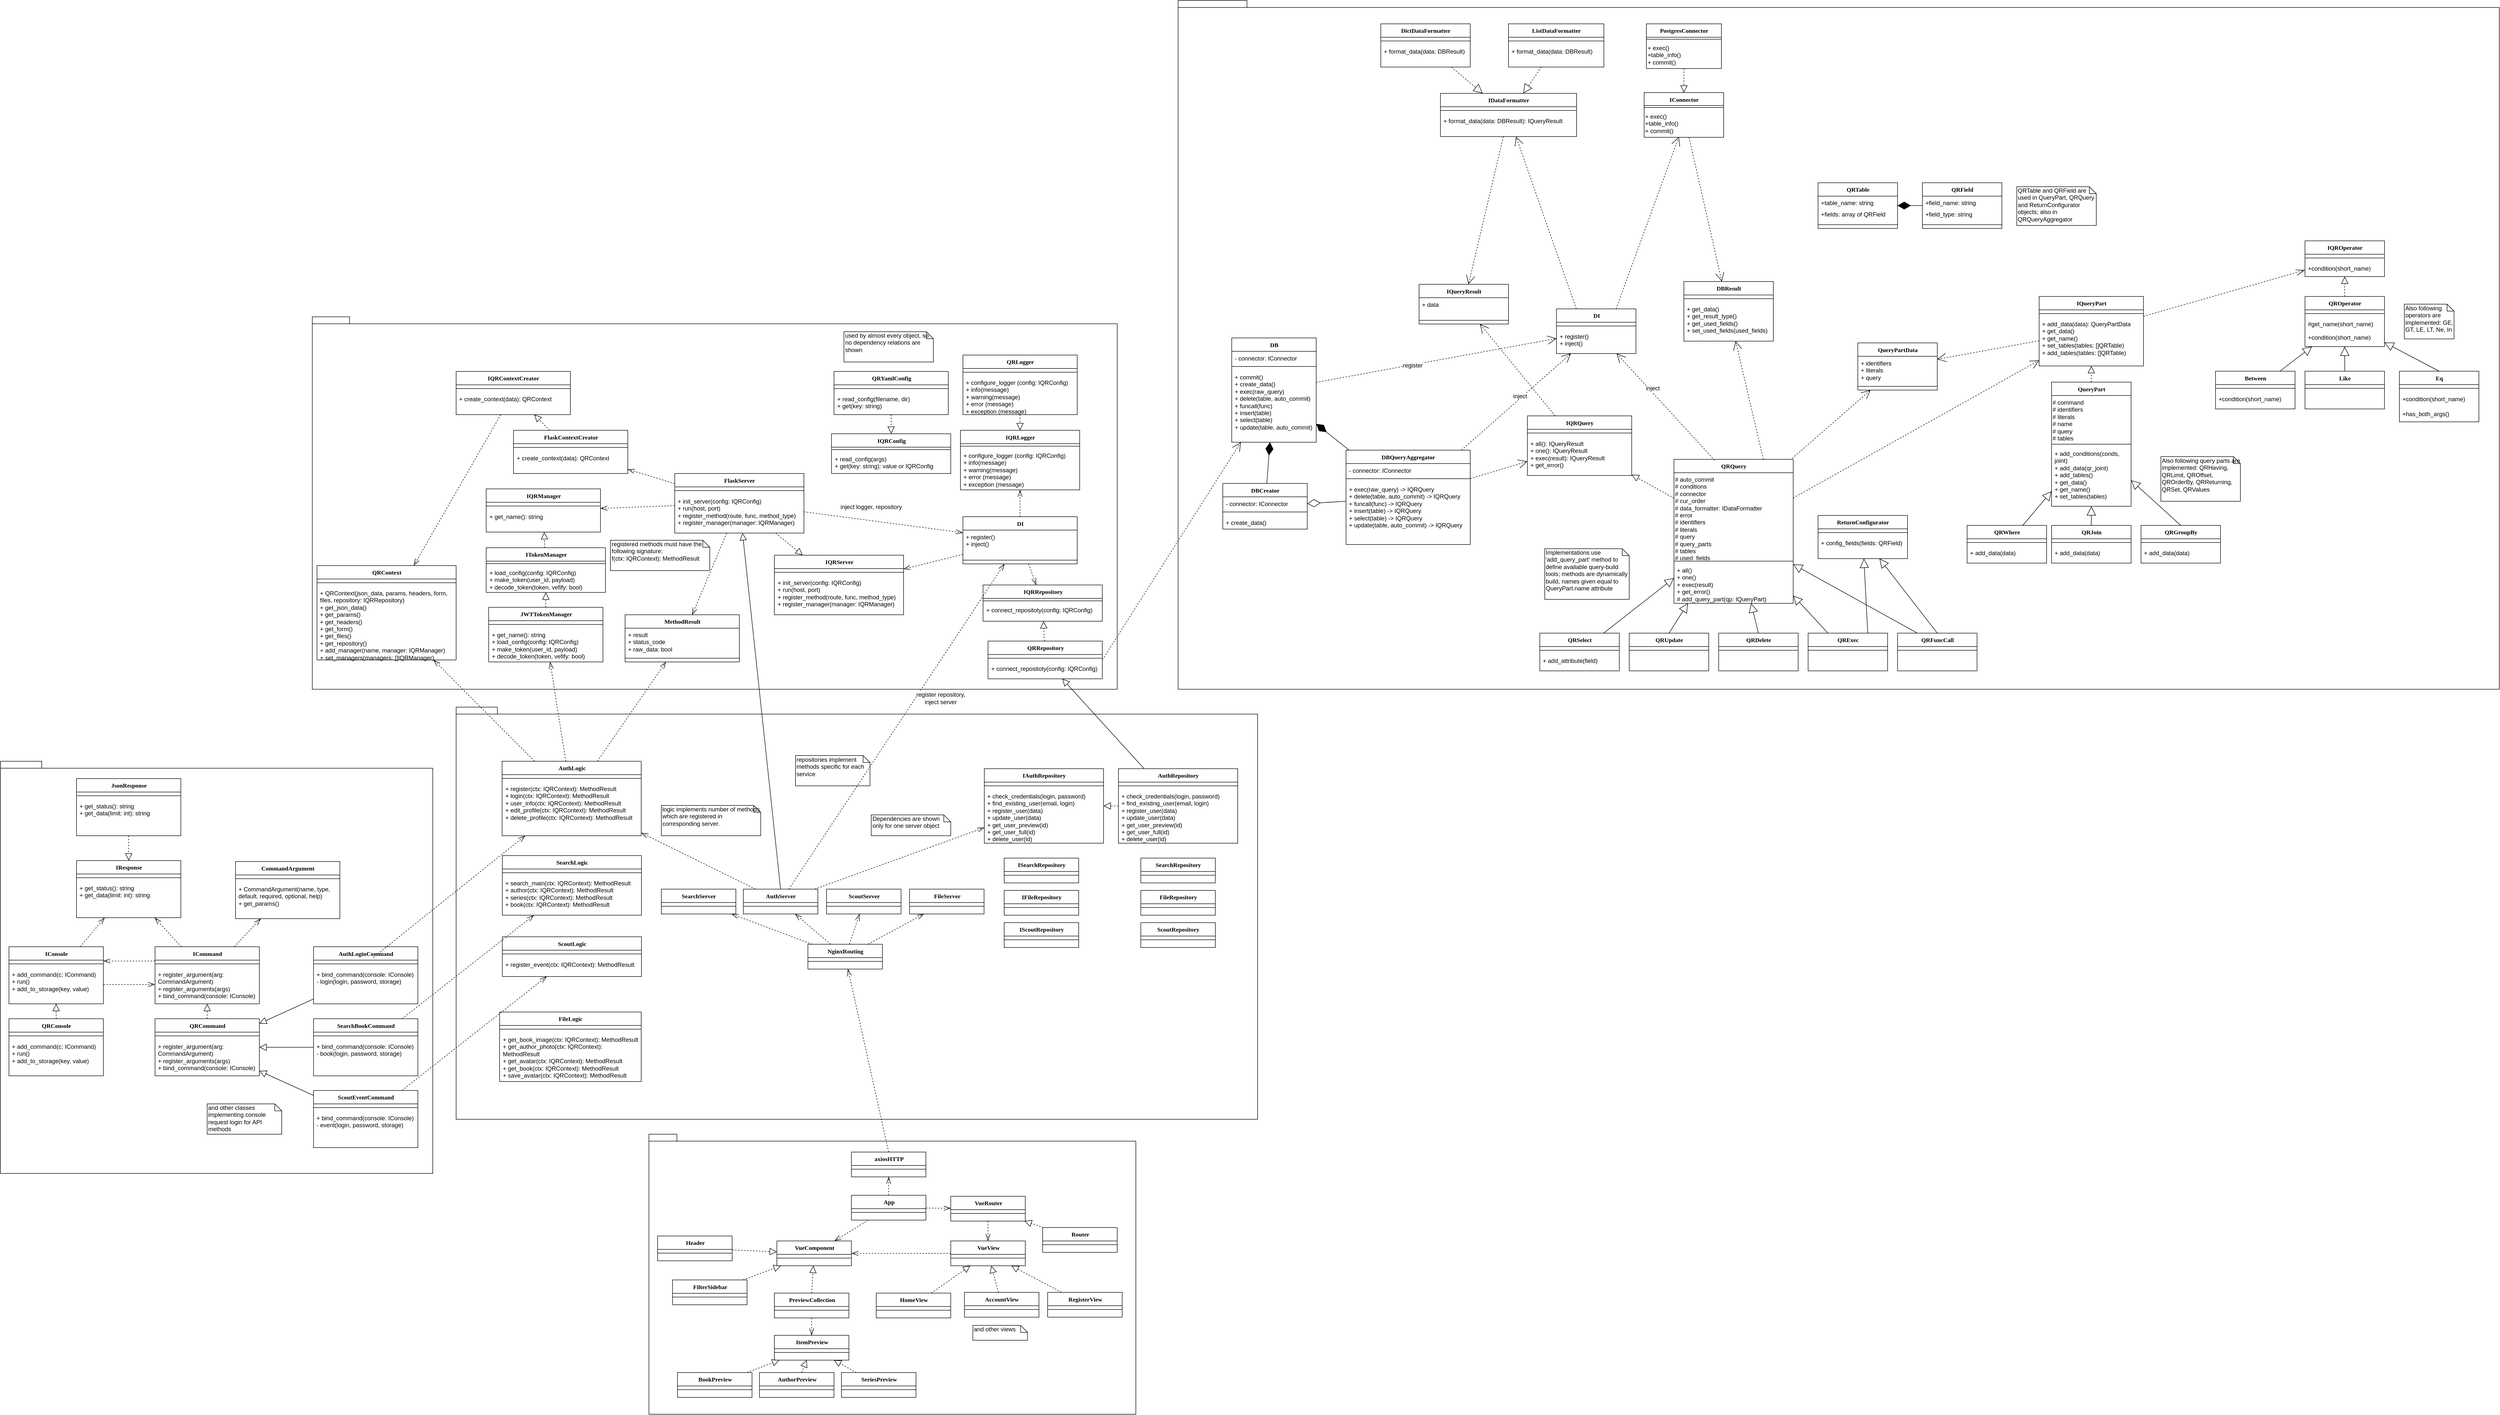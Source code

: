 <mxfile version="12.3.2" type="device" pages="1"><diagram name="Page-1" id="9f46799a-70d6-7492-0946-bef42562c5a5"><mxGraphModel dx="6980" dy="3420" grid="1" gridSize="10" guides="1" tooltips="1" connect="1" arrows="1" fold="1" page="1" pageScale="1" pageWidth="1100" pageHeight="850" background="#ffffff" math="0" shadow="0"><root><mxCell id="0"/><mxCell id="1" parent="0"/><mxCell id="p-gerVrzHXnmus7kAOwW-145" value="" style="shape=folder;fontStyle=1;spacingTop=10;tabWidth=40;tabHeight=14;tabPosition=left;html=1;" vertex="1" parent="1"><mxGeometry x="3140" y="543" width="2659" height="1387" as="geometry"/></mxCell><mxCell id="C_B4GplXiCZTAimAVRU8-111" value="" style="shape=folder;fontStyle=1;spacingTop=10;tabWidth=40;tabHeight=14;tabPosition=left;html=1;" parent="1" vertex="1"><mxGeometry x="1687" y="1966" width="1613" height="830" as="geometry"/></mxCell><mxCell id="C_B4GplXiCZTAimAVRU8-110" value="" style="shape=folder;fontStyle=1;spacingTop=10;tabWidth=40;tabHeight=14;tabPosition=left;html=1;" parent="1" vertex="1"><mxGeometry x="2075" y="2826" width="980" height="564" as="geometry"/></mxCell><mxCell id="C_B4GplXiCZTAimAVRU8-34" value="" style="shape=folder;fontStyle=1;spacingTop=10;tabWidth=40;tabHeight=14;tabPosition=left;html=1;" parent="1" vertex="1"><mxGeometry x="770" y="2075" width="870" height="830" as="geometry"/></mxCell><mxCell id="7C7jQCI48Bv8hm7MHF7K-69" value="" style="shape=folder;fontStyle=1;spacingTop=10;tabWidth=40;tabHeight=14;tabPosition=left;html=1;" parent="1" vertex="1"><mxGeometry x="1397.5" y="1180" width="1620" height="750" as="geometry"/></mxCell><mxCell id="AoSG_NQeipGCP_fkblo--39" value="IQRRepository" style="swimlane;html=1;fontStyle=1;align=center;verticalAlign=top;childLayout=stackLayout;horizontal=1;startSize=27;horizontalStack=0;resizeParent=1;resizeLast=0;collapsible=1;marginBottom=0;swimlaneFillColor=#ffffff;rounded=0;shadow=0;comic=0;labelBackgroundColor=none;strokeWidth=1;fillColor=none;fontFamily=Verdana;fontSize=12" parent="1" vertex="1"><mxGeometry x="2747.5" y="1720" width="240" height="73" as="geometry"/></mxCell><mxCell id="AoSG_NQeipGCP_fkblo--41" value="" style="line;html=1;strokeWidth=1;fillColor=none;align=left;verticalAlign=middle;spacingTop=-1;spacingLeft=3;spacingRight=3;rotatable=0;labelPosition=right;points=[];portConstraint=eastwest;" parent="AoSG_NQeipGCP_fkblo--39" vertex="1"><mxGeometry y="27" width="240" height="10" as="geometry"/></mxCell><mxCell id="AoSG_NQeipGCP_fkblo--42" value="+ connect_repositoty(config: IQRConfig)" style="text;html=1;strokeColor=none;fillColor=none;align=left;verticalAlign=top;spacingLeft=4;spacingRight=4;whiteSpace=wrap;overflow=hidden;rotatable=0;points=[[0,0.5],[1,0.5]];portConstraint=eastwest;" parent="AoSG_NQeipGCP_fkblo--39" vertex="1"><mxGeometry y="37" width="240" height="33" as="geometry"/></mxCell><mxCell id="AoSG_NQeipGCP_fkblo--49" value="" style="endArrow=block;dashed=1;endFill=0;endSize=12;html=1;" parent="1" source="AoSG_NQeipGCP_fkblo--51" target="AoSG_NQeipGCP_fkblo--39" edge="1"><mxGeometry width="160" relative="1" as="geometry"><mxPoint x="2982" y="1542" as="sourcePoint"/><mxPoint x="2617" y="1560.927" as="targetPoint"/></mxGeometry></mxCell><mxCell id="AoSG_NQeipGCP_fkblo--51" value="QRRepository" style="swimlane;html=1;fontStyle=1;align=center;verticalAlign=top;childLayout=stackLayout;horizontal=1;startSize=27;horizontalStack=0;resizeParent=1;resizeLast=0;collapsible=1;marginBottom=0;swimlaneFillColor=#ffffff;rounded=0;shadow=0;comic=0;labelBackgroundColor=none;strokeWidth=1;fillColor=none;fontFamily=Verdana;fontSize=12" parent="1" vertex="1"><mxGeometry x="2757.5" y="1833" width="230" height="76" as="geometry"/></mxCell><mxCell id="AoSG_NQeipGCP_fkblo--52" value="" style="line;html=1;strokeWidth=1;fillColor=none;align=left;verticalAlign=middle;spacingTop=-1;spacingLeft=3;spacingRight=3;rotatable=0;labelPosition=right;points=[];portConstraint=eastwest;" parent="AoSG_NQeipGCP_fkblo--51" vertex="1"><mxGeometry y="27" width="230" height="15" as="geometry"/></mxCell><mxCell id="7C7jQCI48Bv8hm7MHF7K-1" value="+ connect_repositoty(config: IQRConfig)" style="text;html=1;strokeColor=none;fillColor=none;align=left;verticalAlign=top;spacingLeft=4;spacingRight=4;whiteSpace=wrap;overflow=hidden;rotatable=0;points=[[0,0.5],[1,0.5]];portConstraint=eastwest;" parent="AoSG_NQeipGCP_fkblo--51" vertex="1"><mxGeometry y="42" width="230" height="33" as="geometry"/></mxCell><mxCell id="AoSG_NQeipGCP_fkblo--76" value="used by almost every object, so no dependency relations are shown" style="shape=note;whiteSpace=wrap;html=1;size=14;verticalAlign=top;align=left;spacingTop=-6;" parent="1" vertex="1"><mxGeometry x="2467.5" y="1210" width="180" height="61" as="geometry"/></mxCell><mxCell id="7C7jQCI48Bv8hm7MHF7K-2" value="IQRConfig" style="swimlane;html=1;fontStyle=1;align=center;verticalAlign=top;childLayout=stackLayout;horizontal=1;startSize=27;horizontalStack=0;resizeParent=1;resizeLast=0;collapsible=1;marginBottom=0;swimlaneFillColor=#ffffff;rounded=0;shadow=0;comic=0;labelBackgroundColor=none;strokeWidth=1;fillColor=none;fontFamily=Verdana;fontSize=12" parent="1" vertex="1"><mxGeometry x="2442.5" y="1415.5" width="240" height="80" as="geometry"/></mxCell><mxCell id="7C7jQCI48Bv8hm7MHF7K-3" value="" style="line;html=1;strokeWidth=1;fillColor=none;align=left;verticalAlign=middle;spacingTop=-1;spacingLeft=3;spacingRight=3;rotatable=0;labelPosition=right;points=[];portConstraint=eastwest;" parent="7C7jQCI48Bv8hm7MHF7K-2" vertex="1"><mxGeometry y="27" width="240" height="10" as="geometry"/></mxCell><mxCell id="7C7jQCI48Bv8hm7MHF7K-4" value="+ read_config(args)&lt;br&gt;+ get(key: string): value or IQRConfig" style="text;html=1;strokeColor=none;fillColor=none;align=left;verticalAlign=top;spacingLeft=4;spacingRight=4;whiteSpace=wrap;overflow=hidden;rotatable=0;points=[[0,0.5],[1,0.5]];portConstraint=eastwest;" parent="7C7jQCI48Bv8hm7MHF7K-2" vertex="1"><mxGeometry y="37" width="240" height="33" as="geometry"/></mxCell><mxCell id="7C7jQCI48Bv8hm7MHF7K-5" value="" style="endArrow=block;dashed=1;endFill=0;endSize=12;html=1;" parent="1" source="7C7jQCI48Bv8hm7MHF7K-6" target="7C7jQCI48Bv8hm7MHF7K-2" edge="1"><mxGeometry width="160" relative="1" as="geometry"><mxPoint x="2712.5" y="1298.5" as="sourcePoint"/><mxPoint x="2347.5" y="1317.427" as="targetPoint"/></mxGeometry></mxCell><mxCell id="7C7jQCI48Bv8hm7MHF7K-6" value="QRYamlConfig" style="swimlane;html=1;fontStyle=1;align=center;verticalAlign=top;childLayout=stackLayout;horizontal=1;startSize=27;horizontalStack=0;resizeParent=1;resizeLast=0;collapsible=1;marginBottom=0;swimlaneFillColor=#ffffff;rounded=0;shadow=0;comic=0;labelBackgroundColor=none;strokeWidth=1;fillColor=none;fontFamily=Verdana;fontSize=12" parent="1" vertex="1"><mxGeometry x="2447.5" y="1290" width="230" height="87" as="geometry"/></mxCell><mxCell id="7C7jQCI48Bv8hm7MHF7K-7" value="" style="line;html=1;strokeWidth=1;fillColor=none;align=left;verticalAlign=middle;spacingTop=-1;spacingLeft=3;spacingRight=3;rotatable=0;labelPosition=right;points=[];portConstraint=eastwest;" parent="7C7jQCI48Bv8hm7MHF7K-6" vertex="1"><mxGeometry y="27" width="230" height="15" as="geometry"/></mxCell><mxCell id="7C7jQCI48Bv8hm7MHF7K-8" value="+ read_config(filename, dir)&lt;br&gt;+ get(key: string)" style="text;html=1;strokeColor=none;fillColor=none;align=left;verticalAlign=top;spacingLeft=4;spacingRight=4;whiteSpace=wrap;overflow=hidden;rotatable=0;points=[[0,0.5],[1,0.5]];portConstraint=eastwest;" parent="7C7jQCI48Bv8hm7MHF7K-6" vertex="1"><mxGeometry y="42" width="230" height="33" as="geometry"/></mxCell><mxCell id="7C7jQCI48Bv8hm7MHF7K-9" value="IQRLogger" style="swimlane;html=1;fontStyle=1;align=center;verticalAlign=top;childLayout=stackLayout;horizontal=1;startSize=27;horizontalStack=0;resizeParent=1;resizeLast=0;collapsible=1;marginBottom=0;swimlaneFillColor=#ffffff;rounded=0;shadow=0;comic=0;labelBackgroundColor=none;strokeWidth=1;fillColor=none;fontFamily=Verdana;fontSize=12" parent="1" vertex="1"><mxGeometry x="2702" y="1408.5" width="240" height="120" as="geometry"/></mxCell><mxCell id="7C7jQCI48Bv8hm7MHF7K-10" value="" style="line;html=1;strokeWidth=1;fillColor=none;align=left;verticalAlign=middle;spacingTop=-1;spacingLeft=3;spacingRight=3;rotatable=0;labelPosition=right;points=[];portConstraint=eastwest;" parent="7C7jQCI48Bv8hm7MHF7K-9" vertex="1"><mxGeometry y="27" width="240" height="10" as="geometry"/></mxCell><mxCell id="7C7jQCI48Bv8hm7MHF7K-11" value="+ configure_logger (config: IQRConfig)&lt;br&gt;+ info(message)&lt;br&gt;+ warning(message)&lt;br&gt;+ error (message)&lt;br&gt;+ exception (message)" style="text;html=1;strokeColor=none;fillColor=none;align=left;verticalAlign=top;spacingLeft=4;spacingRight=4;whiteSpace=wrap;overflow=hidden;rotatable=0;points=[[0,0.5],[1,0.5]];portConstraint=eastwest;" parent="7C7jQCI48Bv8hm7MHF7K-9" vertex="1"><mxGeometry y="37" width="240" height="83" as="geometry"/></mxCell><mxCell id="7C7jQCI48Bv8hm7MHF7K-12" value="" style="endArrow=block;dashed=1;endFill=0;endSize=12;html=1;" parent="1" source="7C7jQCI48Bv8hm7MHF7K-13" target="7C7jQCI48Bv8hm7MHF7K-9" edge="1"><mxGeometry width="160" relative="1" as="geometry"><mxPoint x="2697.5" y="1385.5" as="sourcePoint"/><mxPoint x="2332.5" y="1404.427" as="targetPoint"/></mxGeometry></mxCell><mxCell id="7C7jQCI48Bv8hm7MHF7K-13" value="QRLogger" style="swimlane;html=1;fontStyle=1;align=center;verticalAlign=top;childLayout=stackLayout;horizontal=1;startSize=27;horizontalStack=0;resizeParent=1;resizeLast=0;collapsible=1;marginBottom=0;swimlaneFillColor=#ffffff;rounded=0;shadow=0;comic=0;labelBackgroundColor=none;strokeWidth=1;fillColor=none;fontFamily=Verdana;fontSize=12" parent="1" vertex="1"><mxGeometry x="2707" y="1257" width="230" height="120" as="geometry"/></mxCell><mxCell id="7C7jQCI48Bv8hm7MHF7K-14" value="" style="line;html=1;strokeWidth=1;fillColor=none;align=left;verticalAlign=middle;spacingTop=-1;spacingLeft=3;spacingRight=3;rotatable=0;labelPosition=right;points=[];portConstraint=eastwest;" parent="7C7jQCI48Bv8hm7MHF7K-13" vertex="1"><mxGeometry y="27" width="230" height="15" as="geometry"/></mxCell><mxCell id="7C7jQCI48Bv8hm7MHF7K-15" value="+ configure_logger (config: IQRConfig)&lt;br&gt;+ info(message)&lt;br&gt;+ warning(message)&lt;br&gt;+ error (message)&lt;br&gt;+ exception (message)" style="text;html=1;strokeColor=none;fillColor=none;align=left;verticalAlign=top;spacingLeft=4;spacingRight=4;whiteSpace=wrap;overflow=hidden;rotatable=0;points=[[0,0.5],[1,0.5]];portConstraint=eastwest;" parent="7C7jQCI48Bv8hm7MHF7K-13" vertex="1"><mxGeometry y="42" width="230" height="78" as="geometry"/></mxCell><mxCell id="7C7jQCI48Bv8hm7MHF7K-16" value="ITokenManager" style="swimlane;html=1;fontStyle=1;align=center;verticalAlign=top;childLayout=stackLayout;horizontal=1;startSize=27;horizontalStack=0;resizeParent=1;resizeLast=0;collapsible=1;marginBottom=0;swimlaneFillColor=#ffffff;rounded=0;shadow=0;comic=0;labelBackgroundColor=none;strokeWidth=1;fillColor=none;fontFamily=Verdana;fontSize=12" parent="1" vertex="1"><mxGeometry x="1747.5" y="1645" width="240" height="90" as="geometry"/></mxCell><mxCell id="7C7jQCI48Bv8hm7MHF7K-17" value="" style="line;html=1;strokeWidth=1;fillColor=none;align=left;verticalAlign=middle;spacingTop=-1;spacingLeft=3;spacingRight=3;rotatable=0;labelPosition=right;points=[];portConstraint=eastwest;" parent="7C7jQCI48Bv8hm7MHF7K-16" vertex="1"><mxGeometry y="27" width="240" height="10" as="geometry"/></mxCell><mxCell id="7C7jQCI48Bv8hm7MHF7K-18" value="+ load_config(config: IQRConfig)&lt;br&gt;+ make_token(user_id, payload)&lt;br&gt;+ decode_token(token, vefify: bool)" style="text;html=1;strokeColor=none;fillColor=none;align=left;verticalAlign=top;spacingLeft=4;spacingRight=4;whiteSpace=wrap;overflow=hidden;rotatable=0;points=[[0,0.5],[1,0.5]];portConstraint=eastwest;" parent="7C7jQCI48Bv8hm7MHF7K-16" vertex="1"><mxGeometry y="37" width="240" height="53" as="geometry"/></mxCell><mxCell id="7C7jQCI48Bv8hm7MHF7K-19" value="" style="endArrow=block;dashed=1;endFill=0;endSize=12;html=1;exitX=0.5;exitY=0;exitDx=0;exitDy=0;" parent="1" source="7C7jQCI48Bv8hm7MHF7K-20" target="7C7jQCI48Bv8hm7MHF7K-16" edge="1"><mxGeometry width="160" relative="1" as="geometry"><mxPoint x="2587.5" y="1699" as="sourcePoint"/><mxPoint x="2222.5" y="1717.927" as="targetPoint"/></mxGeometry></mxCell><mxCell id="7C7jQCI48Bv8hm7MHF7K-20" value="JWTTokenManager" style="swimlane;html=1;fontStyle=1;align=center;verticalAlign=top;childLayout=stackLayout;horizontal=1;startSize=27;horizontalStack=0;resizeParent=1;resizeLast=0;collapsible=1;marginBottom=0;swimlaneFillColor=#ffffff;rounded=0;shadow=0;comic=0;labelBackgroundColor=none;strokeWidth=1;fillColor=none;fontFamily=Verdana;fontSize=12" parent="1" vertex="1"><mxGeometry x="1752.5" y="1765" width="230" height="110" as="geometry"/></mxCell><mxCell id="7C7jQCI48Bv8hm7MHF7K-21" value="" style="line;html=1;strokeWidth=1;fillColor=none;align=left;verticalAlign=middle;spacingTop=-1;spacingLeft=3;spacingRight=3;rotatable=0;labelPosition=right;points=[];portConstraint=eastwest;" parent="7C7jQCI48Bv8hm7MHF7K-20" vertex="1"><mxGeometry y="27" width="230" height="15" as="geometry"/></mxCell><mxCell id="7C7jQCI48Bv8hm7MHF7K-23" value="+ get_name(): string&lt;br&gt;+ load_config(config: IQRConfig)&lt;br&gt;+ make_token(user_id, payload)&lt;br&gt;+ decode_token(token, vefify: bool)" style="text;html=1;strokeColor=none;fillColor=none;align=left;verticalAlign=top;spacingLeft=4;spacingRight=4;whiteSpace=wrap;overflow=hidden;rotatable=0;points=[[0,0.5],[1,0.5]];portConstraint=eastwest;" parent="7C7jQCI48Bv8hm7MHF7K-20" vertex="1"><mxGeometry y="42" width="230" height="68" as="geometry"/></mxCell><mxCell id="7C7jQCI48Bv8hm7MHF7K-24" value="IQRManager" style="swimlane;html=1;fontStyle=1;align=center;verticalAlign=top;childLayout=stackLayout;horizontal=1;startSize=27;horizontalStack=0;resizeParent=1;resizeLast=0;collapsible=1;marginBottom=0;swimlaneFillColor=#ffffff;rounded=0;shadow=0;comic=0;labelBackgroundColor=none;strokeWidth=1;fillColor=none;fontFamily=Verdana;fontSize=12" parent="1" vertex="1"><mxGeometry x="1747.5" y="1526.5" width="230" height="87" as="geometry"/></mxCell><mxCell id="7C7jQCI48Bv8hm7MHF7K-25" value="" style="line;html=1;strokeWidth=1;fillColor=none;align=left;verticalAlign=middle;spacingTop=-1;spacingLeft=3;spacingRight=3;rotatable=0;labelPosition=right;points=[];portConstraint=eastwest;" parent="7C7jQCI48Bv8hm7MHF7K-24" vertex="1"><mxGeometry y="27" width="230" height="15" as="geometry"/></mxCell><mxCell id="7C7jQCI48Bv8hm7MHF7K-26" value="+ get_name(): string" style="text;html=1;strokeColor=none;fillColor=none;align=left;verticalAlign=top;spacingLeft=4;spacingRight=4;whiteSpace=wrap;overflow=hidden;rotatable=0;points=[[0,0.5],[1,0.5]];portConstraint=eastwest;" parent="7C7jQCI48Bv8hm7MHF7K-24" vertex="1"><mxGeometry y="42" width="230" height="33" as="geometry"/></mxCell><mxCell id="7C7jQCI48Bv8hm7MHF7K-27" value="" style="endArrow=block;dashed=1;endFill=0;endSize=12;html=1;" parent="1" source="7C7jQCI48Bv8hm7MHF7K-16" target="7C7jQCI48Bv8hm7MHF7K-24" edge="1"><mxGeometry width="160" relative="1" as="geometry"><mxPoint x="2437.5" y="1817" as="sourcePoint"/><mxPoint x="2437.5" y="1777" as="targetPoint"/></mxGeometry></mxCell><mxCell id="7C7jQCI48Bv8hm7MHF7K-28" value="QRContext" style="swimlane;html=1;fontStyle=1;align=center;verticalAlign=top;childLayout=stackLayout;horizontal=1;startSize=27;horizontalStack=0;resizeParent=1;resizeLast=0;collapsible=1;marginBottom=0;swimlaneFillColor=#ffffff;rounded=0;shadow=0;comic=0;labelBackgroundColor=none;strokeWidth=1;fillColor=none;fontFamily=Verdana;fontSize=12" parent="1" vertex="1"><mxGeometry x="1407" y="1681" width="280" height="190" as="geometry"/></mxCell><mxCell id="7C7jQCI48Bv8hm7MHF7K-29" value="" style="line;html=1;strokeWidth=1;fillColor=none;align=left;verticalAlign=middle;spacingTop=-1;spacingLeft=3;spacingRight=3;rotatable=0;labelPosition=right;points=[];portConstraint=eastwest;" parent="7C7jQCI48Bv8hm7MHF7K-28" vertex="1"><mxGeometry y="27" width="280" height="15" as="geometry"/></mxCell><mxCell id="7C7jQCI48Bv8hm7MHF7K-30" value="+ QRContext(json_data, params, headers, form, files, repository: IQRRepository)&lt;br&gt;+ get_json_data()&lt;br&gt;+ get_params()&lt;br&gt;+ get_headers()&lt;br&gt;+ get_form()&lt;br&gt;+ get_files()&lt;br&gt;+ get_repository()&lt;br&gt;+ add_manager(name, manager: IQRManager)&lt;br&gt;+ set_managers(managers: []IQRManager)" style="text;html=1;strokeColor=none;fillColor=none;align=left;verticalAlign=top;spacingLeft=4;spacingRight=4;whiteSpace=wrap;overflow=hidden;rotatable=0;points=[[0,0.5],[1,0.5]];portConstraint=eastwest;" parent="7C7jQCI48Bv8hm7MHF7K-28" vertex="1"><mxGeometry y="42" width="280" height="148" as="geometry"/></mxCell><mxCell id="7C7jQCI48Bv8hm7MHF7K-31" value="IQRContextCreator" style="swimlane;html=1;fontStyle=1;align=center;verticalAlign=top;childLayout=stackLayout;horizontal=1;startSize=27;horizontalStack=0;resizeParent=1;resizeLast=0;collapsible=1;marginBottom=0;swimlaneFillColor=#ffffff;rounded=0;shadow=0;comic=0;labelBackgroundColor=none;strokeWidth=1;fillColor=none;fontFamily=Verdana;fontSize=12" parent="1" vertex="1"><mxGeometry x="1687" y="1290" width="230" height="87" as="geometry"/></mxCell><mxCell id="7C7jQCI48Bv8hm7MHF7K-32" value="" style="line;html=1;strokeWidth=1;fillColor=none;align=left;verticalAlign=middle;spacingTop=-1;spacingLeft=3;spacingRight=3;rotatable=0;labelPosition=right;points=[];portConstraint=eastwest;" parent="7C7jQCI48Bv8hm7MHF7K-31" vertex="1"><mxGeometry y="27" width="230" height="15" as="geometry"/></mxCell><mxCell id="7C7jQCI48Bv8hm7MHF7K-33" value="+ create_context(data): QRContext" style="text;html=1;strokeColor=none;fillColor=none;align=left;verticalAlign=top;spacingLeft=4;spacingRight=4;whiteSpace=wrap;overflow=hidden;rotatable=0;points=[[0,0.5],[1,0.5]];portConstraint=eastwest;" parent="7C7jQCI48Bv8hm7MHF7K-31" vertex="1"><mxGeometry y="42" width="230" height="33" as="geometry"/></mxCell><mxCell id="7C7jQCI48Bv8hm7MHF7K-34" value="MethodResult" style="swimlane;html=1;fontStyle=1;align=center;verticalAlign=top;childLayout=stackLayout;horizontal=1;startSize=27;horizontalStack=0;resizeParent=1;resizeLast=0;collapsible=1;marginBottom=0;swimlaneFillColor=#ffffff;rounded=0;shadow=0;comic=0;labelBackgroundColor=none;strokeWidth=1;fillColor=none;fontFamily=Verdana;fontSize=12" parent="1" vertex="1"><mxGeometry x="2027" y="1780" width="230" height="95" as="geometry"/></mxCell><mxCell id="7C7jQCI48Bv8hm7MHF7K-36" value="+ result&lt;br&gt;+ status_code&lt;br&gt;+ raw_data: bool" style="text;html=1;strokeColor=none;fillColor=none;align=left;verticalAlign=top;spacingLeft=4;spacingRight=4;whiteSpace=wrap;overflow=hidden;rotatable=0;points=[[0,0.5],[1,0.5]];portConstraint=eastwest;" parent="7C7jQCI48Bv8hm7MHF7K-34" vertex="1"><mxGeometry y="27" width="230" height="53" as="geometry"/></mxCell><mxCell id="7C7jQCI48Bv8hm7MHF7K-35" value="" style="line;html=1;strokeWidth=1;fillColor=none;align=left;verticalAlign=middle;spacingTop=-1;spacingLeft=3;spacingRight=3;rotatable=0;labelPosition=right;points=[];portConstraint=eastwest;" parent="7C7jQCI48Bv8hm7MHF7K-34" vertex="1"><mxGeometry y="80" width="230" height="15" as="geometry"/></mxCell><mxCell id="7C7jQCI48Bv8hm7MHF7K-37" value="IQRServer" style="swimlane;html=1;fontStyle=1;align=center;verticalAlign=top;childLayout=stackLayout;horizontal=1;startSize=27;horizontalStack=0;resizeParent=1;resizeLast=0;collapsible=1;marginBottom=0;swimlaneFillColor=#ffffff;rounded=0;shadow=0;comic=0;labelBackgroundColor=none;strokeWidth=1;fillColor=none;fontFamily=Verdana;fontSize=12" parent="1" vertex="1"><mxGeometry x="2327.5" y="1660" width="260" height="120" as="geometry"/></mxCell><mxCell id="7C7jQCI48Bv8hm7MHF7K-38" value="" style="line;html=1;strokeWidth=1;fillColor=none;align=left;verticalAlign=middle;spacingTop=-1;spacingLeft=3;spacingRight=3;rotatable=0;labelPosition=right;points=[];portConstraint=eastwest;" parent="7C7jQCI48Bv8hm7MHF7K-37" vertex="1"><mxGeometry y="27" width="260" height="15" as="geometry"/></mxCell><mxCell id="7C7jQCI48Bv8hm7MHF7K-39" value="+ init_server(config: IQRConfig)&lt;br&gt;+ run(host, port)&lt;br&gt;+ register_method(route, func, method_type)&lt;br&gt;+ register_manager(manager: IQRManager)" style="text;html=1;strokeColor=none;fillColor=none;align=left;verticalAlign=top;spacingLeft=4;spacingRight=4;whiteSpace=wrap;overflow=hidden;rotatable=0;points=[[0,0.5],[1,0.5]];portConstraint=eastwest;" parent="7C7jQCI48Bv8hm7MHF7K-37" vertex="1"><mxGeometry y="42" width="260" height="78" as="geometry"/></mxCell><mxCell id="7C7jQCI48Bv8hm7MHF7K-40" value="" style="endArrow=openThin;dashed=1;endFill=0;endSize=12;html=1;" parent="1" source="7C7jQCI48Bv8hm7MHF7K-31" target="7C7jQCI48Bv8hm7MHF7K-28" edge="1"><mxGeometry width="160" relative="1" as="geometry"><mxPoint x="1653" y="1204.5" as="sourcePoint"/><mxPoint x="1653" y="1173.5" as="targetPoint"/></mxGeometry></mxCell><mxCell id="7C7jQCI48Bv8hm7MHF7K-41" value="registered methods must have the following signature:&lt;br&gt;f(ctx: IQRContext): MethodResult" style="shape=note;whiteSpace=wrap;html=1;size=14;verticalAlign=top;align=left;spacingTop=-6;" parent="1" vertex="1"><mxGeometry x="1997.5" y="1630" width="200" height="61" as="geometry"/></mxCell><mxCell id="7C7jQCI48Bv8hm7MHF7K-42" value="FlaskContextCreator" style="swimlane;html=1;fontStyle=1;align=center;verticalAlign=top;childLayout=stackLayout;horizontal=1;startSize=27;horizontalStack=0;resizeParent=1;resizeLast=0;collapsible=1;marginBottom=0;swimlaneFillColor=#ffffff;rounded=0;shadow=0;comic=0;labelBackgroundColor=none;strokeWidth=1;fillColor=none;fontFamily=Verdana;fontSize=12" parent="1" vertex="1"><mxGeometry x="1802.5" y="1408.5" width="230" height="87" as="geometry"/></mxCell><mxCell id="7C7jQCI48Bv8hm7MHF7K-43" value="" style="line;html=1;strokeWidth=1;fillColor=none;align=left;verticalAlign=middle;spacingTop=-1;spacingLeft=3;spacingRight=3;rotatable=0;labelPosition=right;points=[];portConstraint=eastwest;" parent="7C7jQCI48Bv8hm7MHF7K-42" vertex="1"><mxGeometry y="27" width="230" height="15" as="geometry"/></mxCell><mxCell id="7C7jQCI48Bv8hm7MHF7K-44" value="+ create_context(data): QRContext" style="text;html=1;strokeColor=none;fillColor=none;align=left;verticalAlign=top;spacingLeft=4;spacingRight=4;whiteSpace=wrap;overflow=hidden;rotatable=0;points=[[0,0.5],[1,0.5]];portConstraint=eastwest;" parent="7C7jQCI48Bv8hm7MHF7K-42" vertex="1"><mxGeometry y="42" width="230" height="33" as="geometry"/></mxCell><mxCell id="7C7jQCI48Bv8hm7MHF7K-45" value="" style="endArrow=block;dashed=1;endFill=0;endSize=12;html=1;" parent="1" source="7C7jQCI48Bv8hm7MHF7K-42" target="7C7jQCI48Bv8hm7MHF7K-31" edge="1"><mxGeometry width="160" relative="1" as="geometry"><mxPoint x="1693" y="1400.5" as="sourcePoint"/><mxPoint x="1693" y="1339.5" as="targetPoint"/></mxGeometry></mxCell><mxCell id="7C7jQCI48Bv8hm7MHF7K-46" value="FlaskServer" style="swimlane;html=1;fontStyle=1;align=center;verticalAlign=top;childLayout=stackLayout;horizontal=1;startSize=27;horizontalStack=0;resizeParent=1;resizeLast=0;collapsible=1;marginBottom=0;swimlaneFillColor=#ffffff;rounded=0;shadow=0;comic=0;labelBackgroundColor=none;strokeWidth=1;fillColor=none;fontFamily=Verdana;fontSize=12" parent="1" vertex="1"><mxGeometry x="2127" y="1495.5" width="260" height="120" as="geometry"/></mxCell><mxCell id="7C7jQCI48Bv8hm7MHF7K-47" value="" style="line;html=1;strokeWidth=1;fillColor=none;align=left;verticalAlign=middle;spacingTop=-1;spacingLeft=3;spacingRight=3;rotatable=0;labelPosition=right;points=[];portConstraint=eastwest;" parent="7C7jQCI48Bv8hm7MHF7K-46" vertex="1"><mxGeometry y="27" width="260" height="15" as="geometry"/></mxCell><mxCell id="7C7jQCI48Bv8hm7MHF7K-48" value="+ init_server(config: IQRConfig)&lt;br&gt;+ run(host, port)&lt;br&gt;+ register_method(route, func, method_type)&lt;br&gt;+ register_manager(manager: IQRManager)" style="text;html=1;strokeColor=none;fillColor=none;align=left;verticalAlign=top;spacingLeft=4;spacingRight=4;whiteSpace=wrap;overflow=hidden;rotatable=0;points=[[0,0.5],[1,0.5]];portConstraint=eastwest;" parent="7C7jQCI48Bv8hm7MHF7K-46" vertex="1"><mxGeometry y="42" width="260" height="78" as="geometry"/></mxCell><mxCell id="7C7jQCI48Bv8hm7MHF7K-49" value="" style="endArrow=block;dashed=1;endFill=0;endSize=12;html=1;" parent="1" source="7C7jQCI48Bv8hm7MHF7K-46" target="7C7jQCI48Bv8hm7MHF7K-37" edge="1"><mxGeometry width="160" relative="1" as="geometry"><mxPoint x="1912.5" y="1570" as="sourcePoint"/><mxPoint x="1912.5" y="1528.5" as="targetPoint"/></mxGeometry></mxCell><mxCell id="7C7jQCI48Bv8hm7MHF7K-50" value="" style="endArrow=openThin;dashed=1;endFill=0;endSize=12;html=1;" parent="1" source="7C7jQCI48Bv8hm7MHF7K-46" target="7C7jQCI48Bv8hm7MHF7K-42" edge="1"><mxGeometry width="160" relative="1" as="geometry"><mxPoint x="1904.174" y="1329" as="sourcePoint"/><mxPoint x="1885.01" y="1264" as="targetPoint"/></mxGeometry></mxCell><mxCell id="7C7jQCI48Bv8hm7MHF7K-51" value="" style="endArrow=openThin;dashed=1;endFill=0;endSize=12;html=1;" parent="1" source="7C7jQCI48Bv8hm7MHF7K-46" target="7C7jQCI48Bv8hm7MHF7K-34" edge="1"><mxGeometry width="160" relative="1" as="geometry"><mxPoint x="2107" y="1475.172" as="sourcePoint"/><mxPoint x="2032" y="1485.367" as="targetPoint"/></mxGeometry></mxCell><mxCell id="7C7jQCI48Bv8hm7MHF7K-60" value="DI" style="swimlane;html=1;fontStyle=1;align=center;verticalAlign=top;childLayout=stackLayout;horizontal=1;startSize=27;horizontalStack=0;resizeParent=1;resizeLast=0;collapsible=1;marginBottom=0;swimlaneFillColor=#ffffff;rounded=0;shadow=0;comic=0;labelBackgroundColor=none;strokeWidth=1;fillColor=none;fontFamily=Verdana;fontSize=12" parent="1" vertex="1"><mxGeometry x="2707" y="1582.5" width="230" height="95" as="geometry"/></mxCell><mxCell id="7C7jQCI48Bv8hm7MHF7K-61" value="+ register()&lt;br&gt;+ inject()" style="text;html=1;strokeColor=none;fillColor=none;align=left;verticalAlign=top;spacingLeft=4;spacingRight=4;whiteSpace=wrap;overflow=hidden;rotatable=0;points=[[0,0.5],[1,0.5]];portConstraint=eastwest;" parent="7C7jQCI48Bv8hm7MHF7K-60" vertex="1"><mxGeometry y="27" width="230" height="53" as="geometry"/></mxCell><mxCell id="7C7jQCI48Bv8hm7MHF7K-62" value="" style="line;html=1;strokeWidth=1;fillColor=none;align=left;verticalAlign=middle;spacingTop=-1;spacingLeft=3;spacingRight=3;rotatable=0;labelPosition=right;points=[];portConstraint=eastwest;" parent="7C7jQCI48Bv8hm7MHF7K-60" vertex="1"><mxGeometry y="80" width="230" height="15" as="geometry"/></mxCell><mxCell id="7C7jQCI48Bv8hm7MHF7K-63" value="" style="endArrow=openThin;dashed=1;endFill=0;endSize=12;html=1;" parent="1" source="7C7jQCI48Bv8hm7MHF7K-60" target="7C7jQCI48Bv8hm7MHF7K-9" edge="1"><mxGeometry width="160" relative="1" as="geometry"><mxPoint x="2620.27" y="1377.5" as="sourcePoint"/><mxPoint x="2559.527" y="1300" as="targetPoint"/></mxGeometry></mxCell><mxCell id="7C7jQCI48Bv8hm7MHF7K-64" value="" style="endArrow=openThin;dashed=1;endFill=0;endSize=12;html=1;" parent="1" source="7C7jQCI48Bv8hm7MHF7K-60" target="AoSG_NQeipGCP_fkblo--39" edge="1"><mxGeometry width="160" relative="1" as="geometry"><mxPoint x="2629.307" y="1350" as="sourcePoint"/><mxPoint x="2559.428" y="1250" as="targetPoint"/></mxGeometry></mxCell><mxCell id="7C7jQCI48Bv8hm7MHF7K-67" value="" style="endArrow=openThin;dashed=1;endFill=0;endSize=12;html=1;" parent="1" source="7C7jQCI48Bv8hm7MHF7K-46" target="7C7jQCI48Bv8hm7MHF7K-24" edge="1"><mxGeometry width="160" relative="1" as="geometry"><mxPoint x="2097" y="1548.744" as="sourcePoint"/><mxPoint x="2022.829" y="1519.5" as="targetPoint"/></mxGeometry></mxCell><mxCell id="7C7jQCI48Bv8hm7MHF7K-71" value="AuthServer" style="swimlane;html=1;fontStyle=1;align=center;verticalAlign=top;childLayout=stackLayout;horizontal=1;startSize=27;horizontalStack=0;resizeParent=1;resizeLast=0;collapsible=1;marginBottom=0;swimlaneFillColor=#ffffff;rounded=0;shadow=0;comic=0;labelBackgroundColor=none;strokeWidth=1;fillColor=none;fontFamily=Verdana;fontSize=12" parent="1" vertex="1"><mxGeometry x="2265" y="2332.5" width="150" height="50" as="geometry"/></mxCell><mxCell id="7C7jQCI48Bv8hm7MHF7K-72" value="" style="line;html=1;strokeWidth=1;fillColor=none;align=left;verticalAlign=middle;spacingTop=-1;spacingLeft=3;spacingRight=3;rotatable=0;labelPosition=right;points=[];portConstraint=eastwest;" parent="7C7jQCI48Bv8hm7MHF7K-71" vertex="1"><mxGeometry y="27" width="150" height="15" as="geometry"/></mxCell><mxCell id="7C7jQCI48Bv8hm7MHF7K-78" value="AuthLogic" style="swimlane;html=1;fontStyle=1;align=center;verticalAlign=top;childLayout=stackLayout;horizontal=1;startSize=27;horizontalStack=0;resizeParent=1;resizeLast=0;collapsible=1;marginBottom=0;swimlaneFillColor=#ffffff;rounded=0;shadow=0;comic=0;labelBackgroundColor=none;strokeWidth=1;fillColor=none;fontFamily=Verdana;fontSize=12" parent="1" vertex="1"><mxGeometry x="1779.5" y="2075" width="280" height="150" as="geometry"/></mxCell><mxCell id="7C7jQCI48Bv8hm7MHF7K-79" value="" style="line;html=1;strokeWidth=1;fillColor=none;align=left;verticalAlign=middle;spacingTop=-1;spacingLeft=3;spacingRight=3;rotatable=0;labelPosition=right;points=[];portConstraint=eastwest;" parent="7C7jQCI48Bv8hm7MHF7K-78" vertex="1"><mxGeometry y="27" width="280" height="15" as="geometry"/></mxCell><mxCell id="7C7jQCI48Bv8hm7MHF7K-112" value="+ register(ctx: IQRContext): MethodResult&lt;br&gt;+ login(ctx: IQRContext): MethodResult&lt;br&gt;+ user_info(ctx: IQRContext): MethodResult&lt;br&gt;+ edit_profile(ctx: IQRContext): MethodResult&lt;br&gt;+ delete_profile(ctx: IQRContext): MethodResult" style="text;html=1;strokeColor=none;fillColor=none;align=left;verticalAlign=top;spacingLeft=4;spacingRight=4;whiteSpace=wrap;overflow=hidden;rotatable=0;points=[[0,0.5],[1,0.5]];portConstraint=eastwest;" parent="7C7jQCI48Bv8hm7MHF7K-78" vertex="1"><mxGeometry y="42" width="280" height="108" as="geometry"/></mxCell><mxCell id="7C7jQCI48Bv8hm7MHF7K-80" value="" style="endArrow=openThin;dashed=1;endFill=0;endSize=12;html=1;" parent="1" source="7C7jQCI48Bv8hm7MHF7K-78" target="7C7jQCI48Bv8hm7MHF7K-34" edge="1"><mxGeometry width="160" relative="1" as="geometry"><mxPoint x="2320.228" y="1840" as="sourcePoint"/><mxPoint x="2185.57" y="1930" as="targetPoint"/></mxGeometry></mxCell><mxCell id="7C7jQCI48Bv8hm7MHF7K-81" value="" style="endArrow=openThin;dashed=1;endFill=0;endSize=12;html=1;" parent="1" source="7C7jQCI48Bv8hm7MHF7K-78" target="7C7jQCI48Bv8hm7MHF7K-20" edge="1"><mxGeometry width="160" relative="1" as="geometry"><mxPoint x="2028.63" y="2135" as="sourcePoint"/><mxPoint x="2088.603" y="2025" as="targetPoint"/></mxGeometry></mxCell><mxCell id="7C7jQCI48Bv8hm7MHF7K-82" value="" style="endArrow=openThin;dashed=1;endFill=0;endSize=12;html=1;" parent="1" source="7C7jQCI48Bv8hm7MHF7K-78" target="7C7jQCI48Bv8hm7MHF7K-28" edge="1"><mxGeometry width="160" relative="1" as="geometry"><mxPoint x="1991.974" y="2135" as="sourcePoint"/><mxPoint x="1890.658" y="2025" as="targetPoint"/></mxGeometry></mxCell><mxCell id="7C7jQCI48Bv8hm7MHF7K-83" value="logic implements number of methods which are registered in corresponding server." style="shape=note;whiteSpace=wrap;html=1;size=14;verticalAlign=top;align=left;spacingTop=-6;" parent="1" vertex="1"><mxGeometry x="2100" y="2164" width="200" height="61" as="geometry"/></mxCell><mxCell id="7C7jQCI48Bv8hm7MHF7K-84" value="SearchLogic" style="swimlane;html=1;fontStyle=1;align=center;verticalAlign=top;childLayout=stackLayout;horizontal=1;startSize=27;horizontalStack=0;resizeParent=1;resizeLast=0;collapsible=1;marginBottom=0;swimlaneFillColor=#ffffff;rounded=0;shadow=0;comic=0;labelBackgroundColor=none;strokeWidth=1;fillColor=none;fontFamily=Verdana;fontSize=12" parent="1" vertex="1"><mxGeometry x="1780" y="2265" width="280" height="120" as="geometry"/></mxCell><mxCell id="7C7jQCI48Bv8hm7MHF7K-85" value="" style="line;html=1;strokeWidth=1;fillColor=none;align=left;verticalAlign=middle;spacingTop=-1;spacingLeft=3;spacingRight=3;rotatable=0;labelPosition=right;points=[];portConstraint=eastwest;" parent="7C7jQCI48Bv8hm7MHF7K-84" vertex="1"><mxGeometry y="27" width="280" height="15" as="geometry"/></mxCell><mxCell id="kCDttaYO5L82gxPEetAf-1" value="+ search_main(ctx: IQRContext): MethodResult&lt;br&gt;+ author(ctx: IQRContext): MethodResult&lt;br&gt;+ series(ctx: IQRContext): MethodResult&lt;br&gt;+ book(ctx: IQRContext): MethodResult" style="text;html=1;strokeColor=none;fillColor=none;align=left;verticalAlign=top;spacingLeft=4;spacingRight=4;whiteSpace=wrap;overflow=hidden;rotatable=0;points=[[0,0.5],[1,0.5]];portConstraint=eastwest;" parent="7C7jQCI48Bv8hm7MHF7K-84" vertex="1"><mxGeometry y="42" width="280" height="78" as="geometry"/></mxCell><mxCell id="7C7jQCI48Bv8hm7MHF7K-86" value="ScoutLogic" style="swimlane;html=1;fontStyle=1;align=center;verticalAlign=top;childLayout=stackLayout;horizontal=1;startSize=27;horizontalStack=0;resizeParent=1;resizeLast=0;collapsible=1;marginBottom=0;swimlaneFillColor=#ffffff;rounded=0;shadow=0;comic=0;labelBackgroundColor=none;strokeWidth=1;fillColor=none;fontFamily=Verdana;fontSize=12" parent="1" vertex="1"><mxGeometry x="1780" y="2428.5" width="280" height="80" as="geometry"/></mxCell><mxCell id="7C7jQCI48Bv8hm7MHF7K-87" value="" style="line;html=1;strokeWidth=1;fillColor=none;align=left;verticalAlign=middle;spacingTop=-1;spacingLeft=3;spacingRight=3;rotatable=0;labelPosition=right;points=[];portConstraint=eastwest;" parent="7C7jQCI48Bv8hm7MHF7K-86" vertex="1"><mxGeometry y="27" width="280" height="15" as="geometry"/></mxCell><mxCell id="kCDttaYO5L82gxPEetAf-2" value="+ register_event(ctx: IQRContext): MethodResult&lt;br&gt;" style="text;html=1;strokeColor=none;fillColor=none;align=left;verticalAlign=top;spacingLeft=4;spacingRight=4;whiteSpace=wrap;overflow=hidden;rotatable=0;points=[[0,0.5],[1,0.5]];portConstraint=eastwest;" parent="7C7jQCI48Bv8hm7MHF7K-86" vertex="1"><mxGeometry y="42" width="280" height="38" as="geometry"/></mxCell><mxCell id="7C7jQCI48Bv8hm7MHF7K-88" value="FileLogic" style="swimlane;html=1;fontStyle=1;align=center;verticalAlign=top;childLayout=stackLayout;horizontal=1;startSize=27;horizontalStack=0;resizeParent=1;resizeLast=0;collapsible=1;marginBottom=0;swimlaneFillColor=#ffffff;rounded=0;shadow=0;comic=0;labelBackgroundColor=none;strokeWidth=1;fillColor=none;fontFamily=Verdana;fontSize=12" parent="1" vertex="1"><mxGeometry x="1774.5" y="2580" width="285" height="140" as="geometry"/></mxCell><mxCell id="7C7jQCI48Bv8hm7MHF7K-89" value="" style="line;html=1;strokeWidth=1;fillColor=none;align=left;verticalAlign=middle;spacingTop=-1;spacingLeft=3;spacingRight=3;rotatable=0;labelPosition=right;points=[];portConstraint=eastwest;" parent="7C7jQCI48Bv8hm7MHF7K-88" vertex="1"><mxGeometry y="27" width="285" height="15" as="geometry"/></mxCell><mxCell id="kCDttaYO5L82gxPEetAf-3" value="+ get_book_image(ctx: IQRContext): MethodResult&lt;br&gt;+ get_author_photo(ctx: IQRContext): MethodResult&lt;br&gt;+ get_avatar(ctx: IQRContext): MethodResult&lt;br&gt;+ get_book(ctx: IQRContext): MethodResult&lt;br&gt;+ save_avatar(ctx: IQRContext): MethodResult" style="text;html=1;strokeColor=none;fillColor=none;align=left;verticalAlign=top;spacingLeft=4;spacingRight=4;whiteSpace=wrap;overflow=hidden;rotatable=0;points=[[0,0.5],[1,0.5]];portConstraint=eastwest;" parent="7C7jQCI48Bv8hm7MHF7K-88" vertex="1"><mxGeometry y="42" width="285" height="98" as="geometry"/></mxCell><mxCell id="7C7jQCI48Bv8hm7MHF7K-90" value="SearchServer" style="swimlane;html=1;fontStyle=1;align=center;verticalAlign=top;childLayout=stackLayout;horizontal=1;startSize=27;horizontalStack=0;resizeParent=1;resizeLast=0;collapsible=1;marginBottom=0;swimlaneFillColor=#ffffff;rounded=0;shadow=0;comic=0;labelBackgroundColor=none;strokeWidth=1;fillColor=none;fontFamily=Verdana;fontSize=12" parent="1" vertex="1"><mxGeometry x="2100" y="2332.5" width="150" height="50" as="geometry"/></mxCell><mxCell id="7C7jQCI48Bv8hm7MHF7K-91" value="" style="line;html=1;strokeWidth=1;fillColor=none;align=left;verticalAlign=middle;spacingTop=-1;spacingLeft=3;spacingRight=3;rotatable=0;labelPosition=right;points=[];portConstraint=eastwest;" parent="7C7jQCI48Bv8hm7MHF7K-90" vertex="1"><mxGeometry y="27" width="150" height="15" as="geometry"/></mxCell><mxCell id="7C7jQCI48Bv8hm7MHF7K-92" value="FileServer" style="swimlane;html=1;fontStyle=1;align=center;verticalAlign=top;childLayout=stackLayout;horizontal=1;startSize=27;horizontalStack=0;resizeParent=1;resizeLast=0;collapsible=1;marginBottom=0;swimlaneFillColor=#ffffff;rounded=0;shadow=0;comic=0;labelBackgroundColor=none;strokeWidth=1;fillColor=none;fontFamily=Verdana;fontSize=12" parent="1" vertex="1"><mxGeometry x="2599.5" y="2332.5" width="150" height="50" as="geometry"/></mxCell><mxCell id="7C7jQCI48Bv8hm7MHF7K-93" value="" style="line;html=1;strokeWidth=1;fillColor=none;align=left;verticalAlign=middle;spacingTop=-1;spacingLeft=3;spacingRight=3;rotatable=0;labelPosition=right;points=[];portConstraint=eastwest;" parent="7C7jQCI48Bv8hm7MHF7K-92" vertex="1"><mxGeometry y="27" width="150" height="15" as="geometry"/></mxCell><mxCell id="7C7jQCI48Bv8hm7MHF7K-94" value="ScoutServer" style="swimlane;html=1;fontStyle=1;align=center;verticalAlign=top;childLayout=stackLayout;horizontal=1;startSize=27;horizontalStack=0;resizeParent=1;resizeLast=0;collapsible=1;marginBottom=0;swimlaneFillColor=#ffffff;rounded=0;shadow=0;comic=0;labelBackgroundColor=none;strokeWidth=1;fillColor=none;fontFamily=Verdana;fontSize=12" parent="1" vertex="1"><mxGeometry x="2432.5" y="2332.5" width="150" height="50" as="geometry"/></mxCell><mxCell id="7C7jQCI48Bv8hm7MHF7K-95" value="" style="line;html=1;strokeWidth=1;fillColor=none;align=left;verticalAlign=middle;spacingTop=-1;spacingLeft=3;spacingRight=3;rotatable=0;labelPosition=right;points=[];portConstraint=eastwest;" parent="7C7jQCI48Bv8hm7MHF7K-94" vertex="1"><mxGeometry y="27" width="150" height="15" as="geometry"/></mxCell><mxCell id="7C7jQCI48Bv8hm7MHF7K-96" value="" style="endArrow=openThin;dashed=1;endFill=0;endSize=12;html=1;" parent="1" source="7C7jQCI48Bv8hm7MHF7K-71" target="7C7jQCI48Bv8hm7MHF7K-78" edge="1"><mxGeometry width="160" relative="1" as="geometry"><mxPoint x="2028.63" y="2135" as="sourcePoint"/><mxPoint x="2088.603" y="2025" as="targetPoint"/></mxGeometry></mxCell><mxCell id="7C7jQCI48Bv8hm7MHF7K-101" value="IAuthRepository" style="swimlane;html=1;fontStyle=1;align=center;verticalAlign=top;childLayout=stackLayout;horizontal=1;startSize=27;horizontalStack=0;resizeParent=1;resizeLast=0;collapsible=1;marginBottom=0;swimlaneFillColor=#ffffff;rounded=0;shadow=0;comic=0;labelBackgroundColor=none;strokeWidth=1;fillColor=none;fontFamily=Verdana;fontSize=12" parent="1" vertex="1"><mxGeometry x="2750" y="2090" width="240" height="150" as="geometry"/></mxCell><mxCell id="7C7jQCI48Bv8hm7MHF7K-102" value="" style="line;html=1;strokeWidth=1;fillColor=none;align=left;verticalAlign=middle;spacingTop=-1;spacingLeft=3;spacingRight=3;rotatable=0;labelPosition=right;points=[];portConstraint=eastwest;" parent="7C7jQCI48Bv8hm7MHF7K-101" vertex="1"><mxGeometry y="27" width="240" height="15" as="geometry"/></mxCell><mxCell id="7C7jQCI48Bv8hm7MHF7K-113" value="+ check_credentials(login, password)&lt;br&gt;+ find_existing_user(email, login)&lt;br&gt;+ register_user(data)&lt;br&gt;+ update_user(data)&lt;br&gt;+ get_user_preview(id)&lt;br&gt;+ get_user_full(id)&lt;br&gt;+ delete_user(id)" style="text;html=1;strokeColor=none;fillColor=none;align=left;verticalAlign=top;spacingLeft=4;spacingRight=4;whiteSpace=wrap;overflow=hidden;rotatable=0;points=[[0,0.5],[1,0.5]];portConstraint=eastwest;" parent="7C7jQCI48Bv8hm7MHF7K-101" vertex="1"><mxGeometry y="42" width="240" height="108" as="geometry"/></mxCell><mxCell id="7C7jQCI48Bv8hm7MHF7K-103" value="SearchRepository" style="swimlane;html=1;fontStyle=1;align=center;verticalAlign=top;childLayout=stackLayout;horizontal=1;startSize=27;horizontalStack=0;resizeParent=1;resizeLast=0;collapsible=1;marginBottom=0;swimlaneFillColor=#ffffff;rounded=0;shadow=0;comic=0;labelBackgroundColor=none;strokeWidth=1;fillColor=none;fontFamily=Verdana;fontSize=12" parent="1" vertex="1"><mxGeometry x="3065" y="2270" width="150" height="50" as="geometry"/></mxCell><mxCell id="7C7jQCI48Bv8hm7MHF7K-104" value="" style="line;html=1;strokeWidth=1;fillColor=none;align=left;verticalAlign=middle;spacingTop=-1;spacingLeft=3;spacingRight=3;rotatable=0;labelPosition=right;points=[];portConstraint=eastwest;" parent="7C7jQCI48Bv8hm7MHF7K-103" vertex="1"><mxGeometry y="27" width="150" height="15" as="geometry"/></mxCell><mxCell id="7C7jQCI48Bv8hm7MHF7K-105" value="FileRepository" style="swimlane;html=1;fontStyle=1;align=center;verticalAlign=top;childLayout=stackLayout;horizontal=1;startSize=27;horizontalStack=0;resizeParent=1;resizeLast=0;collapsible=1;marginBottom=0;swimlaneFillColor=#ffffff;rounded=0;shadow=0;comic=0;labelBackgroundColor=none;strokeWidth=1;fillColor=none;fontFamily=Verdana;fontSize=12" parent="1" vertex="1"><mxGeometry x="3065" y="2335" width="150" height="50" as="geometry"/></mxCell><mxCell id="7C7jQCI48Bv8hm7MHF7K-106" value="" style="line;html=1;strokeWidth=1;fillColor=none;align=left;verticalAlign=middle;spacingTop=-1;spacingLeft=3;spacingRight=3;rotatable=0;labelPosition=right;points=[];portConstraint=eastwest;" parent="7C7jQCI48Bv8hm7MHF7K-105" vertex="1"><mxGeometry y="27" width="150" height="15" as="geometry"/></mxCell><mxCell id="7C7jQCI48Bv8hm7MHF7K-107" value="ScoutRepository" style="swimlane;html=1;fontStyle=1;align=center;verticalAlign=top;childLayout=stackLayout;horizontal=1;startSize=27;horizontalStack=0;resizeParent=1;resizeLast=0;collapsible=1;marginBottom=0;swimlaneFillColor=#ffffff;rounded=0;shadow=0;comic=0;labelBackgroundColor=none;strokeWidth=1;fillColor=none;fontFamily=Verdana;fontSize=12" parent="1" vertex="1"><mxGeometry x="3065" y="2400" width="150" height="50" as="geometry"/></mxCell><mxCell id="7C7jQCI48Bv8hm7MHF7K-108" value="" style="line;html=1;strokeWidth=1;fillColor=none;align=left;verticalAlign=middle;spacingTop=-1;spacingLeft=3;spacingRight=3;rotatable=0;labelPosition=right;points=[];portConstraint=eastwest;" parent="7C7jQCI48Bv8hm7MHF7K-107" vertex="1"><mxGeometry y="27" width="150" height="15" as="geometry"/></mxCell><mxCell id="7C7jQCI48Bv8hm7MHF7K-109" value="" style="endArrow=block;endFill=0;endSize=12;html=1;" parent="1" source="7C7jQCI48Bv8hm7MHF7K-114" target="AoSG_NQeipGCP_fkblo--51" edge="1"><mxGeometry width="160" relative="1" as="geometry"><mxPoint x="2442.535" y="2110" as="sourcePoint"/><mxPoint x="2415.915" y="1840.0" as="targetPoint"/></mxGeometry></mxCell><mxCell id="7C7jQCI48Bv8hm7MHF7K-110" value="" style="endArrow=openThin;dashed=1;endFill=0;endSize=12;html=1;" parent="1" source="7C7jQCI48Bv8hm7MHF7K-71" target="7C7jQCI48Bv8hm7MHF7K-101" edge="1"><mxGeometry width="160" relative="1" as="geometry"><mxPoint x="2370" y="2139.36" as="sourcePoint"/><mxPoint x="2090" y="2155.64" as="targetPoint"/></mxGeometry></mxCell><mxCell id="7C7jQCI48Bv8hm7MHF7K-111" value="repositories implement methods specific for each service" style="shape=note;whiteSpace=wrap;html=1;size=14;verticalAlign=top;align=left;spacingTop=-6;" parent="1" vertex="1"><mxGeometry x="2370" y="2063.5" width="150" height="61" as="geometry"/></mxCell><mxCell id="7C7jQCI48Bv8hm7MHF7K-114" value="AuthRepository" style="swimlane;html=1;fontStyle=1;align=center;verticalAlign=top;childLayout=stackLayout;horizontal=1;startSize=27;horizontalStack=0;resizeParent=1;resizeLast=0;collapsible=1;marginBottom=0;swimlaneFillColor=#ffffff;rounded=0;shadow=0;comic=0;labelBackgroundColor=none;strokeWidth=1;fillColor=none;fontFamily=Verdana;fontSize=12" parent="1" vertex="1"><mxGeometry x="3020" y="2090" width="240" height="150" as="geometry"/></mxCell><mxCell id="7C7jQCI48Bv8hm7MHF7K-115" value="" style="line;html=1;strokeWidth=1;fillColor=none;align=left;verticalAlign=middle;spacingTop=-1;spacingLeft=3;spacingRight=3;rotatable=0;labelPosition=right;points=[];portConstraint=eastwest;" parent="7C7jQCI48Bv8hm7MHF7K-114" vertex="1"><mxGeometry y="27" width="240" height="15" as="geometry"/></mxCell><mxCell id="7C7jQCI48Bv8hm7MHF7K-116" value="+ check_credentials(login, password)&lt;br&gt;+ find_existing_user(email, login)&lt;br&gt;+ register_user(data)&lt;br&gt;+ update_user(data)&lt;br&gt;+ get_user_preview(id)&lt;br&gt;+ get_user_full(id)&lt;br&gt;+ delete_user(id)" style="text;html=1;strokeColor=none;fillColor=none;align=left;verticalAlign=top;spacingLeft=4;spacingRight=4;whiteSpace=wrap;overflow=hidden;rotatable=0;points=[[0,0.5],[1,0.5]];portConstraint=eastwest;" parent="7C7jQCI48Bv8hm7MHF7K-114" vertex="1"><mxGeometry y="42" width="240" height="108" as="geometry"/></mxCell><mxCell id="7C7jQCI48Bv8hm7MHF7K-117" value="" style="endArrow=block;dashed=1;endFill=0;endSize=12;html=1;" parent="1" source="7C7jQCI48Bv8hm7MHF7K-114" target="7C7jQCI48Bv8hm7MHF7K-101" edge="1"><mxGeometry width="160" relative="1" as="geometry"><mxPoint x="2794.5" y="1527" as="sourcePoint"/><mxPoint x="2794.5" y="1558.5" as="targetPoint"/></mxGeometry></mxCell><mxCell id="7C7jQCI48Bv8hm7MHF7K-118" value="ISearchRepository" style="swimlane;html=1;fontStyle=1;align=center;verticalAlign=top;childLayout=stackLayout;horizontal=1;startSize=27;horizontalStack=0;resizeParent=1;resizeLast=0;collapsible=1;marginBottom=0;swimlaneFillColor=#ffffff;rounded=0;shadow=0;comic=0;labelBackgroundColor=none;strokeWidth=1;fillColor=none;fontFamily=Verdana;fontSize=12" parent="1" vertex="1"><mxGeometry x="2790" y="2270" width="150" height="50" as="geometry"/></mxCell><mxCell id="7C7jQCI48Bv8hm7MHF7K-119" value="" style="line;html=1;strokeWidth=1;fillColor=none;align=left;verticalAlign=middle;spacingTop=-1;spacingLeft=3;spacingRight=3;rotatable=0;labelPosition=right;points=[];portConstraint=eastwest;" parent="7C7jQCI48Bv8hm7MHF7K-118" vertex="1"><mxGeometry y="27" width="150" height="15" as="geometry"/></mxCell><mxCell id="7C7jQCI48Bv8hm7MHF7K-120" value="IFileRepository" style="swimlane;html=1;fontStyle=1;align=center;verticalAlign=top;childLayout=stackLayout;horizontal=1;startSize=27;horizontalStack=0;resizeParent=1;resizeLast=0;collapsible=1;marginBottom=0;swimlaneFillColor=#ffffff;rounded=0;shadow=0;comic=0;labelBackgroundColor=none;strokeWidth=1;fillColor=none;fontFamily=Verdana;fontSize=12" parent="1" vertex="1"><mxGeometry x="2790" y="2335" width="150" height="50" as="geometry"/></mxCell><mxCell id="7C7jQCI48Bv8hm7MHF7K-121" value="" style="line;html=1;strokeWidth=1;fillColor=none;align=left;verticalAlign=middle;spacingTop=-1;spacingLeft=3;spacingRight=3;rotatable=0;labelPosition=right;points=[];portConstraint=eastwest;" parent="7C7jQCI48Bv8hm7MHF7K-120" vertex="1"><mxGeometry y="27" width="150" height="15" as="geometry"/></mxCell><mxCell id="7C7jQCI48Bv8hm7MHF7K-122" value="IScoutRepository" style="swimlane;html=1;fontStyle=1;align=center;verticalAlign=top;childLayout=stackLayout;horizontal=1;startSize=27;horizontalStack=0;resizeParent=1;resizeLast=0;collapsible=1;marginBottom=0;swimlaneFillColor=#ffffff;rounded=0;shadow=0;comic=0;labelBackgroundColor=none;strokeWidth=1;fillColor=none;fontFamily=Verdana;fontSize=12" parent="1" vertex="1"><mxGeometry x="2790" y="2400" width="150" height="50" as="geometry"/></mxCell><mxCell id="7C7jQCI48Bv8hm7MHF7K-123" value="" style="line;html=1;strokeWidth=1;fillColor=none;align=left;verticalAlign=middle;spacingTop=-1;spacingLeft=3;spacingRight=3;rotatable=0;labelPosition=right;points=[];portConstraint=eastwest;" parent="7C7jQCI48Bv8hm7MHF7K-122" vertex="1"><mxGeometry y="27" width="150" height="15" as="geometry"/></mxCell><mxCell id="7C7jQCI48Bv8hm7MHF7K-124" value="" style="endArrow=openThin;dashed=1;endFill=0;endSize=12;html=1;" parent="1" source="7C7jQCI48Bv8hm7MHF7K-60" target="7C7jQCI48Bv8hm7MHF7K-37" edge="1"><mxGeometry width="160" relative="1" as="geometry"><mxPoint x="2567.5" y="1554.5" as="sourcePoint"/><mxPoint x="2707" y="1554.5" as="targetPoint"/><Array as="points"/></mxGeometry></mxCell><mxCell id="7C7jQCI48Bv8hm7MHF7K-127" value="" style="endArrow=openThin;dashed=1;endFill=0;endSize=12;html=1;" parent="1" source="7C7jQCI48Bv8hm7MHF7K-46" target="7C7jQCI48Bv8hm7MHF7K-60" edge="1"><mxGeometry width="160" relative="1" as="geometry"><mxPoint x="2717" y="1640" as="sourcePoint"/><mxPoint x="2577.5" y="1640" as="targetPoint"/><Array as="points"/></mxGeometry></mxCell><mxCell id="7C7jQCI48Bv8hm7MHF7K-128" value="inject logger, repository" style="text;html=1;align=center;verticalAlign=middle;resizable=0;points=[];;labelBackgroundColor=#ffffff;" parent="7C7jQCI48Bv8hm7MHF7K-127" vertex="1" connectable="0"><mxGeometry x="-0.313" y="-2" relative="1" as="geometry"><mxPoint x="25" y="-26.5" as="offset"/></mxGeometry></mxCell><mxCell id="7C7jQCI48Bv8hm7MHF7K-129" value="" style="endArrow=openThin;dashed=1;endFill=0;endSize=12;html=1;" parent="1" source="7C7jQCI48Bv8hm7MHF7K-71" target="7C7jQCI48Bv8hm7MHF7K-60" edge="1"><mxGeometry width="160" relative="1" as="geometry"><mxPoint x="2403.131" y="1803.5" as="sourcePoint"/><mxPoint x="2231.188" y="1910.0" as="targetPoint"/></mxGeometry></mxCell><mxCell id="7C7jQCI48Bv8hm7MHF7K-130" value="register repository,&lt;br&gt;inject server" style="text;html=1;align=center;verticalAlign=middle;resizable=0;points=[];;labelBackgroundColor=#ffffff;" parent="7C7jQCI48Bv8hm7MHF7K-129" vertex="1" connectable="0"><mxGeometry x="0.344" y="-3" relative="1" as="geometry"><mxPoint x="11" y="54" as="offset"/></mxGeometry></mxCell><mxCell id="C_B4GplXiCZTAimAVRU8-1" value="IConsole" style="swimlane;html=1;fontStyle=1;align=center;verticalAlign=top;childLayout=stackLayout;horizontal=1;startSize=27;horizontalStack=0;resizeParent=1;resizeLast=0;collapsible=1;marginBottom=0;swimlaneFillColor=#ffffff;rounded=0;shadow=0;comic=0;labelBackgroundColor=none;strokeWidth=1;fillColor=none;fontFamily=Verdana;fontSize=12" parent="1" vertex="1"><mxGeometry x="787" y="2448.5" width="190" height="115" as="geometry"/></mxCell><mxCell id="C_B4GplXiCZTAimAVRU8-2" value="" style="line;html=1;strokeWidth=1;fillColor=none;align=left;verticalAlign=middle;spacingTop=-1;spacingLeft=3;spacingRight=3;rotatable=0;labelPosition=right;points=[];portConstraint=eastwest;" parent="C_B4GplXiCZTAimAVRU8-1" vertex="1"><mxGeometry y="27" width="190" height="15" as="geometry"/></mxCell><mxCell id="C_B4GplXiCZTAimAVRU8-3" value="+ add_command(c: ICommand)&lt;br&gt;+ run()&lt;br&gt;+ add_to_storage(key, value)" style="text;html=1;strokeColor=none;fillColor=none;align=left;verticalAlign=top;spacingLeft=4;spacingRight=4;whiteSpace=wrap;overflow=hidden;rotatable=0;points=[[0,0.5],[1,0.5]];portConstraint=eastwest;" parent="C_B4GplXiCZTAimAVRU8-1" vertex="1"><mxGeometry y="42" width="190" height="68" as="geometry"/></mxCell><mxCell id="C_B4GplXiCZTAimAVRU8-4" value="QRConsole" style="swimlane;html=1;fontStyle=1;align=center;verticalAlign=top;childLayout=stackLayout;horizontal=1;startSize=27;horizontalStack=0;resizeParent=1;resizeLast=0;collapsible=1;marginBottom=0;swimlaneFillColor=#ffffff;rounded=0;shadow=0;comic=0;labelBackgroundColor=none;strokeWidth=1;fillColor=none;fontFamily=Verdana;fontSize=12" parent="1" vertex="1"><mxGeometry x="787" y="2593.5" width="190" height="115" as="geometry"/></mxCell><mxCell id="C_B4GplXiCZTAimAVRU8-5" value="" style="line;html=1;strokeWidth=1;fillColor=none;align=left;verticalAlign=middle;spacingTop=-1;spacingLeft=3;spacingRight=3;rotatable=0;labelPosition=right;points=[];portConstraint=eastwest;" parent="C_B4GplXiCZTAimAVRU8-4" vertex="1"><mxGeometry y="27" width="190" height="15" as="geometry"/></mxCell><mxCell id="C_B4GplXiCZTAimAVRU8-6" value="+ add_command(c: ICommand)&lt;br&gt;+ run()&lt;br&gt;+ add_to_storage(key, value)" style="text;html=1;strokeColor=none;fillColor=none;align=left;verticalAlign=top;spacingLeft=4;spacingRight=4;whiteSpace=wrap;overflow=hidden;rotatable=0;points=[[0,0.5],[1,0.5]];portConstraint=eastwest;" parent="C_B4GplXiCZTAimAVRU8-4" vertex="1"><mxGeometry y="42" width="190" height="68" as="geometry"/></mxCell><mxCell id="C_B4GplXiCZTAimAVRU8-7" value="" style="endArrow=block;dashed=1;endFill=0;endSize=12;html=1;" parent="1" source="C_B4GplXiCZTAimAVRU8-4" target="C_B4GplXiCZTAimAVRU8-1" edge="1"><mxGeometry width="160" relative="1" as="geometry"><mxPoint x="1344.601" y="1822" as="sourcePoint"/><mxPoint x="1313.899" y="1790.5" as="targetPoint"/></mxGeometry></mxCell><mxCell id="C_B4GplXiCZTAimAVRU8-8" value="ICommand" style="swimlane;html=1;fontStyle=1;align=center;verticalAlign=top;childLayout=stackLayout;horizontal=1;startSize=27;horizontalStack=0;resizeParent=1;resizeLast=0;collapsible=1;marginBottom=0;swimlaneFillColor=#ffffff;rounded=0;shadow=0;comic=0;labelBackgroundColor=none;strokeWidth=1;fillColor=none;fontFamily=Verdana;fontSize=12" parent="1" vertex="1"><mxGeometry x="1081" y="2448.5" width="210" height="115" as="geometry"/></mxCell><mxCell id="C_B4GplXiCZTAimAVRU8-9" value="" style="line;html=1;strokeWidth=1;fillColor=none;align=left;verticalAlign=middle;spacingTop=-1;spacingLeft=3;spacingRight=3;rotatable=0;labelPosition=right;points=[];portConstraint=eastwest;" parent="C_B4GplXiCZTAimAVRU8-8" vertex="1"><mxGeometry y="27" width="210" height="15" as="geometry"/></mxCell><mxCell id="C_B4GplXiCZTAimAVRU8-10" value="+ register_argument(arg: CommandArgument)&lt;br&gt;+ register_arguments(args)&lt;br&gt;+ bind_command(console: IConsole)" style="text;html=1;strokeColor=none;fillColor=none;align=left;verticalAlign=top;spacingLeft=4;spacingRight=4;whiteSpace=wrap;overflow=hidden;rotatable=0;points=[[0,0.5],[1,0.5]];portConstraint=eastwest;" parent="C_B4GplXiCZTAimAVRU8-8" vertex="1"><mxGeometry y="42" width="210" height="68" as="geometry"/></mxCell><mxCell id="C_B4GplXiCZTAimAVRU8-11" value="QRCommand" style="swimlane;html=1;fontStyle=1;align=center;verticalAlign=top;childLayout=stackLayout;horizontal=1;startSize=27;horizontalStack=0;resizeParent=1;resizeLast=0;collapsible=1;marginBottom=0;swimlaneFillColor=#ffffff;rounded=0;shadow=0;comic=0;labelBackgroundColor=none;strokeWidth=1;fillColor=none;fontFamily=Verdana;fontSize=12" parent="1" vertex="1"><mxGeometry x="1081" y="2593.5" width="210" height="115" as="geometry"/></mxCell><mxCell id="C_B4GplXiCZTAimAVRU8-12" value="" style="line;html=1;strokeWidth=1;fillColor=none;align=left;verticalAlign=middle;spacingTop=-1;spacingLeft=3;spacingRight=3;rotatable=0;labelPosition=right;points=[];portConstraint=eastwest;" parent="C_B4GplXiCZTAimAVRU8-11" vertex="1"><mxGeometry y="27" width="210" height="15" as="geometry"/></mxCell><mxCell id="C_B4GplXiCZTAimAVRU8-13" value="+ register_argument(arg: CommandArgument)&lt;br&gt;+ register_arguments(args)&lt;br&gt;+ bind_command(console: IConsole)" style="text;html=1;strokeColor=none;fillColor=none;align=left;verticalAlign=top;spacingLeft=4;spacingRight=4;whiteSpace=wrap;overflow=hidden;rotatable=0;points=[[0,0.5],[1,0.5]];portConstraint=eastwest;" parent="C_B4GplXiCZTAimAVRU8-11" vertex="1"><mxGeometry y="42" width="210" height="68" as="geometry"/></mxCell><mxCell id="C_B4GplXiCZTAimAVRU8-14" value="" style="endArrow=block;dashed=1;endFill=0;endSize=12;html=1;" parent="1" source="C_B4GplXiCZTAimAVRU8-11" target="C_B4GplXiCZTAimAVRU8-8" edge="1"><mxGeometry width="160" relative="1" as="geometry"><mxPoint x="1638.601" y="1822" as="sourcePoint"/><mxPoint x="1607.899" y="1790.5" as="targetPoint"/></mxGeometry></mxCell><mxCell id="C_B4GplXiCZTAimAVRU8-15" value="CommandArgument" style="swimlane;html=1;fontStyle=1;align=center;verticalAlign=top;childLayout=stackLayout;horizontal=1;startSize=27;horizontalStack=0;resizeParent=1;resizeLast=0;collapsible=1;marginBottom=0;swimlaneFillColor=#ffffff;rounded=0;shadow=0;comic=0;labelBackgroundColor=none;strokeWidth=1;fillColor=none;fontFamily=Verdana;fontSize=12" parent="1" vertex="1"><mxGeometry x="1243" y="2277" width="210" height="115" as="geometry"/></mxCell><mxCell id="C_B4GplXiCZTAimAVRU8-16" value="" style="line;html=1;strokeWidth=1;fillColor=none;align=left;verticalAlign=middle;spacingTop=-1;spacingLeft=3;spacingRight=3;rotatable=0;labelPosition=right;points=[];portConstraint=eastwest;" parent="C_B4GplXiCZTAimAVRU8-15" vertex="1"><mxGeometry y="27" width="210" height="15" as="geometry"/></mxCell><mxCell id="C_B4GplXiCZTAimAVRU8-17" value="+ CommandArgument(name, type,&lt;br&gt;default, required, optional, help)&lt;br&gt;+ get_params()" style="text;html=1;strokeColor=none;fillColor=none;align=left;verticalAlign=top;spacingLeft=4;spacingRight=4;whiteSpace=wrap;overflow=hidden;rotatable=0;points=[[0,0.5],[1,0.5]];portConstraint=eastwest;" parent="C_B4GplXiCZTAimAVRU8-15" vertex="1"><mxGeometry y="42" width="210" height="68" as="geometry"/></mxCell><mxCell id="C_B4GplXiCZTAimAVRU8-18" value="IResponse" style="swimlane;html=1;fontStyle=1;align=center;verticalAlign=top;childLayout=stackLayout;horizontal=1;startSize=27;horizontalStack=0;resizeParent=1;resizeLast=0;collapsible=1;marginBottom=0;swimlaneFillColor=#ffffff;rounded=0;shadow=0;comic=0;labelBackgroundColor=none;strokeWidth=1;fillColor=none;fontFamily=Verdana;fontSize=12" parent="1" vertex="1"><mxGeometry x="923" y="2275" width="210" height="115" as="geometry"/></mxCell><mxCell id="C_B4GplXiCZTAimAVRU8-19" value="" style="line;html=1;strokeWidth=1;fillColor=none;align=left;verticalAlign=middle;spacingTop=-1;spacingLeft=3;spacingRight=3;rotatable=0;labelPosition=right;points=[];portConstraint=eastwest;" parent="C_B4GplXiCZTAimAVRU8-18" vertex="1"><mxGeometry y="27" width="210" height="15" as="geometry"/></mxCell><mxCell id="C_B4GplXiCZTAimAVRU8-20" value="+ get_status(): string&lt;br&gt;+ get_data(limit: int): string&amp;nbsp;" style="text;html=1;strokeColor=none;fillColor=none;align=left;verticalAlign=top;spacingLeft=4;spacingRight=4;whiteSpace=wrap;overflow=hidden;rotatable=0;points=[[0,0.5],[1,0.5]];portConstraint=eastwest;" parent="C_B4GplXiCZTAimAVRU8-18" vertex="1"><mxGeometry y="42" width="210" height="68" as="geometry"/></mxCell><mxCell id="C_B4GplXiCZTAimAVRU8-21" value="JsonResponse" style="swimlane;html=1;fontStyle=1;align=center;verticalAlign=top;childLayout=stackLayout;horizontal=1;startSize=27;horizontalStack=0;resizeParent=1;resizeLast=0;collapsible=1;marginBottom=0;swimlaneFillColor=#ffffff;rounded=0;shadow=0;comic=0;labelBackgroundColor=none;strokeWidth=1;fillColor=none;fontFamily=Verdana;fontSize=12" parent="1" vertex="1"><mxGeometry x="923" y="2110" width="210" height="115" as="geometry"/></mxCell><mxCell id="C_B4GplXiCZTAimAVRU8-22" value="" style="line;html=1;strokeWidth=1;fillColor=none;align=left;verticalAlign=middle;spacingTop=-1;spacingLeft=3;spacingRight=3;rotatable=0;labelPosition=right;points=[];portConstraint=eastwest;" parent="C_B4GplXiCZTAimAVRU8-21" vertex="1"><mxGeometry y="27" width="210" height="15" as="geometry"/></mxCell><mxCell id="C_B4GplXiCZTAimAVRU8-23" value="+ get_status(): string&lt;br&gt;+ get_data(limit: int): string&amp;nbsp;" style="text;html=1;strokeColor=none;fillColor=none;align=left;verticalAlign=top;spacingLeft=4;spacingRight=4;whiteSpace=wrap;overflow=hidden;rotatable=0;points=[[0,0.5],[1,0.5]];portConstraint=eastwest;" parent="C_B4GplXiCZTAimAVRU8-21" vertex="1"><mxGeometry y="42" width="210" height="68" as="geometry"/></mxCell><mxCell id="C_B4GplXiCZTAimAVRU8-24" value="" style="endArrow=block;dashed=1;endFill=0;endSize=12;html=1;" parent="1" source="C_B4GplXiCZTAimAVRU8-21" target="C_B4GplXiCZTAimAVRU8-18" edge="1"><mxGeometry width="160" relative="1" as="geometry"><mxPoint x="886.5" y="1940" as="sourcePoint"/><mxPoint x="886.5" y="1910" as="targetPoint"/></mxGeometry></mxCell><mxCell id="C_B4GplXiCZTAimAVRU8-25" value="AuthLoginCommand" style="swimlane;html=1;fontStyle=1;align=center;verticalAlign=top;childLayout=stackLayout;horizontal=1;startSize=27;horizontalStack=0;resizeParent=1;resizeLast=0;collapsible=1;marginBottom=0;swimlaneFillColor=#ffffff;rounded=0;shadow=0;comic=0;labelBackgroundColor=none;strokeWidth=1;fillColor=none;fontFamily=Verdana;fontSize=12" parent="1" vertex="1"><mxGeometry x="1400" y="2448.5" width="210" height="115" as="geometry"/></mxCell><mxCell id="C_B4GplXiCZTAimAVRU8-26" value="" style="line;html=1;strokeWidth=1;fillColor=none;align=left;verticalAlign=middle;spacingTop=-1;spacingLeft=3;spacingRight=3;rotatable=0;labelPosition=right;points=[];portConstraint=eastwest;" parent="C_B4GplXiCZTAimAVRU8-25" vertex="1"><mxGeometry y="27" width="210" height="15" as="geometry"/></mxCell><mxCell id="C_B4GplXiCZTAimAVRU8-27" value="+ bind_command(console: IConsole)&lt;br&gt;- login(login, password, storage)" style="text;html=1;strokeColor=none;fillColor=none;align=left;verticalAlign=top;spacingLeft=4;spacingRight=4;whiteSpace=wrap;overflow=hidden;rotatable=0;points=[[0,0.5],[1,0.5]];portConstraint=eastwest;" parent="C_B4GplXiCZTAimAVRU8-25" vertex="1"><mxGeometry y="42" width="210" height="68" as="geometry"/></mxCell><mxCell id="C_B4GplXiCZTAimAVRU8-28" value="SearchBookCommand" style="swimlane;html=1;fontStyle=1;align=center;verticalAlign=top;childLayout=stackLayout;horizontal=1;startSize=27;horizontalStack=0;resizeParent=1;resizeLast=0;collapsible=1;marginBottom=0;swimlaneFillColor=#ffffff;rounded=0;shadow=0;comic=0;labelBackgroundColor=none;strokeWidth=1;fillColor=none;fontFamily=Verdana;fontSize=12" parent="1" vertex="1"><mxGeometry x="1400" y="2593.5" width="210" height="115" as="geometry"/></mxCell><mxCell id="C_B4GplXiCZTAimAVRU8-29" value="" style="line;html=1;strokeWidth=1;fillColor=none;align=left;verticalAlign=middle;spacingTop=-1;spacingLeft=3;spacingRight=3;rotatable=0;labelPosition=right;points=[];portConstraint=eastwest;" parent="C_B4GplXiCZTAimAVRU8-28" vertex="1"><mxGeometry y="27" width="210" height="15" as="geometry"/></mxCell><mxCell id="C_B4GplXiCZTAimAVRU8-30" value="+ bind_command(console: IConsole)&lt;br&gt;- book(login, password, storage)" style="text;html=1;strokeColor=none;fillColor=none;align=left;verticalAlign=top;spacingLeft=4;spacingRight=4;whiteSpace=wrap;overflow=hidden;rotatable=0;points=[[0,0.5],[1,0.5]];portConstraint=eastwest;" parent="C_B4GplXiCZTAimAVRU8-28" vertex="1"><mxGeometry y="42" width="210" height="68" as="geometry"/></mxCell><mxCell id="C_B4GplXiCZTAimAVRU8-31" value="ScoutEventCommand" style="swimlane;html=1;fontStyle=1;align=center;verticalAlign=top;childLayout=stackLayout;horizontal=1;startSize=27;horizontalStack=0;resizeParent=1;resizeLast=0;collapsible=1;marginBottom=0;swimlaneFillColor=#ffffff;rounded=0;shadow=0;comic=0;labelBackgroundColor=none;strokeWidth=1;fillColor=none;fontFamily=Verdana;fontSize=12" parent="1" vertex="1"><mxGeometry x="1400" y="2738" width="210" height="115" as="geometry"/></mxCell><mxCell id="C_B4GplXiCZTAimAVRU8-32" value="" style="line;html=1;strokeWidth=1;fillColor=none;align=left;verticalAlign=middle;spacingTop=-1;spacingLeft=3;spacingRight=3;rotatable=0;labelPosition=right;points=[];portConstraint=eastwest;" parent="C_B4GplXiCZTAimAVRU8-31" vertex="1"><mxGeometry y="27" width="210" height="15" as="geometry"/></mxCell><mxCell id="C_B4GplXiCZTAimAVRU8-33" value="+ bind_command(console: IConsole)&lt;br&gt;- event(login, password, storage)" style="text;html=1;strokeColor=none;fillColor=none;align=left;verticalAlign=top;spacingLeft=4;spacingRight=4;whiteSpace=wrap;overflow=hidden;rotatable=0;points=[[0,0.5],[1,0.5]];portConstraint=eastwest;" parent="C_B4GplXiCZTAimAVRU8-31" vertex="1"><mxGeometry y="42" width="210" height="68" as="geometry"/></mxCell><mxCell id="C_B4GplXiCZTAimAVRU8-35" value="" style="endArrow=openThin;dashed=1;endFill=0;endSize=12;html=1;" parent="1" source="C_B4GplXiCZTAimAVRU8-8" target="C_B4GplXiCZTAimAVRU8-15" edge="1"><mxGeometry width="160" relative="1" as="geometry"><mxPoint x="1014.16" y="2430" as="sourcePoint"/><mxPoint x="982.883" y="2325" as="targetPoint"/></mxGeometry></mxCell><mxCell id="C_B4GplXiCZTAimAVRU8-36" value="" style="endArrow=openThin;dashed=1;endFill=0;endSize=12;html=1;exitX=0;exitY=0.25;exitDx=0;exitDy=0;entryX=1;entryY=0.25;entryDx=0;entryDy=0;" parent="1" source="C_B4GplXiCZTAimAVRU8-8" target="C_B4GplXiCZTAimAVRU8-1" edge="1"><mxGeometry width="160" relative="1" as="geometry"><mxPoint x="1196" y="2458.5" as="sourcePoint"/><mxPoint x="1063" y="2405" as="targetPoint"/></mxGeometry></mxCell><mxCell id="C_B4GplXiCZTAimAVRU8-37" value="" style="endArrow=openThin;dashed=1;endFill=0;endSize=12;html=1;exitX=1;exitY=0.5;exitDx=0;exitDy=0;entryX=0;entryY=0.5;entryDx=0;entryDy=0;" parent="1" source="C_B4GplXiCZTAimAVRU8-3" target="C_B4GplXiCZTAimAVRU8-10" edge="1"><mxGeometry width="160" relative="1" as="geometry"><mxPoint x="1091" y="2487.25" as="sourcePoint"/><mxPoint x="987" y="2487.25" as="targetPoint"/></mxGeometry></mxCell><mxCell id="C_B4GplXiCZTAimAVRU8-40" value="" style="endArrow=openThin;dashed=1;endFill=0;endSize=12;html=1;" parent="1" source="C_B4GplXiCZTAimAVRU8-8" target="C_B4GplXiCZTAimAVRU8-18" edge="1"><mxGeometry width="160" relative="1" as="geometry"><mxPoint x="1250.315" y="2458.5" as="sourcePoint"/><mxPoint x="1303.685" y="2402" as="targetPoint"/></mxGeometry></mxCell><mxCell id="C_B4GplXiCZTAimAVRU8-41" value="" style="endArrow=openThin;dashed=1;endFill=0;endSize=12;html=1;" parent="1" source="C_B4GplXiCZTAimAVRU8-1" target="C_B4GplXiCZTAimAVRU8-18" edge="1"><mxGeometry width="160" relative="1" as="geometry"><mxPoint x="1143.637" y="2458.5" as="sourcePoint"/><mxPoint x="1090.363" y="2400" as="targetPoint"/></mxGeometry></mxCell><mxCell id="C_B4GplXiCZTAimAVRU8-42" value="" style="endArrow=block;endFill=0;endSize=12;html=1;" parent="1" source="C_B4GplXiCZTAimAVRU8-25" target="C_B4GplXiCZTAimAVRU8-11" edge="1"><mxGeometry width="160" relative="1" as="geometry"><mxPoint x="1196" y="2603.5" as="sourcePoint"/><mxPoint x="1196" y="2573.5" as="targetPoint"/></mxGeometry></mxCell><mxCell id="C_B4GplXiCZTAimAVRU8-43" value="" style="endArrow=block;endFill=0;endSize=12;html=1;" parent="1" source="C_B4GplXiCZTAimAVRU8-28" target="C_B4GplXiCZTAimAVRU8-11" edge="1"><mxGeometry width="160" relative="1" as="geometry"><mxPoint x="1057.073" y="2775" as="sourcePoint"/><mxPoint x="1125.927" y="2718.5" as="targetPoint"/></mxGeometry></mxCell><mxCell id="C_B4GplXiCZTAimAVRU8-44" value="" style="endArrow=block;endFill=0;endSize=12;html=1;" parent="1" source="C_B4GplXiCZTAimAVRU8-31" target="C_B4GplXiCZTAimAVRU8-11" edge="1"><mxGeometry width="160" relative="1" as="geometry"><mxPoint x="1217.271" y="2775" as="sourcePoint"/><mxPoint x="1206.729" y="2718.5" as="targetPoint"/></mxGeometry></mxCell><mxCell id="C_B4GplXiCZTAimAVRU8-45" value="and other classes implementing console request login for API methods" style="shape=note;whiteSpace=wrap;html=1;size=14;verticalAlign=top;align=left;spacingTop=-6;" parent="1" vertex="1"><mxGeometry x="1186" y="2765" width="150" height="61" as="geometry"/></mxCell><mxCell id="C_B4GplXiCZTAimAVRU8-46" value="" style="endArrow=openThin;dashed=1;endFill=0;endSize=12;html=1;exitX=0.571;exitY=0.191;exitDx=0;exitDy=0;exitPerimeter=0;" parent="1" source="C_B4GplXiCZTAimAVRU8-25" target="7C7jQCI48Bv8hm7MHF7K-78" edge="1"><mxGeometry width="160" relative="1" as="geometry"><mxPoint x="1845.027" y="2110" as="sourcePoint"/><mxPoint x="1692.466" y="2001" as="targetPoint"/></mxGeometry></mxCell><mxCell id="C_B4GplXiCZTAimAVRU8-47" value="" style="endArrow=openThin;dashed=1;endFill=0;endSize=12;html=1;" parent="1" source="C_B4GplXiCZTAimAVRU8-28" target="7C7jQCI48Bv8hm7MHF7K-84" edge="1"><mxGeometry width="160" relative="1" as="geometry"><mxPoint x="1845.027" y="2110" as="sourcePoint"/><mxPoint x="1692.466" y="2001" as="targetPoint"/></mxGeometry></mxCell><mxCell id="C_B4GplXiCZTAimAVRU8-48" value="" style="endArrow=openThin;dashed=1;endFill=0;endSize=12;html=1;" parent="1" source="C_B4GplXiCZTAimAVRU8-31" target="7C7jQCI48Bv8hm7MHF7K-86" edge="1"><mxGeometry width="160" relative="1" as="geometry"><mxPoint x="1845.027" y="2110" as="sourcePoint"/><mxPoint x="1692.466" y="2001" as="targetPoint"/></mxGeometry></mxCell><mxCell id="C_B4GplXiCZTAimAVRU8-49" value="NginxRouting" style="swimlane;html=1;fontStyle=1;align=center;verticalAlign=top;childLayout=stackLayout;horizontal=1;startSize=27;horizontalStack=0;resizeParent=1;resizeLast=0;collapsible=1;marginBottom=0;swimlaneFillColor=#ffffff;rounded=0;shadow=0;comic=0;labelBackgroundColor=none;strokeWidth=1;fillColor=none;fontFamily=Verdana;fontSize=12" parent="1" vertex="1"><mxGeometry x="2395" y="2443.5" width="150" height="50" as="geometry"/></mxCell><mxCell id="C_B4GplXiCZTAimAVRU8-50" value="" style="line;html=1;strokeWidth=1;fillColor=none;align=left;verticalAlign=middle;spacingTop=-1;spacingLeft=3;spacingRight=3;rotatable=0;labelPosition=right;points=[];portConstraint=eastwest;" parent="C_B4GplXiCZTAimAVRU8-49" vertex="1"><mxGeometry y="27" width="150" height="15" as="geometry"/></mxCell><mxCell id="C_B4GplXiCZTAimAVRU8-51" value="" style="endArrow=openThin;dashed=1;endFill=0;endSize=12;html=1;" parent="1" source="C_B4GplXiCZTAimAVRU8-49" target="7C7jQCI48Bv8hm7MHF7K-92" edge="1"><mxGeometry width="160" relative="1" as="geometry"><mxPoint x="2418.831" y="2342.5" as="sourcePoint"/><mxPoint x="2760" y="2218.585" as="targetPoint"/></mxGeometry></mxCell><mxCell id="C_B4GplXiCZTAimAVRU8-52" value="" style="endArrow=openThin;dashed=1;endFill=0;endSize=12;html=1;" parent="1" source="C_B4GplXiCZTAimAVRU8-49" target="7C7jQCI48Bv8hm7MHF7K-94" edge="1"><mxGeometry width="160" relative="1" as="geometry"><mxPoint x="2483.985" y="2578.5" as="sourcePoint"/><mxPoint x="2660.515" y="2394.5" as="targetPoint"/></mxGeometry></mxCell><mxCell id="C_B4GplXiCZTAimAVRU8-53" value="" style="endArrow=openThin;dashed=1;endFill=0;endSize=12;html=1;" parent="1" source="C_B4GplXiCZTAimAVRU8-49" target="7C7jQCI48Bv8hm7MHF7K-71" edge="1"><mxGeometry width="160" relative="1" as="geometry"><mxPoint x="2465.826" y="2578.5" as="sourcePoint"/><mxPoint x="2400" y="2360" as="targetPoint"/></mxGeometry></mxCell><mxCell id="C_B4GplXiCZTAimAVRU8-54" value="" style="endArrow=openThin;dashed=1;endFill=0;endSize=12;html=1;" parent="1" source="C_B4GplXiCZTAimAVRU8-49" target="7C7jQCI48Bv8hm7MHF7K-90" edge="1"><mxGeometry width="160" relative="1" as="geometry"><mxPoint x="2448.347" y="2578.5" as="sourcePoint"/><mxPoint x="2361.653" y="2392.5" as="targetPoint"/></mxGeometry></mxCell><mxCell id="C_B4GplXiCZTAimAVRU8-55" value="App" style="swimlane;html=1;fontStyle=1;align=center;verticalAlign=top;childLayout=stackLayout;horizontal=1;startSize=27;horizontalStack=0;resizeParent=1;resizeLast=0;collapsible=1;marginBottom=0;swimlaneFillColor=#ffffff;rounded=0;shadow=0;comic=0;labelBackgroundColor=none;strokeWidth=1;fillColor=none;fontFamily=Verdana;fontSize=12" parent="1" vertex="1"><mxGeometry x="2482.5" y="2949" width="150" height="50" as="geometry"/></mxCell><mxCell id="C_B4GplXiCZTAimAVRU8-56" value="" style="line;html=1;strokeWidth=1;fillColor=none;align=left;verticalAlign=middle;spacingTop=-1;spacingLeft=3;spacingRight=3;rotatable=0;labelPosition=right;points=[];portConstraint=eastwest;" parent="C_B4GplXiCZTAimAVRU8-55" vertex="1"><mxGeometry y="27" width="150" height="15" as="geometry"/></mxCell><mxCell id="C_B4GplXiCZTAimAVRU8-57" value="Router" style="swimlane;html=1;fontStyle=1;align=center;verticalAlign=top;childLayout=stackLayout;horizontal=1;startSize=27;horizontalStack=0;resizeParent=1;resizeLast=0;collapsible=1;marginBottom=0;swimlaneFillColor=#ffffff;rounded=0;shadow=0;comic=0;labelBackgroundColor=none;strokeWidth=1;fillColor=none;fontFamily=Verdana;fontSize=12" parent="1" vertex="1"><mxGeometry x="2867.5" y="3014" width="150" height="50" as="geometry"/></mxCell><mxCell id="C_B4GplXiCZTAimAVRU8-58" value="" style="line;html=1;strokeWidth=1;fillColor=none;align=left;verticalAlign=middle;spacingTop=-1;spacingLeft=3;spacingRight=3;rotatable=0;labelPosition=right;points=[];portConstraint=eastwest;" parent="C_B4GplXiCZTAimAVRU8-57" vertex="1"><mxGeometry y="27" width="150" height="15" as="geometry"/></mxCell><mxCell id="C_B4GplXiCZTAimAVRU8-59" value="VueComponent" style="swimlane;html=1;fontStyle=1;align=center;verticalAlign=top;childLayout=stackLayout;horizontal=1;startSize=27;horizontalStack=0;resizeParent=1;resizeLast=0;collapsible=1;marginBottom=0;swimlaneFillColor=#ffffff;rounded=0;shadow=0;comic=0;labelBackgroundColor=none;strokeWidth=1;fillColor=none;fontFamily=Verdana;fontSize=12" parent="1" vertex="1"><mxGeometry x="2332.5" y="3041" width="150" height="50" as="geometry"/></mxCell><mxCell id="C_B4GplXiCZTAimAVRU8-60" value="" style="line;html=1;strokeWidth=1;fillColor=none;align=left;verticalAlign=middle;spacingTop=-1;spacingLeft=3;spacingRight=3;rotatable=0;labelPosition=right;points=[];portConstraint=eastwest;" parent="C_B4GplXiCZTAimAVRU8-59" vertex="1"><mxGeometry y="27" width="150" height="15" as="geometry"/></mxCell><mxCell id="C_B4GplXiCZTAimAVRU8-61" value="Header" style="swimlane;html=1;fontStyle=1;align=center;verticalAlign=top;childLayout=stackLayout;horizontal=1;startSize=27;horizontalStack=0;resizeParent=1;resizeLast=0;collapsible=1;marginBottom=0;swimlaneFillColor=#ffffff;rounded=0;shadow=0;comic=0;labelBackgroundColor=none;strokeWidth=1;fillColor=none;fontFamily=Verdana;fontSize=12" parent="1" vertex="1"><mxGeometry x="2092.5" y="3031" width="150" height="50" as="geometry"/></mxCell><mxCell id="C_B4GplXiCZTAimAVRU8-62" value="" style="line;html=1;strokeWidth=1;fillColor=none;align=left;verticalAlign=middle;spacingTop=-1;spacingLeft=3;spacingRight=3;rotatable=0;labelPosition=right;points=[];portConstraint=eastwest;" parent="C_B4GplXiCZTAimAVRU8-61" vertex="1"><mxGeometry y="27" width="150" height="15" as="geometry"/></mxCell><mxCell id="C_B4GplXiCZTAimAVRU8-63" value="VueRouter" style="swimlane;html=1;fontStyle=1;align=center;verticalAlign=top;childLayout=stackLayout;horizontal=1;startSize=27;horizontalStack=0;resizeParent=1;resizeLast=0;collapsible=1;marginBottom=0;swimlaneFillColor=#ffffff;rounded=0;shadow=0;comic=0;labelBackgroundColor=none;strokeWidth=1;fillColor=none;fontFamily=Verdana;fontSize=12" parent="1" vertex="1"><mxGeometry x="2682.5" y="2951" width="150" height="50" as="geometry"/></mxCell><mxCell id="C_B4GplXiCZTAimAVRU8-64" value="" style="line;html=1;strokeWidth=1;fillColor=none;align=left;verticalAlign=middle;spacingTop=-1;spacingLeft=3;spacingRight=3;rotatable=0;labelPosition=right;points=[];portConstraint=eastwest;" parent="C_B4GplXiCZTAimAVRU8-63" vertex="1"><mxGeometry y="27" width="150" height="15" as="geometry"/></mxCell><mxCell id="C_B4GplXiCZTAimAVRU8-65" value="" style="endArrow=block;dashed=1;endFill=0;endSize=12;html=1;" parent="1" source="C_B4GplXiCZTAimAVRU8-57" target="C_B4GplXiCZTAimAVRU8-63" edge="1"><mxGeometry width="160" relative="1" as="geometry"><mxPoint x="2990.841" y="2182" as="sourcePoint"/><mxPoint x="2989.094" y="2142" as="targetPoint"/></mxGeometry></mxCell><mxCell id="C_B4GplXiCZTAimAVRU8-66" value="" style="endArrow=block;dashed=1;endFill=0;endSize=12;html=1;" parent="1" source="C_B4GplXiCZTAimAVRU8-61" target="C_B4GplXiCZTAimAVRU8-59" edge="1"><mxGeometry width="160" relative="1" as="geometry"><mxPoint x="2702.5" y="3056" as="sourcePoint"/><mxPoint x="2702.5" y="3001" as="targetPoint"/></mxGeometry></mxCell><mxCell id="C_B4GplXiCZTAimAVRU8-67" value="" style="endArrow=openThin;dashed=1;endFill=0;endSize=12;html=1;" parent="1" source="C_B4GplXiCZTAimAVRU8-55" target="C_B4GplXiCZTAimAVRU8-70" edge="1"><mxGeometry width="160" relative="1" as="geometry"><mxPoint x="2106.474" y="2990" as="sourcePoint"/><mxPoint x="2397.735" y="2760.5" as="targetPoint"/></mxGeometry></mxCell><mxCell id="C_B4GplXiCZTAimAVRU8-68" value="" style="endArrow=openThin;dashed=1;endFill=0;endSize=12;html=1;" parent="1" source="C_B4GplXiCZTAimAVRU8-55" target="C_B4GplXiCZTAimAVRU8-59" edge="1"><mxGeometry width="160" relative="1" as="geometry"><mxPoint x="2417.5" y="2921" as="sourcePoint"/><mxPoint x="2567" y="2904.5" as="targetPoint"/></mxGeometry></mxCell><mxCell id="C_B4GplXiCZTAimAVRU8-69" value="" style="endArrow=openThin;dashed=1;endFill=0;endSize=12;html=1;" parent="1" source="C_B4GplXiCZTAimAVRU8-55" target="C_B4GplXiCZTAimAVRU8-63" edge="1"><mxGeometry width="160" relative="1" as="geometry"><mxPoint x="2677.5" y="2881" as="sourcePoint"/><mxPoint x="2567.0" y="2904.5" as="targetPoint"/></mxGeometry></mxCell><mxCell id="C_B4GplXiCZTAimAVRU8-70" value="axiosHTTP" style="swimlane;html=1;fontStyle=1;align=center;verticalAlign=top;childLayout=stackLayout;horizontal=1;startSize=27;horizontalStack=0;resizeParent=1;resizeLast=0;collapsible=1;marginBottom=0;swimlaneFillColor=#ffffff;rounded=0;shadow=0;comic=0;labelBackgroundColor=none;strokeWidth=1;fillColor=none;fontFamily=Verdana;fontSize=12" parent="1" vertex="1"><mxGeometry x="2482.5" y="2862" width="150" height="50" as="geometry"/></mxCell><mxCell id="C_B4GplXiCZTAimAVRU8-71" value="" style="line;html=1;strokeWidth=1;fillColor=none;align=left;verticalAlign=middle;spacingTop=-1;spacingLeft=3;spacingRight=3;rotatable=0;labelPosition=right;points=[];portConstraint=eastwest;" parent="C_B4GplXiCZTAimAVRU8-70" vertex="1"><mxGeometry y="27" width="150" height="15" as="geometry"/></mxCell><mxCell id="C_B4GplXiCZTAimAVRU8-73" value="" style="endArrow=openThin;dashed=1;endFill=0;endSize=12;html=1;exitX=0.5;exitY=0;exitDx=0;exitDy=0;" parent="1" source="C_B4GplXiCZTAimAVRU8-70" target="C_B4GplXiCZTAimAVRU8-49" edge="1"><mxGeometry width="160" relative="1" as="geometry"><mxPoint x="2592.125" y="2865" as="sourcePoint"/><mxPoint x="2592.375" y="2815" as="targetPoint"/></mxGeometry></mxCell><mxCell id="C_B4GplXiCZTAimAVRU8-74" value="VueView" style="swimlane;html=1;fontStyle=1;align=center;verticalAlign=top;childLayout=stackLayout;horizontal=1;startSize=27;horizontalStack=0;resizeParent=1;resizeLast=0;collapsible=1;marginBottom=0;swimlaneFillColor=#ffffff;rounded=0;shadow=0;comic=0;labelBackgroundColor=none;strokeWidth=1;fillColor=none;fontFamily=Verdana;fontSize=12" parent="1" vertex="1"><mxGeometry x="2682.5" y="3041" width="150" height="50" as="geometry"/></mxCell><mxCell id="C_B4GplXiCZTAimAVRU8-75" value="" style="line;html=1;strokeWidth=1;fillColor=none;align=left;verticalAlign=middle;spacingTop=-1;spacingLeft=3;spacingRight=3;rotatable=0;labelPosition=right;points=[];portConstraint=eastwest;" parent="C_B4GplXiCZTAimAVRU8-74" vertex="1"><mxGeometry y="27" width="150" height="15" as="geometry"/></mxCell><mxCell id="C_B4GplXiCZTAimAVRU8-76" value="HomeView" style="swimlane;html=1;fontStyle=1;align=center;verticalAlign=top;childLayout=stackLayout;horizontal=1;startSize=27;horizontalStack=0;resizeParent=1;resizeLast=0;collapsible=1;marginBottom=0;swimlaneFillColor=#ffffff;rounded=0;shadow=0;comic=0;labelBackgroundColor=none;strokeWidth=1;fillColor=none;fontFamily=Verdana;fontSize=12" parent="1" vertex="1"><mxGeometry x="2532.5" y="3146" width="150" height="50" as="geometry"/></mxCell><mxCell id="C_B4GplXiCZTAimAVRU8-77" value="" style="line;html=1;strokeWidth=1;fillColor=none;align=left;verticalAlign=middle;spacingTop=-1;spacingLeft=3;spacingRight=3;rotatable=0;labelPosition=right;points=[];portConstraint=eastwest;" parent="C_B4GplXiCZTAimAVRU8-76" vertex="1"><mxGeometry y="27" width="150" height="15" as="geometry"/></mxCell><mxCell id="C_B4GplXiCZTAimAVRU8-78" value="" style="endArrow=block;dashed=1;endFill=0;endSize=12;html=1;" parent="1" source="C_B4GplXiCZTAimAVRU8-76" target="C_B4GplXiCZTAimAVRU8-74" edge="1"><mxGeometry width="160" relative="1" as="geometry"><mxPoint x="2937.5" y="3050.5" as="sourcePoint"/><mxPoint x="2937.5" y="2995.5" as="targetPoint"/></mxGeometry></mxCell><mxCell id="C_B4GplXiCZTAimAVRU8-79" value="AccountView" style="swimlane;html=1;fontStyle=1;align=center;verticalAlign=top;childLayout=stackLayout;horizontal=1;startSize=27;horizontalStack=0;resizeParent=1;resizeLast=0;collapsible=1;marginBottom=0;swimlaneFillColor=#ffffff;rounded=0;shadow=0;comic=0;labelBackgroundColor=none;strokeWidth=1;fillColor=none;fontFamily=Verdana;fontSize=12" parent="1" vertex="1"><mxGeometry x="2710" y="3144.5" width="150" height="50" as="geometry"/></mxCell><mxCell id="C_B4GplXiCZTAimAVRU8-80" value="" style="line;html=1;strokeWidth=1;fillColor=none;align=left;verticalAlign=middle;spacingTop=-1;spacingLeft=3;spacingRight=3;rotatable=0;labelPosition=right;points=[];portConstraint=eastwest;" parent="C_B4GplXiCZTAimAVRU8-79" vertex="1"><mxGeometry y="27" width="150" height="15" as="geometry"/></mxCell><mxCell id="C_B4GplXiCZTAimAVRU8-81" value="RegisterView" style="swimlane;html=1;fontStyle=1;align=center;verticalAlign=top;childLayout=stackLayout;horizontal=1;startSize=27;horizontalStack=0;resizeParent=1;resizeLast=0;collapsible=1;marginBottom=0;swimlaneFillColor=#ffffff;rounded=0;shadow=0;comic=0;labelBackgroundColor=none;strokeWidth=1;fillColor=none;fontFamily=Verdana;fontSize=12" parent="1" vertex="1"><mxGeometry x="2877.5" y="3144.5" width="150" height="50" as="geometry"/></mxCell><mxCell id="C_B4GplXiCZTAimAVRU8-82" value="" style="line;html=1;strokeWidth=1;fillColor=none;align=left;verticalAlign=middle;spacingTop=-1;spacingLeft=3;spacingRight=3;rotatable=0;labelPosition=right;points=[];portConstraint=eastwest;" parent="C_B4GplXiCZTAimAVRU8-81" vertex="1"><mxGeometry y="27" width="150" height="15" as="geometry"/></mxCell><mxCell id="C_B4GplXiCZTAimAVRU8-83" value="and other views" style="shape=note;whiteSpace=wrap;html=1;size=14;verticalAlign=top;align=left;spacingTop=-6;" parent="1" vertex="1"><mxGeometry x="2727" y="3211" width="110" height="30" as="geometry"/></mxCell><mxCell id="C_B4GplXiCZTAimAVRU8-84" value="PreviewCollection" style="swimlane;html=1;fontStyle=1;align=center;verticalAlign=top;childLayout=stackLayout;horizontal=1;startSize=27;horizontalStack=0;resizeParent=1;resizeLast=0;collapsible=1;marginBottom=0;swimlaneFillColor=#ffffff;rounded=0;shadow=0;comic=0;labelBackgroundColor=none;strokeWidth=1;fillColor=none;fontFamily=Verdana;fontSize=12" parent="1" vertex="1"><mxGeometry x="2327.5" y="3146" width="150" height="50" as="geometry"/></mxCell><mxCell id="C_B4GplXiCZTAimAVRU8-85" value="" style="line;html=1;strokeWidth=1;fillColor=none;align=left;verticalAlign=middle;spacingTop=-1;spacingLeft=3;spacingRight=3;rotatable=0;labelPosition=right;points=[];portConstraint=eastwest;" parent="C_B4GplXiCZTAimAVRU8-84" vertex="1"><mxGeometry y="27" width="150" height="15" as="geometry"/></mxCell><mxCell id="C_B4GplXiCZTAimAVRU8-86" value="" style="endArrow=block;dashed=1;endFill=0;endSize=12;html=1;exitX=0.5;exitY=0;exitDx=0;exitDy=0;" parent="1" source="C_B4GplXiCZTAimAVRU8-84" target="C_B4GplXiCZTAimAVRU8-59" edge="1"><mxGeometry width="160" relative="1" as="geometry"><mxPoint x="2228.214" y="3118.5" as="sourcePoint"/><mxPoint x="2291.786" y="3074" as="targetPoint"/></mxGeometry></mxCell><mxCell id="C_B4GplXiCZTAimAVRU8-87" value="ItemPreview" style="swimlane;html=1;fontStyle=1;align=center;verticalAlign=top;childLayout=stackLayout;horizontal=1;startSize=27;horizontalStack=0;resizeParent=1;resizeLast=0;collapsible=1;marginBottom=0;swimlaneFillColor=#ffffff;rounded=0;shadow=0;comic=0;labelBackgroundColor=none;strokeWidth=1;fillColor=none;fontFamily=Verdana;fontSize=12" parent="1" vertex="1"><mxGeometry x="2327.5" y="3231" width="150" height="50" as="geometry"/></mxCell><mxCell id="C_B4GplXiCZTAimAVRU8-88" value="" style="line;html=1;strokeWidth=1;fillColor=none;align=left;verticalAlign=middle;spacingTop=-1;spacingLeft=3;spacingRight=3;rotatable=0;labelPosition=right;points=[];portConstraint=eastwest;" parent="C_B4GplXiCZTAimAVRU8-87" vertex="1"><mxGeometry y="27" width="150" height="15" as="geometry"/></mxCell><mxCell id="C_B4GplXiCZTAimAVRU8-89" value="BookPreview" style="swimlane;html=1;fontStyle=1;align=center;verticalAlign=top;childLayout=stackLayout;horizontal=1;startSize=27;horizontalStack=0;resizeParent=1;resizeLast=0;collapsible=1;marginBottom=0;swimlaneFillColor=#ffffff;rounded=0;shadow=0;comic=0;labelBackgroundColor=none;strokeWidth=1;fillColor=none;fontFamily=Verdana;fontSize=12" parent="1" vertex="1"><mxGeometry x="2132.5" y="3306" width="150" height="50" as="geometry"/></mxCell><mxCell id="C_B4GplXiCZTAimAVRU8-90" value="" style="line;html=1;strokeWidth=1;fillColor=none;align=left;verticalAlign=middle;spacingTop=-1;spacingLeft=3;spacingRight=3;rotatable=0;labelPosition=right;points=[];portConstraint=eastwest;" parent="C_B4GplXiCZTAimAVRU8-89" vertex="1"><mxGeometry y="27" width="150" height="15" as="geometry"/></mxCell><mxCell id="C_B4GplXiCZTAimAVRU8-91" value="AuthorPreview" style="swimlane;html=1;fontStyle=1;align=center;verticalAlign=top;childLayout=stackLayout;horizontal=1;startSize=27;horizontalStack=0;resizeParent=1;resizeLast=0;collapsible=1;marginBottom=0;swimlaneFillColor=#ffffff;rounded=0;shadow=0;comic=0;labelBackgroundColor=none;strokeWidth=1;fillColor=none;fontFamily=Verdana;fontSize=12" parent="1" vertex="1"><mxGeometry x="2297.5" y="3306" width="150" height="50" as="geometry"/></mxCell><mxCell id="C_B4GplXiCZTAimAVRU8-92" value="" style="line;html=1;strokeWidth=1;fillColor=none;align=left;verticalAlign=middle;spacingTop=-1;spacingLeft=3;spacingRight=3;rotatable=0;labelPosition=right;points=[];portConstraint=eastwest;" parent="C_B4GplXiCZTAimAVRU8-91" vertex="1"><mxGeometry y="27" width="150" height="15" as="geometry"/></mxCell><mxCell id="C_B4GplXiCZTAimAVRU8-93" value="SeriesPreview" style="swimlane;html=1;fontStyle=1;align=center;verticalAlign=top;childLayout=stackLayout;horizontal=1;startSize=27;horizontalStack=0;resizeParent=1;resizeLast=0;collapsible=1;marginBottom=0;swimlaneFillColor=#ffffff;rounded=0;shadow=0;comic=0;labelBackgroundColor=none;strokeWidth=1;fillColor=none;fontFamily=Verdana;fontSize=12" parent="1" vertex="1"><mxGeometry x="2462.5" y="3306" width="150" height="50" as="geometry"/></mxCell><mxCell id="C_B4GplXiCZTAimAVRU8-94" value="" style="line;html=1;strokeWidth=1;fillColor=none;align=left;verticalAlign=middle;spacingTop=-1;spacingLeft=3;spacingRight=3;rotatable=0;labelPosition=right;points=[];portConstraint=eastwest;" parent="C_B4GplXiCZTAimAVRU8-93" vertex="1"><mxGeometry y="27" width="150" height="15" as="geometry"/></mxCell><mxCell id="C_B4GplXiCZTAimAVRU8-95" value="" style="endArrow=block;dashed=1;endFill=0;endSize=12;html=1;" parent="1" source="C_B4GplXiCZTAimAVRU8-89" target="C_B4GplXiCZTAimAVRU8-87" edge="1"><mxGeometry width="160" relative="1" as="geometry"><mxPoint x="2302" y="3151" as="sourcePoint"/><mxPoint x="2321.25" y="3074" as="targetPoint"/></mxGeometry></mxCell><mxCell id="C_B4GplXiCZTAimAVRU8-96" value="" style="endArrow=block;dashed=1;endFill=0;endSize=12;html=1;" parent="1" source="C_B4GplXiCZTAimAVRU8-91" target="C_B4GplXiCZTAimAVRU8-87" edge="1"><mxGeometry width="160" relative="1" as="geometry"><mxPoint x="2212" y="3341" as="sourcePoint"/><mxPoint x="2247" y="3306" as="targetPoint"/></mxGeometry></mxCell><mxCell id="C_B4GplXiCZTAimAVRU8-97" value="" style="endArrow=block;dashed=1;endFill=0;endSize=12;html=1;" parent="1" source="C_B4GplXiCZTAimAVRU8-93" target="C_B4GplXiCZTAimAVRU8-87" edge="1"><mxGeometry width="160" relative="1" as="geometry"><mxPoint x="2328.824" y="3341" as="sourcePoint"/><mxPoint x="2295.676" y="3306" as="targetPoint"/></mxGeometry></mxCell><mxCell id="C_B4GplXiCZTAimAVRU8-98" value="" style="endArrow=openThin;dashed=1;endFill=0;endSize=12;html=1;" parent="1" source="C_B4GplXiCZTAimAVRU8-84" target="C_B4GplXiCZTAimAVRU8-87" edge="1"><mxGeometry width="160" relative="1" as="geometry"><mxPoint x="2402.5" y="3028.688" as="sourcePoint"/><mxPoint x="2492.5" y="3004.312" as="targetPoint"/></mxGeometry></mxCell><mxCell id="C_B4GplXiCZTAimAVRU8-99" value="" style="endArrow=block;dashed=1;endFill=0;endSize=12;html=1;" parent="1" source="C_B4GplXiCZTAimAVRU8-79" target="C_B4GplXiCZTAimAVRU8-74" edge="1"><mxGeometry width="160" relative="1" as="geometry"><mxPoint x="2654.062" y="3131" as="sourcePoint"/><mxPoint x="2715.938" y="3101" as="targetPoint"/></mxGeometry></mxCell><mxCell id="C_B4GplXiCZTAimAVRU8-100" value="" style="endArrow=block;dashed=1;endFill=0;endSize=12;html=1;" parent="1" source="C_B4GplXiCZTAimAVRU8-81" target="C_B4GplXiCZTAimAVRU8-74" edge="1"><mxGeometry width="160" relative="1" as="geometry"><mxPoint x="2784.688" y="3131" as="sourcePoint"/><mxPoint x="2775.312" y="3101" as="targetPoint"/></mxGeometry></mxCell><mxCell id="C_B4GplXiCZTAimAVRU8-102" value="" style="endArrow=openThin;dashed=1;endFill=0;endSize=12;html=1;" parent="1" source="C_B4GplXiCZTAimAVRU8-74" target="C_B4GplXiCZTAimAVRU8-59" edge="1"><mxGeometry width="160" relative="1" as="geometry"><mxPoint x="2526.739" y="3009" as="sourcePoint"/><mxPoint x="2458.261" y="3051" as="targetPoint"/></mxGeometry></mxCell><mxCell id="C_B4GplXiCZTAimAVRU8-103" value="" style="endArrow=openThin;dashed=1;endFill=0;endSize=12;html=1;" parent="1" target="C_B4GplXiCZTAimAVRU8-74" edge="1"><mxGeometry width="160" relative="1" as="geometry"><mxPoint x="2757.5" y="3001" as="sourcePoint"/><mxPoint x="2692.5" y="3024.625" as="targetPoint"/></mxGeometry></mxCell><mxCell id="C_B4GplXiCZTAimAVRU8-104" value="FilterSidebar" style="swimlane;html=1;fontStyle=1;align=center;verticalAlign=top;childLayout=stackLayout;horizontal=1;startSize=27;horizontalStack=0;resizeParent=1;resizeLast=0;collapsible=1;marginBottom=0;swimlaneFillColor=#ffffff;rounded=0;shadow=0;comic=0;labelBackgroundColor=none;strokeWidth=1;fillColor=none;fontFamily=Verdana;fontSize=12" parent="1" vertex="1"><mxGeometry x="2122.5" y="3119.5" width="150" height="50" as="geometry"/></mxCell><mxCell id="C_B4GplXiCZTAimAVRU8-105" value="" style="line;html=1;strokeWidth=1;fillColor=none;align=left;verticalAlign=middle;spacingTop=-1;spacingLeft=3;spacingRight=3;rotatable=0;labelPosition=right;points=[];portConstraint=eastwest;" parent="C_B4GplXiCZTAimAVRU8-104" vertex="1"><mxGeometry y="27" width="150" height="15" as="geometry"/></mxCell><mxCell id="C_B4GplXiCZTAimAVRU8-106" value="" style="endArrow=block;dashed=1;endFill=0;endSize=12;html=1;" parent="1" source="C_B4GplXiCZTAimAVRU8-104" target="C_B4GplXiCZTAimAVRU8-59" edge="1"><mxGeometry width="160" relative="1" as="geometry"><mxPoint x="2257.5" y="3039.234" as="sourcePoint"/><mxPoint x="2342.5" y="3058.766" as="targetPoint"/></mxGeometry></mxCell><mxCell id="C_B4GplXiCZTAimAVRU8-108" value="" style="endArrow=block;endFill=0;endSize=12;html=1;exitX=0.5;exitY=0;exitDx=0;exitDy=0;" parent="1" source="7C7jQCI48Bv8hm7MHF7K-71" target="7C7jQCI48Bv8hm7MHF7K-46" edge="1"><mxGeometry width="160" relative="1" as="geometry"><mxPoint x="3030" y="2175" as="sourcePoint"/><mxPoint x="3000" y="2175" as="targetPoint"/></mxGeometry></mxCell><mxCell id="C_B4GplXiCZTAimAVRU8-109" value="Dependencies are shown only for one server object" style="shape=note;whiteSpace=wrap;html=1;size=14;verticalAlign=top;align=left;spacingTop=-6;" parent="1" vertex="1"><mxGeometry x="2522.5" y="2183" width="160" height="42" as="geometry"/></mxCell><mxCell id="p-gerVrzHXnmus7kAOwW-1" value="" style="endArrow=diamondThin;endFill=0;endSize=24;html=1;" edge="1" parent="1" source="p-gerVrzHXnmus7kAOwW-107" target="p-gerVrzHXnmus7kAOwW-111"><mxGeometry width="160" relative="1" as="geometry"><mxPoint x="3545.211" y="1400" as="sourcePoint"/><mxPoint x="3658" y="1448" as="targetPoint"/></mxGeometry></mxCell><mxCell id="p-gerVrzHXnmus7kAOwW-2" value="IConnector" style="swimlane;html=1;fontStyle=1;align=center;verticalAlign=top;childLayout=stackLayout;horizontal=1;startSize=26;horizontalStack=0;resizeParent=1;resizeLast=0;collapsible=1;marginBottom=0;swimlaneFillColor=#ffffff;rounded=0;shadow=0;comic=0;labelBackgroundColor=none;strokeWidth=1;fillColor=none;fontFamily=Verdana;fontSize=12" vertex="1" parent="1"><mxGeometry x="4078" y="728.5" width="160" height="90" as="geometry"/></mxCell><mxCell id="p-gerVrzHXnmus7kAOwW-3" value="" style="line;html=1;strokeWidth=1;fillColor=none;align=left;verticalAlign=middle;spacingTop=-1;spacingLeft=3;spacingRight=3;rotatable=0;labelPosition=right;points=[];portConstraint=eastwest;" vertex="1" parent="p-gerVrzHXnmus7kAOwW-2"><mxGeometry y="26" width="160" height="8" as="geometry"/></mxCell><mxCell id="p-gerVrzHXnmus7kAOwW-4" value="&lt;span style=&quot;white-space: normal&quot;&gt;+ exec()&lt;br&gt;&lt;/span&gt;&lt;span style=&quot;white-space: normal&quot;&gt;+table_info()&lt;br&gt;&lt;/span&gt;&lt;span style=&quot;white-space: normal&quot;&gt;+ commit()&lt;br&gt;&lt;/span&gt;" style="text;html=1;" vertex="1" parent="p-gerVrzHXnmus7kAOwW-2"><mxGeometry y="34" width="160" height="55" as="geometry"/></mxCell><mxCell id="p-gerVrzHXnmus7kAOwW-5" value="PostgresConnector" style="swimlane;html=1;fontStyle=1;align=center;verticalAlign=top;childLayout=stackLayout;horizontal=1;startSize=27;horizontalStack=0;resizeParent=1;resizeLast=0;collapsible=1;marginBottom=0;swimlaneFillColor=#ffffff;rounded=0;shadow=0;comic=0;labelBackgroundColor=none;strokeWidth=1;fillColor=none;fontFamily=Verdana;fontSize=12" vertex="1" parent="1"><mxGeometry x="4082.5" y="590" width="151" height="90" as="geometry"/></mxCell><mxCell id="p-gerVrzHXnmus7kAOwW-6" value="" style="line;html=1;strokeWidth=1;fillColor=none;align=left;verticalAlign=middle;spacingTop=-1;spacingLeft=3;spacingRight=3;rotatable=0;labelPosition=right;points=[];portConstraint=eastwest;" vertex="1" parent="p-gerVrzHXnmus7kAOwW-5"><mxGeometry y="27" width="151" height="8" as="geometry"/></mxCell><mxCell id="p-gerVrzHXnmus7kAOwW-7" value="&lt;span style=&quot;white-space: normal&quot;&gt;+ exec()&lt;br&gt;&lt;/span&gt;&lt;span style=&quot;white-space: normal&quot;&gt;+table_info()&lt;br&gt;&lt;/span&gt;&lt;span style=&quot;white-space: normal&quot;&gt;+ commit()&lt;br&gt;&lt;/span&gt;" style="text;html=1;" vertex="1" parent="p-gerVrzHXnmus7kAOwW-5"><mxGeometry y="35" width="151" height="55" as="geometry"/></mxCell><mxCell id="p-gerVrzHXnmus7kAOwW-8" value="" style="endArrow=block;dashed=1;endFill=0;endSize=12;html=1;" edge="1" parent="1" source="p-gerVrzHXnmus7kAOwW-5" target="p-gerVrzHXnmus7kAOwW-2"><mxGeometry width="160" relative="1" as="geometry"><mxPoint x="4288" y="1191" as="sourcePoint"/><mxPoint x="4338" y="1124" as="targetPoint"/></mxGeometry></mxCell><mxCell id="p-gerVrzHXnmus7kAOwW-9" value="QRTable" style="swimlane;html=1;fontStyle=1;align=center;verticalAlign=top;childLayout=stackLayout;horizontal=1;startSize=27;horizontalStack=0;resizeParent=1;resizeLast=0;collapsible=1;marginBottom=0;swimlaneFillColor=#ffffff;rounded=0;shadow=0;comic=0;labelBackgroundColor=none;strokeWidth=1;fillColor=none;fontFamily=Verdana;fontSize=12" vertex="1" parent="1"><mxGeometry x="4428" y="910" width="160" height="92" as="geometry"/></mxCell><mxCell id="p-gerVrzHXnmus7kAOwW-10" value="+table_name: string" style="text;html=1;strokeColor=none;fillColor=none;align=left;verticalAlign=top;spacingLeft=4;spacingRight=4;whiteSpace=wrap;overflow=hidden;rotatable=0;points=[[0,0.5],[1,0.5]];portConstraint=eastwest;" vertex="1" parent="p-gerVrzHXnmus7kAOwW-9"><mxGeometry y="27" width="160" height="23" as="geometry"/></mxCell><mxCell id="p-gerVrzHXnmus7kAOwW-11" value="+fields: array of QRField" style="text;html=1;strokeColor=none;fillColor=none;align=left;verticalAlign=top;spacingLeft=4;spacingRight=4;whiteSpace=wrap;overflow=hidden;rotatable=0;points=[[0,0.5],[1,0.5]];portConstraint=eastwest;" vertex="1" parent="p-gerVrzHXnmus7kAOwW-9"><mxGeometry y="50" width="160" height="27" as="geometry"/></mxCell><mxCell id="p-gerVrzHXnmus7kAOwW-12" value="" style="line;html=1;strokeWidth=1;fillColor=none;align=left;verticalAlign=middle;spacingTop=-1;spacingLeft=3;spacingRight=3;rotatable=0;labelPosition=right;points=[];portConstraint=eastwest;" vertex="1" parent="p-gerVrzHXnmus7kAOwW-9"><mxGeometry y="77" width="160" height="15" as="geometry"/></mxCell><mxCell id="p-gerVrzHXnmus7kAOwW-13" value="QRField" style="swimlane;html=1;fontStyle=1;align=center;verticalAlign=top;childLayout=stackLayout;horizontal=1;startSize=27;horizontalStack=0;resizeParent=1;resizeLast=0;collapsible=1;marginBottom=0;swimlaneFillColor=#ffffff;rounded=0;shadow=0;comic=0;labelBackgroundColor=none;strokeWidth=1;fillColor=none;fontFamily=Verdana;fontSize=12" vertex="1" parent="1"><mxGeometry x="4638" y="910" width="160" height="92" as="geometry"/></mxCell><mxCell id="p-gerVrzHXnmus7kAOwW-14" value="+field_name: string" style="text;html=1;strokeColor=none;fillColor=none;align=left;verticalAlign=top;spacingLeft=4;spacingRight=4;whiteSpace=wrap;overflow=hidden;rotatable=0;points=[[0,0.5],[1,0.5]];portConstraint=eastwest;" vertex="1" parent="p-gerVrzHXnmus7kAOwW-13"><mxGeometry y="27" width="160" height="23" as="geometry"/></mxCell><mxCell id="p-gerVrzHXnmus7kAOwW-15" value="+field_type: string" style="text;html=1;strokeColor=none;fillColor=none;align=left;verticalAlign=top;spacingLeft=4;spacingRight=4;whiteSpace=wrap;overflow=hidden;rotatable=0;points=[[0,0.5],[1,0.5]];portConstraint=eastwest;" vertex="1" parent="p-gerVrzHXnmus7kAOwW-13"><mxGeometry y="50" width="160" height="27" as="geometry"/></mxCell><mxCell id="p-gerVrzHXnmus7kAOwW-16" value="" style="line;html=1;strokeWidth=1;fillColor=none;align=left;verticalAlign=middle;spacingTop=-1;spacingLeft=3;spacingRight=3;rotatable=0;labelPosition=right;points=[];portConstraint=eastwest;" vertex="1" parent="p-gerVrzHXnmus7kAOwW-13"><mxGeometry y="77" width="160" height="15" as="geometry"/></mxCell><mxCell id="p-gerVrzHXnmus7kAOwW-17" value="" style="endArrow=diamondThin;endFill=1;endSize=24;html=1;" edge="1" parent="1" source="p-gerVrzHXnmus7kAOwW-13" target="p-gerVrzHXnmus7kAOwW-9"><mxGeometry width="160" relative="1" as="geometry"><mxPoint x="4438" y="962" as="sourcePoint"/><mxPoint x="4598" y="962" as="targetPoint"/></mxGeometry></mxCell><mxCell id="p-gerVrzHXnmus7kAOwW-18" value="QROperator" style="swimlane;html=1;fontStyle=1;align=center;verticalAlign=top;childLayout=stackLayout;horizontal=1;startSize=27;horizontalStack=0;resizeParent=1;resizeLast=0;collapsible=1;marginBottom=0;swimlaneFillColor=#ffffff;rounded=0;shadow=0;comic=0;labelBackgroundColor=none;strokeWidth=1;fillColor=none;fontFamily=Verdana;fontSize=12" vertex="1" parent="1"><mxGeometry x="5408" y="1139" width="160" height="101" as="geometry"/></mxCell><mxCell id="p-gerVrzHXnmus7kAOwW-19" value="" style="line;html=1;strokeWidth=1;fillColor=none;align=left;verticalAlign=middle;spacingTop=-1;spacingLeft=3;spacingRight=3;rotatable=0;labelPosition=right;points=[];portConstraint=eastwest;" vertex="1" parent="p-gerVrzHXnmus7kAOwW-18"><mxGeometry y="27" width="160" height="15" as="geometry"/></mxCell><mxCell id="p-gerVrzHXnmus7kAOwW-20" value="#get_name(short_name)" style="text;html=1;strokeColor=none;fillColor=none;align=left;verticalAlign=top;spacingLeft=4;spacingRight=4;whiteSpace=wrap;overflow=hidden;rotatable=0;points=[[0,0.5],[1,0.5]];portConstraint=eastwest;" vertex="1" parent="p-gerVrzHXnmus7kAOwW-18"><mxGeometry y="42" width="160" height="27" as="geometry"/></mxCell><mxCell id="p-gerVrzHXnmus7kAOwW-21" value="+condition(short_name)" style="text;html=1;strokeColor=none;fillColor=none;align=left;verticalAlign=top;spacingLeft=4;spacingRight=4;whiteSpace=wrap;overflow=hidden;rotatable=0;points=[[0,0.5],[1,0.5]];portConstraint=eastwest;" vertex="1" parent="p-gerVrzHXnmus7kAOwW-18"><mxGeometry y="69" width="160" height="30" as="geometry"/></mxCell><mxCell id="p-gerVrzHXnmus7kAOwW-22" value="Between" style="swimlane;html=1;fontStyle=1;align=center;verticalAlign=top;childLayout=stackLayout;horizontal=1;startSize=27;horizontalStack=0;resizeParent=1;resizeLast=0;collapsible=1;marginBottom=0;swimlaneFillColor=#ffffff;rounded=0;shadow=0;comic=0;labelBackgroundColor=none;strokeWidth=1;fillColor=none;fontFamily=Verdana;fontSize=12" vertex="1" parent="1"><mxGeometry x="5228" y="1289.5" width="160" height="76" as="geometry"/></mxCell><mxCell id="p-gerVrzHXnmus7kAOwW-23" value="" style="line;html=1;strokeWidth=1;fillColor=none;align=left;verticalAlign=middle;spacingTop=-1;spacingLeft=3;spacingRight=3;rotatable=0;labelPosition=right;points=[];portConstraint=eastwest;" vertex="1" parent="p-gerVrzHXnmus7kAOwW-22"><mxGeometry y="27" width="160" height="15" as="geometry"/></mxCell><mxCell id="p-gerVrzHXnmus7kAOwW-24" value="+condition(short_name)" style="text;html=1;strokeColor=none;fillColor=none;align=left;verticalAlign=top;spacingLeft=4;spacingRight=4;whiteSpace=wrap;overflow=hidden;rotatable=0;points=[[0,0.5],[1,0.5]];portConstraint=eastwest;" vertex="1" parent="p-gerVrzHXnmus7kAOwW-22"><mxGeometry y="42" width="160" height="30" as="geometry"/></mxCell><mxCell id="p-gerVrzHXnmus7kAOwW-25" value="IQROperator" style="swimlane;html=1;fontStyle=1;align=center;verticalAlign=top;childLayout=stackLayout;horizontal=1;startSize=27;horizontalStack=0;resizeParent=1;resizeLast=0;collapsible=1;marginBottom=0;swimlaneFillColor=#ffffff;rounded=0;shadow=0;comic=0;labelBackgroundColor=none;strokeWidth=1;fillColor=none;fontFamily=Verdana;fontSize=12" vertex="1" parent="1"><mxGeometry x="5408" y="1027" width="160" height="72" as="geometry"/></mxCell><mxCell id="p-gerVrzHXnmus7kAOwW-26" value="" style="line;html=1;strokeWidth=1;fillColor=none;align=left;verticalAlign=middle;spacingTop=-1;spacingLeft=3;spacingRight=3;rotatable=0;labelPosition=right;points=[];portConstraint=eastwest;" vertex="1" parent="p-gerVrzHXnmus7kAOwW-25"><mxGeometry y="27" width="160" height="15" as="geometry"/></mxCell><mxCell id="p-gerVrzHXnmus7kAOwW-27" value="+condition(short_name)" style="text;html=1;strokeColor=none;fillColor=none;align=left;verticalAlign=top;spacingLeft=4;spacingRight=4;whiteSpace=wrap;overflow=hidden;rotatable=0;points=[[0,0.5],[1,0.5]];portConstraint=eastwest;" vertex="1" parent="p-gerVrzHXnmus7kAOwW-25"><mxGeometry y="42" width="160" height="28" as="geometry"/></mxCell><mxCell id="p-gerVrzHXnmus7kAOwW-28" value="" style="endArrow=block;dashed=1;endFill=0;endSize=12;html=1;" edge="1" parent="1" source="p-gerVrzHXnmus7kAOwW-18" target="p-gerVrzHXnmus7kAOwW-25"><mxGeometry width="160" relative="1" as="geometry"><mxPoint x="5688" y="1089" as="sourcePoint"/><mxPoint x="5698" y="1216" as="targetPoint"/></mxGeometry></mxCell><mxCell id="p-gerVrzHXnmus7kAOwW-29" value="" style="endArrow=block;endSize=16;endFill=0;html=1;" edge="1" parent="1" source="p-gerVrzHXnmus7kAOwW-22" target="p-gerVrzHXnmus7kAOwW-18"><mxGeometry width="160" relative="1" as="geometry"><mxPoint x="5618" y="1336" as="sourcePoint"/><mxPoint x="5778" y="1336" as="targetPoint"/></mxGeometry></mxCell><mxCell id="p-gerVrzHXnmus7kAOwW-30" value="Eq" style="swimlane;html=1;fontStyle=1;align=center;verticalAlign=top;childLayout=stackLayout;horizontal=1;startSize=27;horizontalStack=0;resizeParent=1;resizeLast=0;collapsible=1;marginBottom=0;swimlaneFillColor=#ffffff;rounded=0;shadow=0;comic=0;labelBackgroundColor=none;strokeWidth=1;fillColor=none;fontFamily=Verdana;fontSize=12" vertex="1" parent="1"><mxGeometry x="5598" y="1289.5" width="160" height="102" as="geometry"/></mxCell><mxCell id="p-gerVrzHXnmus7kAOwW-31" value="" style="line;html=1;strokeWidth=1;fillColor=none;align=left;verticalAlign=middle;spacingTop=-1;spacingLeft=3;spacingRight=3;rotatable=0;labelPosition=right;points=[];portConstraint=eastwest;" vertex="1" parent="p-gerVrzHXnmus7kAOwW-30"><mxGeometry y="27" width="160" height="15" as="geometry"/></mxCell><mxCell id="p-gerVrzHXnmus7kAOwW-32" value="+condition(short_name)" style="text;html=1;strokeColor=none;fillColor=none;align=left;verticalAlign=top;spacingLeft=4;spacingRight=4;whiteSpace=wrap;overflow=hidden;rotatable=0;points=[[0,0.5],[1,0.5]];portConstraint=eastwest;" vertex="1" parent="p-gerVrzHXnmus7kAOwW-30"><mxGeometry y="42" width="160" height="30" as="geometry"/></mxCell><mxCell id="p-gerVrzHXnmus7kAOwW-33" value="+has_both_args()" style="text;html=1;strokeColor=none;fillColor=none;align=left;verticalAlign=top;spacingLeft=4;spacingRight=4;whiteSpace=wrap;overflow=hidden;rotatable=0;points=[[0,0.5],[1,0.5]];portConstraint=eastwest;" vertex="1" parent="p-gerVrzHXnmus7kAOwW-30"><mxGeometry y="72" width="160" height="30" as="geometry"/></mxCell><mxCell id="p-gerVrzHXnmus7kAOwW-34" value="" style="endArrow=block;endSize=16;endFill=0;html=1;exitX=0.5;exitY=0;exitDx=0;exitDy=0;" edge="1" parent="1" source="p-gerVrzHXnmus7kAOwW-30" target="p-gerVrzHXnmus7kAOwW-18"><mxGeometry width="160" relative="1" as="geometry"><mxPoint x="5448.756" y="1386" as="sourcePoint"/><mxPoint x="5463" y="1337" as="targetPoint"/></mxGeometry></mxCell><mxCell id="p-gerVrzHXnmus7kAOwW-35" value="Like" style="swimlane;html=1;fontStyle=1;align=center;verticalAlign=top;childLayout=stackLayout;horizontal=1;startSize=27;horizontalStack=0;resizeParent=1;resizeLast=0;collapsible=1;marginBottom=0;swimlaneFillColor=#ffffff;rounded=0;shadow=0;comic=0;labelBackgroundColor=none;strokeWidth=1;fillColor=none;fontFamily=Verdana;fontSize=12" vertex="1" parent="1"><mxGeometry x="5408" y="1289.5" width="160" height="76" as="geometry"/></mxCell><mxCell id="p-gerVrzHXnmus7kAOwW-36" value="" style="line;html=1;strokeWidth=1;fillColor=none;align=left;verticalAlign=middle;spacingTop=-1;spacingLeft=3;spacingRight=3;rotatable=0;labelPosition=right;points=[];portConstraint=eastwest;" vertex="1" parent="p-gerVrzHXnmus7kAOwW-35"><mxGeometry y="27" width="160" height="15" as="geometry"/></mxCell><mxCell id="p-gerVrzHXnmus7kAOwW-37" value="" style="endArrow=block;endSize=16;endFill=0;html=1;exitX=0.5;exitY=0;exitDx=0;exitDy=0;" edge="1" parent="1" source="p-gerVrzHXnmus7kAOwW-35" target="p-gerVrzHXnmus7kAOwW-18"><mxGeometry width="160" relative="1" as="geometry"><mxPoint x="5528" y="1402" as="sourcePoint"/><mxPoint x="5463.897" y="1277" as="targetPoint"/></mxGeometry></mxCell><mxCell id="p-gerVrzHXnmus7kAOwW-38" value="DBResult" style="swimlane;html=1;fontStyle=1;align=center;verticalAlign=top;childLayout=stackLayout;horizontal=1;startSize=27;horizontalStack=0;resizeParent=1;resizeLast=0;collapsible=1;marginBottom=0;swimlaneFillColor=#ffffff;rounded=0;shadow=0;comic=0;labelBackgroundColor=none;strokeWidth=1;fillColor=none;fontFamily=Verdana;fontSize=12" vertex="1" parent="1"><mxGeometry x="4158" y="1109" width="180" height="120" as="geometry"/></mxCell><mxCell id="p-gerVrzHXnmus7kAOwW-39" value="" style="line;html=1;strokeWidth=1;fillColor=none;align=left;verticalAlign=middle;spacingTop=-1;spacingLeft=3;spacingRight=3;rotatable=0;labelPosition=right;points=[];portConstraint=eastwest;" vertex="1" parent="p-gerVrzHXnmus7kAOwW-38"><mxGeometry y="27" width="180" height="15" as="geometry"/></mxCell><mxCell id="p-gerVrzHXnmus7kAOwW-40" value="+ get_data()&lt;br&gt;+ get_result_type()&lt;br&gt;+ get_used_fields()&lt;br&gt;+ set_used_fields(used_fields)" style="text;html=1;strokeColor=none;fillColor=none;align=left;verticalAlign=top;spacingLeft=4;spacingRight=4;whiteSpace=wrap;overflow=hidden;rotatable=0;points=[[0,0.5],[1,0.5]];portConstraint=eastwest;" vertex="1" parent="p-gerVrzHXnmus7kAOwW-38"><mxGeometry y="42" width="180" height="78" as="geometry"/></mxCell><mxCell id="p-gerVrzHXnmus7kAOwW-41" value="QueryPart" style="swimlane;html=1;fontStyle=1;align=center;verticalAlign=top;childLayout=stackLayout;horizontal=1;startSize=27;horizontalStack=0;resizeParent=1;resizeLast=0;collapsible=1;marginBottom=0;swimlaneFillColor=#ffffff;rounded=0;shadow=0;comic=0;labelBackgroundColor=none;strokeWidth=1;fillColor=none;fontFamily=Verdana;fontSize=12" vertex="1" parent="1"><mxGeometry x="4898" y="1311.5" width="160" height="250" as="geometry"/></mxCell><mxCell id="p-gerVrzHXnmus7kAOwW-42" value="# command&lt;br&gt;# identifiers&lt;br&gt;# literals&lt;br&gt;# name&lt;br&gt;# query&lt;br&gt;# tables" style="text;html=1;" vertex="1" parent="p-gerVrzHXnmus7kAOwW-41"><mxGeometry y="27" width="160" height="93" as="geometry"/></mxCell><mxCell id="p-gerVrzHXnmus7kAOwW-43" value="" style="line;html=1;strokeWidth=1;fillColor=none;align=left;verticalAlign=middle;spacingTop=-1;spacingLeft=3;spacingRight=3;rotatable=0;labelPosition=right;points=[];portConstraint=eastwest;" vertex="1" parent="p-gerVrzHXnmus7kAOwW-41"><mxGeometry y="120" width="160" height="10" as="geometry"/></mxCell><mxCell id="p-gerVrzHXnmus7kAOwW-44" value="+ add_conditions(conds, joint)&lt;br&gt;+ add_data(qr_joint)&lt;br&gt;+ add_tables()&lt;br&gt;+ get_data()&lt;br&gt;+ get_name()&lt;br&gt;+ set_tables(tables)" style="text;html=1;strokeColor=none;fillColor=none;align=left;verticalAlign=top;spacingLeft=4;spacingRight=4;whiteSpace=wrap;overflow=hidden;rotatable=0;points=[[0,0.5],[1,0.5]];portConstraint=eastwest;" vertex="1" parent="p-gerVrzHXnmus7kAOwW-41"><mxGeometry y="130" width="160" height="110" as="geometry"/></mxCell><mxCell id="p-gerVrzHXnmus7kAOwW-45" value="QRWhere" style="swimlane;html=1;fontStyle=1;align=center;verticalAlign=top;childLayout=stackLayout;horizontal=1;startSize=27;horizontalStack=0;resizeParent=1;resizeLast=0;collapsible=1;marginBottom=0;swimlaneFillColor=#ffffff;rounded=0;shadow=0;comic=0;labelBackgroundColor=none;strokeWidth=1;fillColor=none;fontFamily=Verdana;fontSize=12" vertex="1" parent="1"><mxGeometry x="4728" y="1600" width="160" height="76" as="geometry"/></mxCell><mxCell id="p-gerVrzHXnmus7kAOwW-46" value="" style="line;html=1;strokeWidth=1;fillColor=none;align=left;verticalAlign=middle;spacingTop=-1;spacingLeft=3;spacingRight=3;rotatable=0;labelPosition=right;points=[];portConstraint=eastwest;" vertex="1" parent="p-gerVrzHXnmus7kAOwW-45"><mxGeometry y="27" width="160" height="15" as="geometry"/></mxCell><mxCell id="p-gerVrzHXnmus7kAOwW-47" value="+ add_data(data)" style="text;html=1;strokeColor=none;fillColor=none;align=left;verticalAlign=top;spacingLeft=4;spacingRight=4;whiteSpace=wrap;overflow=hidden;rotatable=0;points=[[0,0.5],[1,0.5]];portConstraint=eastwest;" vertex="1" parent="p-gerVrzHXnmus7kAOwW-45"><mxGeometry y="42" width="160" height="30" as="geometry"/></mxCell><mxCell id="p-gerVrzHXnmus7kAOwW-48" value="IQueryPart" style="swimlane;html=1;fontStyle=1;align=center;verticalAlign=top;childLayout=stackLayout;horizontal=1;startSize=27;horizontalStack=0;resizeParent=1;resizeLast=0;collapsible=1;marginBottom=0;swimlaneFillColor=#ffffff;rounded=0;shadow=0;comic=0;labelBackgroundColor=none;strokeWidth=1;fillColor=none;fontFamily=Verdana;fontSize=12" vertex="1" parent="1"><mxGeometry x="4873" y="1139" width="210" height="140" as="geometry"/></mxCell><mxCell id="p-gerVrzHXnmus7kAOwW-49" value="" style="line;html=1;strokeWidth=1;fillColor=none;align=left;verticalAlign=middle;spacingTop=-1;spacingLeft=3;spacingRight=3;rotatable=0;labelPosition=right;points=[];portConstraint=eastwest;" vertex="1" parent="p-gerVrzHXnmus7kAOwW-48"><mxGeometry y="27" width="210" height="15" as="geometry"/></mxCell><mxCell id="p-gerVrzHXnmus7kAOwW-50" value="+ add_data(data): QueryPartData&lt;br&gt;+ get_data()&lt;br&gt;+ get_name()&lt;br&gt;+ set_tables(tables: []QRTable)&lt;br&gt;+ add_tables(tables: []QRTable)" style="text;html=1;strokeColor=none;fillColor=none;align=left;verticalAlign=top;spacingLeft=4;spacingRight=4;whiteSpace=wrap;overflow=hidden;rotatable=0;points=[[0,0.5],[1,0.5]];portConstraint=eastwest;" vertex="1" parent="p-gerVrzHXnmus7kAOwW-48"><mxGeometry y="42" width="210" height="98" as="geometry"/></mxCell><mxCell id="p-gerVrzHXnmus7kAOwW-51" value="" style="endArrow=block;dashed=1;endFill=0;endSize=12;html=1;" edge="1" parent="1" source="p-gerVrzHXnmus7kAOwW-41" target="p-gerVrzHXnmus7kAOwW-48"><mxGeometry width="160" relative="1" as="geometry"><mxPoint x="5178" y="1323.5" as="sourcePoint"/><mxPoint x="5188" y="1450.5" as="targetPoint"/></mxGeometry></mxCell><mxCell id="p-gerVrzHXnmus7kAOwW-52" value="" style="endArrow=block;endSize=16;endFill=0;html=1;" edge="1" parent="1" source="p-gerVrzHXnmus7kAOwW-45" target="p-gerVrzHXnmus7kAOwW-41"><mxGeometry width="160" relative="1" as="geometry"><mxPoint x="5108" y="1570.5" as="sourcePoint"/><mxPoint x="5268" y="1570.5" as="targetPoint"/></mxGeometry></mxCell><mxCell id="p-gerVrzHXnmus7kAOwW-53" value="QRJoin" style="swimlane;html=1;fontStyle=1;align=center;verticalAlign=top;childLayout=stackLayout;horizontal=1;startSize=27;horizontalStack=0;resizeParent=1;resizeLast=0;collapsible=1;marginBottom=0;swimlaneFillColor=#ffffff;rounded=0;shadow=0;comic=0;labelBackgroundColor=none;strokeWidth=1;fillColor=none;fontFamily=Verdana;fontSize=12" vertex="1" parent="1"><mxGeometry x="4898" y="1600" width="160" height="76" as="geometry"/></mxCell><mxCell id="p-gerVrzHXnmus7kAOwW-54" value="" style="line;html=1;strokeWidth=1;fillColor=none;align=left;verticalAlign=middle;spacingTop=-1;spacingLeft=3;spacingRight=3;rotatable=0;labelPosition=right;points=[];portConstraint=eastwest;" vertex="1" parent="p-gerVrzHXnmus7kAOwW-53"><mxGeometry y="27" width="160" height="15" as="geometry"/></mxCell><mxCell id="p-gerVrzHXnmus7kAOwW-55" value="+ add_data(data)" style="text;html=1;strokeColor=none;fillColor=none;align=left;verticalAlign=top;spacingLeft=4;spacingRight=4;whiteSpace=wrap;overflow=hidden;rotatable=0;points=[[0,0.5],[1,0.5]];portConstraint=eastwest;" vertex="1" parent="p-gerVrzHXnmus7kAOwW-53"><mxGeometry y="42" width="160" height="30" as="geometry"/></mxCell><mxCell id="p-gerVrzHXnmus7kAOwW-56" value="" style="endArrow=block;endSize=16;endFill=0;html=1;exitX=0.5;exitY=0;exitDx=0;exitDy=0;" edge="1" parent="1" source="p-gerVrzHXnmus7kAOwW-53" target="p-gerVrzHXnmus7kAOwW-41"><mxGeometry width="160" relative="1" as="geometry"><mxPoint x="5018" y="1636.5" as="sourcePoint"/><mxPoint x="4953.897" y="1511.5" as="targetPoint"/></mxGeometry></mxCell><mxCell id="p-gerVrzHXnmus7kAOwW-57" value="QRGroupBy" style="swimlane;html=1;fontStyle=1;align=center;verticalAlign=top;childLayout=stackLayout;horizontal=1;startSize=27;horizontalStack=0;resizeParent=1;resizeLast=0;collapsible=1;marginBottom=0;swimlaneFillColor=#ffffff;rounded=0;shadow=0;comic=0;labelBackgroundColor=none;strokeWidth=1;fillColor=none;fontFamily=Verdana;fontSize=12" vertex="1" parent="1"><mxGeometry x="5078" y="1600" width="160" height="76" as="geometry"/></mxCell><mxCell id="p-gerVrzHXnmus7kAOwW-58" value="" style="line;html=1;strokeWidth=1;fillColor=none;align=left;verticalAlign=middle;spacingTop=-1;spacingLeft=3;spacingRight=3;rotatable=0;labelPosition=right;points=[];portConstraint=eastwest;" vertex="1" parent="p-gerVrzHXnmus7kAOwW-57"><mxGeometry y="27" width="160" height="15" as="geometry"/></mxCell><mxCell id="p-gerVrzHXnmus7kAOwW-59" value="+ add_data(data)" style="text;html=1;strokeColor=none;fillColor=none;align=left;verticalAlign=top;spacingLeft=4;spacingRight=4;whiteSpace=wrap;overflow=hidden;rotatable=0;points=[[0,0.5],[1,0.5]];portConstraint=eastwest;" vertex="1" parent="p-gerVrzHXnmus7kAOwW-57"><mxGeometry y="42" width="160" height="30" as="geometry"/></mxCell><mxCell id="p-gerVrzHXnmus7kAOwW-60" value="" style="endArrow=block;endSize=16;endFill=0;html=1;exitX=0.5;exitY=0;exitDx=0;exitDy=0;" edge="1" parent="1" source="p-gerVrzHXnmus7kAOwW-57" target="p-gerVrzHXnmus7kAOwW-41"><mxGeometry width="160" relative="1" as="geometry"><mxPoint x="5048" y="1610" as="sourcePoint"/><mxPoint x="5033.872" y="1571.5" as="targetPoint"/></mxGeometry></mxCell><mxCell id="p-gerVrzHXnmus7kAOwW-61" value="Also following operators are implemented: GE, GT, LE, LT, Ne, In" style="shape=note;whiteSpace=wrap;html=1;size=14;verticalAlign=top;align=left;spacingTop=-6;" vertex="1" parent="1"><mxGeometry x="5608" y="1154.5" width="100" height="70" as="geometry"/></mxCell><mxCell id="p-gerVrzHXnmus7kAOwW-62" value="Also following query parts are implemented: QRHaving, QRLimit, QROffset, QROrderBy, QRReturning, QRSet, QRValues&amp;nbsp;" style="shape=note;whiteSpace=wrap;html=1;size=14;verticalAlign=top;align=left;spacingTop=-6;" vertex="1" parent="1"><mxGeometry x="5118" y="1461.5" width="160" height="90" as="geometry"/></mxCell><mxCell id="p-gerVrzHXnmus7kAOwW-63" value="QRQuery" style="swimlane;html=1;fontStyle=1;align=center;verticalAlign=top;childLayout=stackLayout;horizontal=1;startSize=27;horizontalStack=0;resizeParent=1;resizeLast=0;collapsible=1;marginBottom=0;swimlaneFillColor=#ffffff;rounded=0;shadow=0;comic=0;labelBackgroundColor=none;strokeWidth=1;fillColor=none;fontFamily=Verdana;fontSize=12" vertex="1" parent="1"><mxGeometry x="4138" y="1467" width="240" height="290" as="geometry"/></mxCell><mxCell id="p-gerVrzHXnmus7kAOwW-64" value="# auto_commit&lt;br&gt;# conditions&lt;br&gt;# connector&lt;br&gt;# cur_order&lt;br&gt;# data_formatter: IDataFormatter&lt;br&gt;# error&lt;br&gt;# identifiers&lt;br&gt;# literals&lt;br&gt;# query&lt;br&gt;# query_parts&lt;br&gt;# tables&lt;br&gt;# used_fields" style="text;html=1;" vertex="1" parent="p-gerVrzHXnmus7kAOwW-63"><mxGeometry y="27" width="240" height="173" as="geometry"/></mxCell><mxCell id="p-gerVrzHXnmus7kAOwW-65" value="" style="line;html=1;strokeWidth=1;fillColor=none;align=left;verticalAlign=middle;spacingTop=-1;spacingLeft=3;spacingRight=3;rotatable=0;labelPosition=right;points=[];portConstraint=eastwest;" vertex="1" parent="p-gerVrzHXnmus7kAOwW-63"><mxGeometry y="200" width="240" height="10" as="geometry"/></mxCell><mxCell id="p-gerVrzHXnmus7kAOwW-66" value="+ all()&lt;br&gt;+ one()&lt;br&gt;+ exec(result)&lt;br&gt;+ get_error()&lt;br&gt;# add_query_part(qp: IQueryPart)" style="text;html=1;strokeColor=none;fillColor=none;align=left;verticalAlign=top;spacingLeft=4;spacingRight=4;whiteSpace=wrap;overflow=hidden;rotatable=0;points=[[0,0.5],[1,0.5]];portConstraint=eastwest;" vertex="1" parent="p-gerVrzHXnmus7kAOwW-63"><mxGeometry y="210" width="240" height="80" as="geometry"/></mxCell><mxCell id="p-gerVrzHXnmus7kAOwW-67" value="QRSelect" style="swimlane;html=1;fontStyle=1;align=center;verticalAlign=top;childLayout=stackLayout;horizontal=1;startSize=27;horizontalStack=0;resizeParent=1;resizeLast=0;collapsible=1;marginBottom=0;swimlaneFillColor=#ffffff;rounded=0;shadow=0;comic=0;labelBackgroundColor=none;strokeWidth=1;fillColor=none;fontFamily=Verdana;fontSize=12" vertex="1" parent="1"><mxGeometry x="3868" y="1817" width="160" height="76" as="geometry"/></mxCell><mxCell id="p-gerVrzHXnmus7kAOwW-68" value="" style="line;html=1;strokeWidth=1;fillColor=none;align=left;verticalAlign=middle;spacingTop=-1;spacingLeft=3;spacingRight=3;rotatable=0;labelPosition=right;points=[];portConstraint=eastwest;" vertex="1" parent="p-gerVrzHXnmus7kAOwW-67"><mxGeometry y="27" width="160" height="15" as="geometry"/></mxCell><mxCell id="p-gerVrzHXnmus7kAOwW-69" value="+ add_attribute(field)" style="text;html=1;strokeColor=none;fillColor=none;align=left;verticalAlign=top;spacingLeft=4;spacingRight=4;whiteSpace=wrap;overflow=hidden;rotatable=0;points=[[0,0.5],[1,0.5]];portConstraint=eastwest;" vertex="1" parent="p-gerVrzHXnmus7kAOwW-67"><mxGeometry y="42" width="160" height="30" as="geometry"/></mxCell><mxCell id="p-gerVrzHXnmus7kAOwW-70" value="IQRQuery" style="swimlane;html=1;fontStyle=1;align=center;verticalAlign=top;childLayout=stackLayout;horizontal=1;startSize=27;horizontalStack=0;resizeParent=1;resizeLast=0;collapsible=1;marginBottom=0;swimlaneFillColor=#ffffff;rounded=0;shadow=0;comic=0;labelBackgroundColor=none;strokeWidth=1;fillColor=none;fontFamily=Verdana;fontSize=12" vertex="1" parent="1"><mxGeometry x="3843" y="1379.5" width="210" height="120" as="geometry"/></mxCell><mxCell id="p-gerVrzHXnmus7kAOwW-71" value="" style="line;html=1;strokeWidth=1;fillColor=none;align=left;verticalAlign=middle;spacingTop=-1;spacingLeft=3;spacingRight=3;rotatable=0;labelPosition=right;points=[];portConstraint=eastwest;" vertex="1" parent="p-gerVrzHXnmus7kAOwW-70"><mxGeometry y="27" width="210" height="15" as="geometry"/></mxCell><mxCell id="p-gerVrzHXnmus7kAOwW-72" value="+ all(): IQueryResult&lt;br&gt;+ one(): IQueryResult&lt;br&gt;+ exec(result): IQueryResult&lt;br&gt;+ get_error()" style="text;html=1;strokeColor=none;fillColor=none;align=left;verticalAlign=top;spacingLeft=4;spacingRight=4;whiteSpace=wrap;overflow=hidden;rotatable=0;points=[[0,0.5],[1,0.5]];portConstraint=eastwest;" vertex="1" parent="p-gerVrzHXnmus7kAOwW-70"><mxGeometry y="42" width="210" height="78" as="geometry"/></mxCell><mxCell id="p-gerVrzHXnmus7kAOwW-73" value="" style="endArrow=block;dashed=1;endFill=0;endSize=12;html=1;" edge="1" parent="1" source="p-gerVrzHXnmus7kAOwW-63" target="p-gerVrzHXnmus7kAOwW-70"><mxGeometry width="160" relative="1" as="geometry"><mxPoint x="4418" y="1479" as="sourcePoint"/><mxPoint x="4428" y="1606" as="targetPoint"/></mxGeometry></mxCell><mxCell id="p-gerVrzHXnmus7kAOwW-74" value="" style="endArrow=block;endSize=16;endFill=0;html=1;" edge="1" parent="1" source="p-gerVrzHXnmus7kAOwW-67" target="p-gerVrzHXnmus7kAOwW-63"><mxGeometry width="160" relative="1" as="geometry"><mxPoint x="4348" y="1726" as="sourcePoint"/><mxPoint x="4508" y="1726" as="targetPoint"/></mxGeometry></mxCell><mxCell id="p-gerVrzHXnmus7kAOwW-75" value="QRUpdate" style="swimlane;html=1;fontStyle=1;align=center;verticalAlign=top;childLayout=stackLayout;horizontal=1;startSize=27;horizontalStack=0;resizeParent=1;resizeLast=0;collapsible=1;marginBottom=0;swimlaneFillColor=#ffffff;rounded=0;shadow=0;comic=0;labelBackgroundColor=none;strokeWidth=1;fillColor=none;fontFamily=Verdana;fontSize=12" vertex="1" parent="1"><mxGeometry x="4048" y="1817" width="160" height="76" as="geometry"/></mxCell><mxCell id="p-gerVrzHXnmus7kAOwW-76" value="" style="line;html=1;strokeWidth=1;fillColor=none;align=left;verticalAlign=middle;spacingTop=-1;spacingLeft=3;spacingRight=3;rotatable=0;labelPosition=right;points=[];portConstraint=eastwest;" vertex="1" parent="p-gerVrzHXnmus7kAOwW-75"><mxGeometry y="27" width="160" height="15" as="geometry"/></mxCell><mxCell id="p-gerVrzHXnmus7kAOwW-77" value="" style="endArrow=block;endSize=16;endFill=0;html=1;exitX=0.5;exitY=0;exitDx=0;exitDy=0;" edge="1" parent="1" source="p-gerVrzHXnmus7kAOwW-75" target="p-gerVrzHXnmus7kAOwW-63"><mxGeometry width="160" relative="1" as="geometry"><mxPoint x="4258" y="1792" as="sourcePoint"/><mxPoint x="4193.897" y="1667" as="targetPoint"/></mxGeometry></mxCell><mxCell id="p-gerVrzHXnmus7kAOwW-78" value="QRDelete" style="swimlane;html=1;fontStyle=1;align=center;verticalAlign=top;childLayout=stackLayout;horizontal=1;startSize=27;horizontalStack=0;resizeParent=1;resizeLast=0;collapsible=1;marginBottom=0;swimlaneFillColor=#ffffff;rounded=0;shadow=0;comic=0;labelBackgroundColor=none;strokeWidth=1;fillColor=none;fontFamily=Verdana;fontSize=12" vertex="1" parent="1"><mxGeometry x="4228" y="1817" width="160" height="76" as="geometry"/></mxCell><mxCell id="p-gerVrzHXnmus7kAOwW-79" value="" style="line;html=1;strokeWidth=1;fillColor=none;align=left;verticalAlign=middle;spacingTop=-1;spacingLeft=3;spacingRight=3;rotatable=0;labelPosition=right;points=[];portConstraint=eastwest;" vertex="1" parent="p-gerVrzHXnmus7kAOwW-78"><mxGeometry y="27" width="160" height="15" as="geometry"/></mxCell><mxCell id="p-gerVrzHXnmus7kAOwW-80" value="" style="endArrow=block;endSize=16;endFill=0;html=1;exitX=0.5;exitY=0;exitDx=0;exitDy=0;" edge="1" parent="1" source="p-gerVrzHXnmus7kAOwW-78" target="p-gerVrzHXnmus7kAOwW-63"><mxGeometry width="160" relative="1" as="geometry"><mxPoint x="4288" y="1765.5" as="sourcePoint"/><mxPoint x="4273.872" y="1727" as="targetPoint"/></mxGeometry></mxCell><mxCell id="p-gerVrzHXnmus7kAOwW-81" value="QRExec" style="swimlane;html=1;fontStyle=1;align=center;verticalAlign=top;childLayout=stackLayout;horizontal=1;startSize=27;horizontalStack=0;resizeParent=1;resizeLast=0;collapsible=1;marginBottom=0;swimlaneFillColor=#ffffff;rounded=0;shadow=0;comic=0;labelBackgroundColor=none;strokeWidth=1;fillColor=none;fontFamily=Verdana;fontSize=12" vertex="1" parent="1"><mxGeometry x="4408" y="1817" width="160" height="76" as="geometry"/></mxCell><mxCell id="p-gerVrzHXnmus7kAOwW-82" value="" style="line;html=1;strokeWidth=1;fillColor=none;align=left;verticalAlign=middle;spacingTop=-1;spacingLeft=3;spacingRight=3;rotatable=0;labelPosition=right;points=[];portConstraint=eastwest;" vertex="1" parent="p-gerVrzHXnmus7kAOwW-81"><mxGeometry y="27" width="160" height="15" as="geometry"/></mxCell><mxCell id="p-gerVrzHXnmus7kAOwW-83" value="" style="endArrow=block;endSize=16;endFill=0;html=1;exitX=0.25;exitY=0;exitDx=0;exitDy=0;" edge="1" parent="1" source="p-gerVrzHXnmus7kAOwW-81" target="p-gerVrzHXnmus7kAOwW-63"><mxGeometry width="160" relative="1" as="geometry"><mxPoint x="4408" y="1837.0" as="sourcePoint"/><mxPoint x="4362.419" y="1767.0" as="targetPoint"/></mxGeometry></mxCell><mxCell id="p-gerVrzHXnmus7kAOwW-84" value="ReturnConfigurator&lt;br&gt;" style="swimlane;html=1;fontStyle=1;align=center;verticalAlign=top;childLayout=stackLayout;horizontal=1;startSize=27;horizontalStack=0;resizeParent=1;resizeLast=0;collapsible=1;marginBottom=0;swimlaneFillColor=#ffffff;rounded=0;shadow=0;comic=0;labelBackgroundColor=none;strokeWidth=1;fillColor=none;fontFamily=Verdana;fontSize=12" vertex="1" parent="1"><mxGeometry x="4428" y="1580" width="180" height="87" as="geometry"/></mxCell><mxCell id="p-gerVrzHXnmus7kAOwW-85" value="" style="line;html=1;strokeWidth=1;fillColor=none;align=left;verticalAlign=middle;spacingTop=-1;spacingLeft=3;spacingRight=3;rotatable=0;labelPosition=right;points=[];portConstraint=eastwest;" vertex="1" parent="p-gerVrzHXnmus7kAOwW-84"><mxGeometry y="27" width="180" height="15" as="geometry"/></mxCell><mxCell id="p-gerVrzHXnmus7kAOwW-86" value="+ config_fields(fields: QRField)" style="text;html=1;strokeColor=none;fillColor=none;align=left;verticalAlign=top;spacingLeft=4;spacingRight=4;whiteSpace=wrap;overflow=hidden;rotatable=0;points=[[0,0.5],[1,0.5]];portConstraint=eastwest;" vertex="1" parent="p-gerVrzHXnmus7kAOwW-84"><mxGeometry y="42" width="180" height="28" as="geometry"/></mxCell><mxCell id="p-gerVrzHXnmus7kAOwW-87" value="" style="endArrow=block;endSize=16;endFill=0;html=1;exitX=0.75;exitY=0;exitDx=0;exitDy=0;" edge="1" parent="1" source="p-gerVrzHXnmus7kAOwW-81" target="p-gerVrzHXnmus7kAOwW-84"><mxGeometry width="160" relative="1" as="geometry"><mxPoint x="4578" y="1789" as="sourcePoint"/><mxPoint x="4388" y="1686.645" as="targetPoint"/></mxGeometry></mxCell><mxCell id="p-gerVrzHXnmus7kAOwW-88" value="QRFuncCall" style="swimlane;html=1;fontStyle=1;align=center;verticalAlign=top;childLayout=stackLayout;horizontal=1;startSize=27;horizontalStack=0;resizeParent=1;resizeLast=0;collapsible=1;marginBottom=0;swimlaneFillColor=#ffffff;rounded=0;shadow=0;comic=0;labelBackgroundColor=none;strokeWidth=1;fillColor=none;fontFamily=Verdana;fontSize=12" vertex="1" parent="1"><mxGeometry x="4588" y="1817" width="160" height="76" as="geometry"/></mxCell><mxCell id="p-gerVrzHXnmus7kAOwW-89" value="" style="line;html=1;strokeWidth=1;fillColor=none;align=left;verticalAlign=middle;spacingTop=-1;spacingLeft=3;spacingRight=3;rotatable=0;labelPosition=right;points=[];portConstraint=eastwest;" vertex="1" parent="p-gerVrzHXnmus7kAOwW-88"><mxGeometry y="27" width="160" height="15" as="geometry"/></mxCell><mxCell id="p-gerVrzHXnmus7kAOwW-90" value="" style="endArrow=block;endSize=16;endFill=0;html=1;exitX=0.25;exitY=0;exitDx=0;exitDy=0;" edge="1" parent="1" source="p-gerVrzHXnmus7kAOwW-88" target="p-gerVrzHXnmus7kAOwW-63"><mxGeometry width="160" relative="1" as="geometry"><mxPoint x="4462.033" y="1827" as="sourcePoint"/><mxPoint x="4388" y="1748.783" as="targetPoint"/></mxGeometry></mxCell><mxCell id="p-gerVrzHXnmus7kAOwW-91" value="" style="endArrow=block;endSize=16;endFill=0;html=1;exitX=0.5;exitY=0;exitDx=0;exitDy=0;" edge="1" parent="1" source="p-gerVrzHXnmus7kAOwW-88" target="p-gerVrzHXnmus7kAOwW-84"><mxGeometry width="160" relative="1" as="geometry"><mxPoint x="4538" y="1827" as="sourcePoint"/><mxPoint x="4522.519" y="1678" as="targetPoint"/></mxGeometry></mxCell><mxCell id="p-gerVrzHXnmus7kAOwW-92" value="QueryPartData" style="swimlane;html=1;fontStyle=1;align=center;verticalAlign=top;childLayout=stackLayout;horizontal=1;startSize=27;horizontalStack=0;resizeParent=1;resizeLast=0;collapsible=1;marginBottom=0;swimlaneFillColor=#ffffff;rounded=0;shadow=0;comic=0;labelBackgroundColor=none;strokeWidth=1;fillColor=none;fontFamily=Verdana;fontSize=12" vertex="1" parent="1"><mxGeometry x="4508" y="1232.5" width="160" height="95" as="geometry"/></mxCell><mxCell id="p-gerVrzHXnmus7kAOwW-93" value="+ identifiers&lt;br&gt;+ literals&lt;br&gt;+ query" style="text;html=1;strokeColor=none;fillColor=none;align=left;verticalAlign=top;spacingLeft=4;spacingRight=4;whiteSpace=wrap;overflow=hidden;rotatable=0;points=[[0,0.5],[1,0.5]];portConstraint=eastwest;" vertex="1" parent="p-gerVrzHXnmus7kAOwW-92"><mxGeometry y="27" width="160" height="53" as="geometry"/></mxCell><mxCell id="p-gerVrzHXnmus7kAOwW-94" value="" style="line;html=1;strokeWidth=1;fillColor=none;align=left;verticalAlign=middle;spacingTop=-1;spacingLeft=3;spacingRight=3;rotatable=0;labelPosition=right;points=[];portConstraint=eastwest;" vertex="1" parent="p-gerVrzHXnmus7kAOwW-92"><mxGeometry y="80" width="160" height="15" as="geometry"/></mxCell><mxCell id="p-gerVrzHXnmus7kAOwW-95" value="Implementations use 'add_query_part' method to define available query-build tools; methods are dynamically build, names given equal to QueryPart.name attribute" style="shape=note;whiteSpace=wrap;html=1;size=14;verticalAlign=top;align=left;spacingTop=-6;" vertex="1" parent="1"><mxGeometry x="3878" y="1647" width="170" height="102" as="geometry"/></mxCell><mxCell id="p-gerVrzHXnmus7kAOwW-96" value="IDataFormatter" style="swimlane;html=1;fontStyle=1;align=center;verticalAlign=top;childLayout=stackLayout;horizontal=1;startSize=27;horizontalStack=0;resizeParent=1;resizeLast=0;collapsible=1;marginBottom=0;swimlaneFillColor=#ffffff;rounded=0;shadow=0;comic=0;labelBackgroundColor=none;strokeWidth=1;fillColor=none;fontFamily=Verdana;fontSize=12" vertex="1" parent="1"><mxGeometry x="3668" y="730" width="274" height="87" as="geometry"/></mxCell><mxCell id="p-gerVrzHXnmus7kAOwW-97" value="" style="line;html=1;strokeWidth=1;fillColor=none;align=left;verticalAlign=middle;spacingTop=-1;spacingLeft=3;spacingRight=3;rotatable=0;labelPosition=right;points=[];portConstraint=eastwest;" vertex="1" parent="p-gerVrzHXnmus7kAOwW-96"><mxGeometry y="27" width="274" height="15" as="geometry"/></mxCell><mxCell id="p-gerVrzHXnmus7kAOwW-98" value="+ format_data(data: DBResult): IQueryResult" style="text;html=1;strokeColor=none;fillColor=none;align=left;verticalAlign=top;spacingLeft=4;spacingRight=4;whiteSpace=wrap;overflow=hidden;rotatable=0;points=[[0,0.5],[1,0.5]];portConstraint=eastwest;" vertex="1" parent="p-gerVrzHXnmus7kAOwW-96"><mxGeometry y="42" width="274" height="38" as="geometry"/></mxCell><mxCell id="p-gerVrzHXnmus7kAOwW-99" value="DictDataFormatter" style="swimlane;html=1;fontStyle=1;align=center;verticalAlign=top;childLayout=stackLayout;horizontal=1;startSize=27;horizontalStack=0;resizeParent=1;resizeLast=0;collapsible=1;marginBottom=0;swimlaneFillColor=#ffffff;rounded=0;shadow=0;comic=0;labelBackgroundColor=none;strokeWidth=1;fillColor=none;fontFamily=Verdana;fontSize=12" vertex="1" parent="1"><mxGeometry x="3548" y="590" width="180" height="87" as="geometry"/></mxCell><mxCell id="p-gerVrzHXnmus7kAOwW-100" value="" style="line;html=1;strokeWidth=1;fillColor=none;align=left;verticalAlign=middle;spacingTop=-1;spacingLeft=3;spacingRight=3;rotatable=0;labelPosition=right;points=[];portConstraint=eastwest;" vertex="1" parent="p-gerVrzHXnmus7kAOwW-99"><mxGeometry y="27" width="180" height="15" as="geometry"/></mxCell><mxCell id="p-gerVrzHXnmus7kAOwW-101" value="+ format_data(data: DBResult)" style="text;html=1;strokeColor=none;fillColor=none;align=left;verticalAlign=top;spacingLeft=4;spacingRight=4;whiteSpace=wrap;overflow=hidden;rotatable=0;points=[[0,0.5],[1,0.5]];portConstraint=eastwest;" vertex="1" parent="p-gerVrzHXnmus7kAOwW-99"><mxGeometry y="42" width="180" height="38" as="geometry"/></mxCell><mxCell id="p-gerVrzHXnmus7kAOwW-102" value="ListDataFormatter" style="swimlane;html=1;fontStyle=1;align=center;verticalAlign=top;childLayout=stackLayout;horizontal=1;startSize=27;horizontalStack=0;resizeParent=1;resizeLast=0;collapsible=1;marginBottom=0;swimlaneFillColor=#ffffff;rounded=0;shadow=0;comic=0;labelBackgroundColor=none;strokeWidth=1;fillColor=none;fontFamily=Verdana;fontSize=12" vertex="1" parent="1"><mxGeometry x="3805" y="590" width="192" height="87" as="geometry"/></mxCell><mxCell id="p-gerVrzHXnmus7kAOwW-103" value="" style="line;html=1;strokeWidth=1;fillColor=none;align=left;verticalAlign=middle;spacingTop=-1;spacingLeft=3;spacingRight=3;rotatable=0;labelPosition=right;points=[];portConstraint=eastwest;" vertex="1" parent="p-gerVrzHXnmus7kAOwW-102"><mxGeometry y="27" width="192" height="15" as="geometry"/></mxCell><mxCell id="p-gerVrzHXnmus7kAOwW-104" value="+ format_data(data: DBResult)" style="text;html=1;strokeColor=none;fillColor=none;align=left;verticalAlign=top;spacingLeft=4;spacingRight=4;whiteSpace=wrap;overflow=hidden;rotatable=0;points=[[0,0.5],[1,0.5]];portConstraint=eastwest;" vertex="1" parent="p-gerVrzHXnmus7kAOwW-102"><mxGeometry y="42" width="192" height="38" as="geometry"/></mxCell><mxCell id="p-gerVrzHXnmus7kAOwW-105" value="" style="endArrow=block;endSize=16;endFill=0;html=1;dashed=1;" edge="1" parent="1" source="p-gerVrzHXnmus7kAOwW-99" target="p-gerVrzHXnmus7kAOwW-96"><mxGeometry width="160" relative="1" as="geometry"><mxPoint x="4171" y="1171" as="sourcePoint"/><mxPoint x="4209.049" y="1111" as="targetPoint"/></mxGeometry></mxCell><mxCell id="p-gerVrzHXnmus7kAOwW-106" value="" style="endArrow=block;endSize=16;endFill=0;html=1;dashed=1;" edge="1" parent="1" source="p-gerVrzHXnmus7kAOwW-102" target="p-gerVrzHXnmus7kAOwW-96"><mxGeometry width="160" relative="1" as="geometry"><mxPoint x="3821.589" y="848" as="sourcePoint"/><mxPoint x="3858.911" y="808.0" as="targetPoint"/></mxGeometry></mxCell><mxCell id="p-gerVrzHXnmus7kAOwW-107" value="DBQueryAggregator" style="swimlane;html=1;fontStyle=1;align=center;verticalAlign=top;childLayout=stackLayout;horizontal=1;startSize=27;horizontalStack=0;resizeParent=1;resizeLast=0;collapsible=1;marginBottom=0;swimlaneFillColor=#ffffff;rounded=0;shadow=0;comic=0;labelBackgroundColor=none;strokeWidth=1;fillColor=none;fontFamily=Verdana;fontSize=12" vertex="1" parent="1"><mxGeometry x="3478" y="1448.5" width="250" height="190" as="geometry"/></mxCell><mxCell id="p-gerVrzHXnmus7kAOwW-108" value="- connector: IConnector" style="text;html=1;strokeColor=none;fillColor=none;align=left;verticalAlign=top;spacingLeft=4;spacingRight=4;whiteSpace=wrap;overflow=hidden;rotatable=0;points=[[0,0.5],[1,0.5]];portConstraint=eastwest;" vertex="1" parent="p-gerVrzHXnmus7kAOwW-107"><mxGeometry y="27" width="250" height="23" as="geometry"/></mxCell><mxCell id="p-gerVrzHXnmus7kAOwW-109" value="" style="line;html=1;strokeWidth=1;fillColor=none;align=left;verticalAlign=middle;spacingTop=-1;spacingLeft=3;spacingRight=3;rotatable=0;labelPosition=right;points=[];portConstraint=eastwest;" vertex="1" parent="p-gerVrzHXnmus7kAOwW-107"><mxGeometry y="50" width="250" height="15" as="geometry"/></mxCell><mxCell id="p-gerVrzHXnmus7kAOwW-110" value="+ exec(raw_query) -&amp;gt; IQRQuery&lt;br&gt;+ delete(table, auto_commit) -&amp;gt; IQRQuery&lt;br&gt;+ funcall(func) -&amp;gt; IQRQuery&lt;br&gt;+ insert(table) -&amp;gt; IQRQuery&lt;br&gt;+ select(table) -&amp;gt; IQRQuery&lt;br&gt;+ update(table, auto_commit) -&amp;gt; IQRQuery" style="text;html=1;strokeColor=none;fillColor=none;align=left;verticalAlign=top;spacingLeft=4;spacingRight=4;whiteSpace=wrap;overflow=hidden;rotatable=0;points=[[0,0.5],[1,0.5]];portConstraint=eastwest;" vertex="1" parent="p-gerVrzHXnmus7kAOwW-107"><mxGeometry y="65" width="250" height="125" as="geometry"/></mxCell><mxCell id="p-gerVrzHXnmus7kAOwW-111" value="DBCreator" style="swimlane;html=1;fontStyle=1;align=center;verticalAlign=top;childLayout=stackLayout;horizontal=1;startSize=27;horizontalStack=0;resizeParent=1;resizeLast=0;collapsible=1;marginBottom=0;swimlaneFillColor=#ffffff;rounded=0;shadow=0;comic=0;labelBackgroundColor=none;strokeWidth=1;fillColor=none;fontFamily=Verdana;fontSize=12" vertex="1" parent="1"><mxGeometry x="3230" y="1515.5" width="170" height="92" as="geometry"/></mxCell><mxCell id="p-gerVrzHXnmus7kAOwW-112" value="- connector: IConnector" style="text;html=1;strokeColor=none;fillColor=none;align=left;verticalAlign=top;spacingLeft=4;spacingRight=4;whiteSpace=wrap;overflow=hidden;rotatable=0;points=[[0,0.5],[1,0.5]];portConstraint=eastwest;" vertex="1" parent="p-gerVrzHXnmus7kAOwW-111"><mxGeometry y="27" width="170" height="23" as="geometry"/></mxCell><mxCell id="p-gerVrzHXnmus7kAOwW-113" value="" style="line;html=1;strokeWidth=1;fillColor=none;align=left;verticalAlign=middle;spacingTop=-1;spacingLeft=3;spacingRight=3;rotatable=0;labelPosition=right;points=[];portConstraint=eastwest;" vertex="1" parent="p-gerVrzHXnmus7kAOwW-111"><mxGeometry y="50" width="170" height="15" as="geometry"/></mxCell><mxCell id="p-gerVrzHXnmus7kAOwW-114" value="+ create_data()" style="text;html=1;strokeColor=none;fillColor=none;align=left;verticalAlign=top;spacingLeft=4;spacingRight=4;whiteSpace=wrap;overflow=hidden;rotatable=0;points=[[0,0.5],[1,0.5]];portConstraint=eastwest;" vertex="1" parent="p-gerVrzHXnmus7kAOwW-111"><mxGeometry y="65" width="170" height="25" as="geometry"/></mxCell><mxCell id="p-gerVrzHXnmus7kAOwW-115" value="DB" style="swimlane;html=1;fontStyle=1;align=center;verticalAlign=top;childLayout=stackLayout;horizontal=1;startSize=27;horizontalStack=0;resizeParent=1;resizeLast=0;collapsible=1;marginBottom=0;swimlaneFillColor=#ffffff;rounded=0;shadow=0;comic=0;labelBackgroundColor=none;strokeWidth=1;fillColor=none;fontFamily=Verdana;fontSize=12" vertex="1" parent="1"><mxGeometry x="3248" y="1222.5" width="170" height="210" as="geometry"/></mxCell><mxCell id="p-gerVrzHXnmus7kAOwW-116" value="- connector: IConnector" style="text;html=1;strokeColor=none;fillColor=none;align=left;verticalAlign=top;spacingLeft=4;spacingRight=4;whiteSpace=wrap;overflow=hidden;rotatable=0;points=[[0,0.5],[1,0.5]];portConstraint=eastwest;" vertex="1" parent="p-gerVrzHXnmus7kAOwW-115"><mxGeometry y="27" width="170" height="23" as="geometry"/></mxCell><mxCell id="p-gerVrzHXnmus7kAOwW-117" value="" style="line;html=1;strokeWidth=1;fillColor=none;align=left;verticalAlign=middle;spacingTop=-1;spacingLeft=3;spacingRight=3;rotatable=0;labelPosition=right;points=[];portConstraint=eastwest;" vertex="1" parent="p-gerVrzHXnmus7kAOwW-115"><mxGeometry y="50" width="170" height="15" as="geometry"/></mxCell><mxCell id="p-gerVrzHXnmus7kAOwW-118" value="+ commit()&lt;br&gt;+ create_data()&lt;br&gt;+ exec(raw_query)&lt;br&gt;+ delete(table, auto_commit)&lt;br&gt;+ funcall(func)&lt;br&gt;+ insert(table)&lt;br&gt;+ select(table)&lt;br&gt;+ update(table, auto_commit)" style="text;html=1;strokeColor=none;fillColor=none;align=left;verticalAlign=top;spacingLeft=4;spacingRight=4;whiteSpace=wrap;overflow=hidden;rotatable=0;points=[[0,0.5],[1,0.5]];portConstraint=eastwest;" vertex="1" parent="p-gerVrzHXnmus7kAOwW-115"><mxGeometry y="65" width="170" height="135" as="geometry"/></mxCell><mxCell id="p-gerVrzHXnmus7kAOwW-119" value="" style="endArrow=diamondThin;endFill=1;endSize=24;html=1;" edge="1" parent="1" source="p-gerVrzHXnmus7kAOwW-107" target="p-gerVrzHXnmus7kAOwW-115"><mxGeometry width="160" relative="1" as="geometry"><mxPoint x="4368" y="1462.5" as="sourcePoint"/><mxPoint x="4318" y="1462.5" as="targetPoint"/></mxGeometry></mxCell><mxCell id="p-gerVrzHXnmus7kAOwW-120" value="" style="endArrow=diamondThin;endFill=1;endSize=24;html=1;" edge="1" parent="1" source="p-gerVrzHXnmus7kAOwW-111" target="p-gerVrzHXnmus7kAOwW-115"><mxGeometry width="160" relative="1" as="geometry"><mxPoint x="3518" y="1476.519" as="sourcePoint"/><mxPoint x="3618" y="1439.481" as="targetPoint"/></mxGeometry></mxCell><mxCell id="p-gerVrzHXnmus7kAOwW-121" value="DI" style="swimlane;html=1;fontStyle=1;align=center;verticalAlign=top;childLayout=stackLayout;horizontal=1;startSize=27;horizontalStack=0;resizeParent=1;resizeLast=0;collapsible=1;marginBottom=0;swimlaneFillColor=#ffffff;rounded=0;shadow=0;comic=0;labelBackgroundColor=none;strokeWidth=1;fillColor=none;fontFamily=Verdana;fontSize=12" vertex="1" parent="1"><mxGeometry x="3901.5" y="1164" width="160" height="90" as="geometry"/></mxCell><mxCell id="p-gerVrzHXnmus7kAOwW-122" value="" style="line;html=1;strokeWidth=1;fillColor=none;align=left;verticalAlign=middle;spacingTop=-1;spacingLeft=3;spacingRight=3;rotatable=0;labelPosition=right;points=[];portConstraint=eastwest;" vertex="1" parent="p-gerVrzHXnmus7kAOwW-121"><mxGeometry y="27" width="160" height="15" as="geometry"/></mxCell><mxCell id="p-gerVrzHXnmus7kAOwW-123" value="+ register()&lt;br&gt;+ inject()" style="text;html=1;strokeColor=none;fillColor=none;align=left;verticalAlign=top;spacingLeft=4;spacingRight=4;whiteSpace=wrap;overflow=hidden;rotatable=0;points=[[0,0.5],[1,0.5]];portConstraint=eastwest;" vertex="1" parent="p-gerVrzHXnmus7kAOwW-121"><mxGeometry y="42" width="160" height="48" as="geometry"/></mxCell><mxCell id="p-gerVrzHXnmus7kAOwW-124" value="" style="endArrow=openThin;endSize=16;endFill=0;html=1;dashed=1;" edge="1" parent="1" source="p-gerVrzHXnmus7kAOwW-48" target="p-gerVrzHXnmus7kAOwW-25"><mxGeometry width="160" relative="1" as="geometry"><mxPoint x="5165.565" y="1175" as="sourcePoint"/><mxPoint x="5230.13" y="1125.5" as="targetPoint"/></mxGeometry></mxCell><mxCell id="p-gerVrzHXnmus7kAOwW-125" value="" style="endArrow=open;endSize=16;endFill=0;html=1;dashed=1;" edge="1" parent="1" source="p-gerVrzHXnmus7kAOwW-48" target="p-gerVrzHXnmus7kAOwW-92"><mxGeometry width="160" relative="1" as="geometry"><mxPoint x="5093" y="1188.941" as="sourcePoint"/><mxPoint x="5418" y="1095.902" as="targetPoint"/></mxGeometry></mxCell><mxCell id="p-gerVrzHXnmus7kAOwW-126" value="" style="endArrow=open;endSize=16;endFill=0;html=1;dashed=1;exitX=0.992;exitY=-0.007;exitDx=0;exitDy=0;exitPerimeter=0;" edge="1" parent="1" source="p-gerVrzHXnmus7kAOwW-63" target="p-gerVrzHXnmus7kAOwW-92"><mxGeometry width="160" relative="1" as="geometry"><mxPoint x="4883" y="1222.306" as="sourcePoint"/><mxPoint x="4798" y="1224.981" as="targetPoint"/></mxGeometry></mxCell><mxCell id="p-gerVrzHXnmus7kAOwW-127" value="" style="endArrow=open;endSize=16;endFill=0;html=1;dashed=1;" edge="1" parent="1" source="p-gerVrzHXnmus7kAOwW-63" target="p-gerVrzHXnmus7kAOwW-48"><mxGeometry width="160" relative="1" as="geometry"><mxPoint x="4348" y="1350.422" as="sourcePoint"/><mxPoint x="4638" y="1254.078" as="targetPoint"/></mxGeometry></mxCell><mxCell id="p-gerVrzHXnmus7kAOwW-128" value="QRTable and QRField are used in QueryPart, QRQuery and ReturnConfigurator objects; also in QRQueryAggregator" style="shape=note;whiteSpace=wrap;html=1;size=14;verticalAlign=top;align=left;spacingTop=-6;" vertex="1" parent="1"><mxGeometry x="4828" y="918" width="160" height="78" as="geometry"/></mxCell><mxCell id="p-gerVrzHXnmus7kAOwW-129" value="" style="endArrow=open;endSize=16;endFill=0;html=1;dashed=1;" edge="1" parent="1" target="p-gerVrzHXnmus7kAOwW-121"><mxGeometry width="160" relative="1" as="geometry"><mxPoint x="4220" y="1469" as="sourcePoint"/><mxPoint x="4019.115" y="1194.5" as="targetPoint"/></mxGeometry></mxCell><mxCell id="p-gerVrzHXnmus7kAOwW-130" value="inject" style="text;html=1;align=center;verticalAlign=middle;resizable=0;points=[];;labelBackgroundColor=#ffffff;" vertex="1" connectable="0" parent="p-gerVrzHXnmus7kAOwW-129"><mxGeometry x="0.319" y="-5" relative="1" as="geometry"><mxPoint x="1" as="offset"/></mxGeometry></mxCell><mxCell id="p-gerVrzHXnmus7kAOwW-131" value="" style="endArrow=open;endSize=16;endFill=0;html=1;dashed=1;exitX=0.75;exitY=0;exitDx=0;exitDy=0;" edge="1" parent="1" source="p-gerVrzHXnmus7kAOwW-63" target="p-gerVrzHXnmus7kAOwW-38"><mxGeometry width="160" relative="1" as="geometry"><mxPoint x="4208" y="1477" as="sourcePoint"/><mxPoint x="4327.412" y="1048" as="targetPoint"/></mxGeometry></mxCell><mxCell id="p-gerVrzHXnmus7kAOwW-132" value="" style="endArrow=open;endSize=16;endFill=0;html=1;dashed=1;" edge="1" parent="1" source="p-gerVrzHXnmus7kAOwW-2" target="p-gerVrzHXnmus7kAOwW-38"><mxGeometry width="160" relative="1" as="geometry"><mxPoint x="4385.024" y="1605" as="sourcePoint"/><mxPoint x="4273.714" y="1180" as="targetPoint"/></mxGeometry></mxCell><mxCell id="p-gerVrzHXnmus7kAOwW-133" value="IQueryResult" style="swimlane;html=1;fontStyle=1;align=center;verticalAlign=top;childLayout=stackLayout;horizontal=1;startSize=27;horizontalStack=0;resizeParent=1;resizeLast=0;collapsible=1;marginBottom=0;swimlaneFillColor=#ffffff;rounded=0;shadow=0;comic=0;labelBackgroundColor=none;strokeWidth=1;fillColor=none;fontFamily=Verdana;fontSize=12" vertex="1" parent="1"><mxGeometry x="3625" y="1114.5" width="180" height="80" as="geometry"/></mxCell><mxCell id="p-gerVrzHXnmus7kAOwW-134" value="+ data" style="text;html=1;strokeColor=none;fillColor=none;align=left;verticalAlign=top;spacingLeft=4;spacingRight=4;whiteSpace=wrap;overflow=hidden;rotatable=0;points=[[0,0.5],[1,0.5]];portConstraint=eastwest;" vertex="1" parent="p-gerVrzHXnmus7kAOwW-133"><mxGeometry y="27" width="180" height="38" as="geometry"/></mxCell><mxCell id="p-gerVrzHXnmus7kAOwW-135" value="" style="line;html=1;strokeWidth=1;fillColor=none;align=left;verticalAlign=middle;spacingTop=-1;spacingLeft=3;spacingRight=3;rotatable=0;labelPosition=right;points=[];portConstraint=eastwest;" vertex="1" parent="p-gerVrzHXnmus7kAOwW-133"><mxGeometry y="65" width="180" height="15" as="geometry"/></mxCell><mxCell id="p-gerVrzHXnmus7kAOwW-136" value="" style="endArrow=open;endSize=16;endFill=0;html=1;dashed=1;" edge="1" parent="1" source="p-gerVrzHXnmus7kAOwW-96" target="p-gerVrzHXnmus7kAOwW-133"><mxGeometry width="160" relative="1" as="geometry"><mxPoint x="4438" y="745.562" as="sourcePoint"/><mxPoint x="4295.528" y="646.5" as="targetPoint"/></mxGeometry></mxCell><mxCell id="p-gerVrzHXnmus7kAOwW-137" value="" style="endArrow=open;endSize=16;endFill=0;html=1;dashed=1;" edge="1" parent="1" source="p-gerVrzHXnmus7kAOwW-107" target="p-gerVrzHXnmus7kAOwW-70"><mxGeometry width="160" relative="1" as="geometry"><mxPoint x="3798" y="1010" as="sourcePoint"/><mxPoint x="3808" y="1420.0" as="targetPoint"/></mxGeometry></mxCell><mxCell id="p-gerVrzHXnmus7kAOwW-138" value="" style="endArrow=open;endSize=16;endFill=0;html=1;dashed=1;exitX=0.25;exitY=0;exitDx=0;exitDy=0;" edge="1" parent="1" source="p-gerVrzHXnmus7kAOwW-121" target="p-gerVrzHXnmus7kAOwW-96"><mxGeometry width="160" relative="1" as="geometry"><mxPoint x="3968" y="1060" as="sourcePoint"/><mxPoint x="3946.537" y="667" as="targetPoint"/></mxGeometry></mxCell><mxCell id="p-gerVrzHXnmus7kAOwW-139" value="" style="endArrow=open;endSize=16;endFill=0;html=1;dashed=1;exitX=0.75;exitY=0;exitDx=0;exitDy=0;" edge="1" parent="1" source="p-gerVrzHXnmus7kAOwW-121" target="p-gerVrzHXnmus7kAOwW-4"><mxGeometry width="160" relative="1" as="geometry"><mxPoint x="3908" y="1041" as="sourcePoint"/><mxPoint x="3830.711" y="827" as="targetPoint"/></mxGeometry></mxCell><mxCell id="p-gerVrzHXnmus7kAOwW-140" value="" style="endArrow=open;endSize=16;endFill=0;html=1;dashed=1;" edge="1" parent="1" source="p-gerVrzHXnmus7kAOwW-107" target="p-gerVrzHXnmus7kAOwW-121"><mxGeometry width="160" relative="1" as="geometry"><mxPoint x="4229.6" y="1479.03" as="sourcePoint"/><mxPoint x="3790.643" y="1158" as="targetPoint"/></mxGeometry></mxCell><mxCell id="p-gerVrzHXnmus7kAOwW-141" value="inject" style="text;html=1;align=center;verticalAlign=middle;resizable=0;points=[];;labelBackgroundColor=#ffffff;" vertex="1" connectable="0" parent="p-gerVrzHXnmus7kAOwW-140"><mxGeometry x="0.436" y="-3" relative="1" as="geometry"><mxPoint x="-42.5" y="29" as="offset"/></mxGeometry></mxCell><mxCell id="p-gerVrzHXnmus7kAOwW-142" value="" style="endArrow=open;endSize=16;endFill=0;html=1;dashed=1;" edge="1" parent="1" source="p-gerVrzHXnmus7kAOwW-70" target="p-gerVrzHXnmus7kAOwW-133"><mxGeometry width="160" relative="1" as="geometry"><mxPoint x="4230" y="1479" as="sourcePoint"/><mxPoint x="3835.98" y="1254.5" as="targetPoint"/></mxGeometry></mxCell><mxCell id="p-gerVrzHXnmus7kAOwW-143" value="" style="endArrow=open;endSize=16;endFill=0;html=1;dashed=1;" edge="1" parent="1" source="p-gerVrzHXnmus7kAOwW-115" target="p-gerVrzHXnmus7kAOwW-121"><mxGeometry width="160" relative="1" as="geometry"><mxPoint x="3720.496" y="1458.5" as="sourcePoint"/><mxPoint x="3940.581" y="1264" as="targetPoint"/></mxGeometry></mxCell><mxCell id="p-gerVrzHXnmus7kAOwW-144" value="register" style="text;html=1;align=center;verticalAlign=middle;resizable=0;points=[];;labelBackgroundColor=#ffffff;" vertex="1" connectable="0" parent="p-gerVrzHXnmus7kAOwW-143"><mxGeometry x="-0.201" y="-1" relative="1" as="geometry"><mxPoint as="offset"/></mxGeometry></mxCell><mxCell id="p-gerVrzHXnmus7kAOwW-146" value="" style="endArrow=open;endSize=16;endFill=0;html=1;dashed=1;exitX=1;exitY=0.5;exitDx=0;exitDy=0;" edge="1" parent="1" source="AoSG_NQeipGCP_fkblo--51" target="p-gerVrzHXnmus7kAOwW-115"><mxGeometry width="160" relative="1" as="geometry"><mxPoint x="3738" y="1515.819" as="sourcePoint"/><mxPoint x="3853" y="1481.152" as="targetPoint"/></mxGeometry></mxCell></root></mxGraphModel></diagram></mxfile>